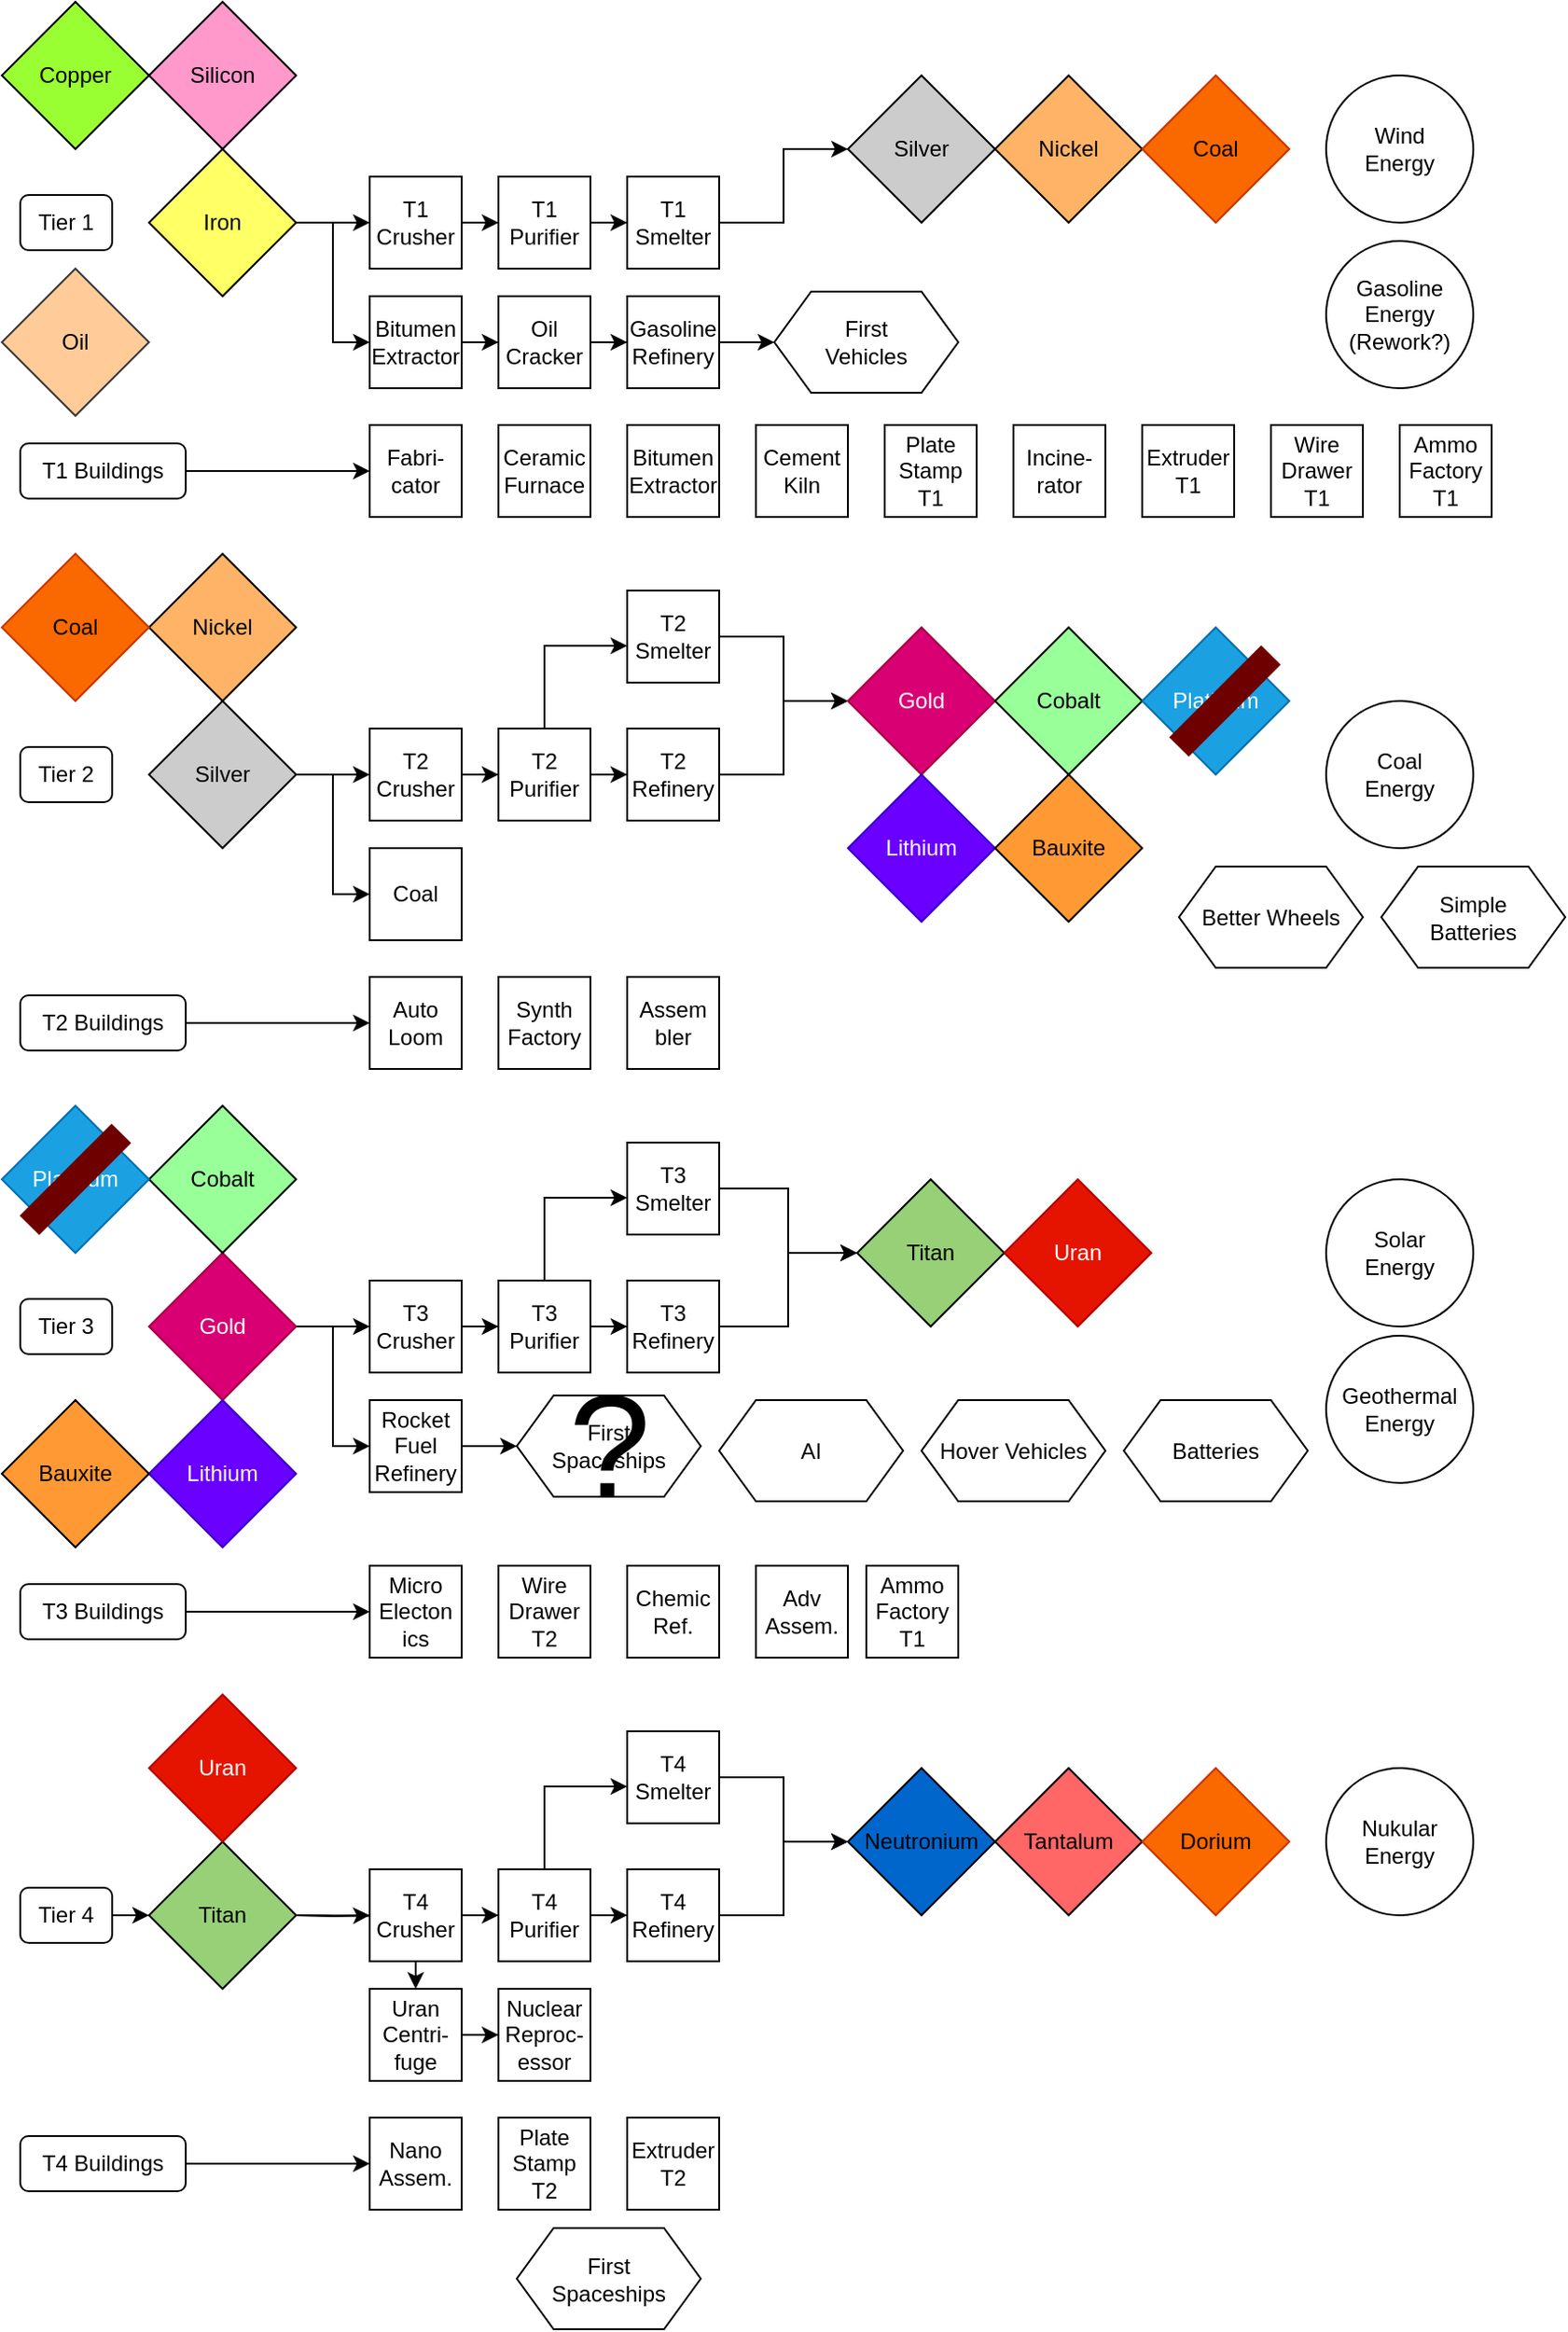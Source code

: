<mxfile version="22.0.2" type="device" pages="11">
  <diagram id="Ydktu7NFS379eD1LzOc7" name="Primary">
    <mxGraphModel dx="1098" dy="988" grid="1" gridSize="10" guides="1" tooltips="1" connect="1" arrows="1" fold="1" page="0" pageScale="1" pageWidth="827" pageHeight="1169" background="none" math="0" shadow="0">
      <root>
        <mxCell id="0" />
        <mxCell id="1" parent="0" />
        <mxCell id="ZHTC9rPFBJCvCZT5CvOV-2" style="edgeStyle=orthogonalEdgeStyle;rounded=0;orthogonalLoop=1;jettySize=auto;html=1;" parent="1" source="ZHTC9rPFBJCvCZT5CvOV-4" target="ZHTC9rPFBJCvCZT5CvOV-15" edge="1">
          <mxGeometry relative="1" as="geometry" />
        </mxCell>
        <mxCell id="ZHTC9rPFBJCvCZT5CvOV-3" style="edgeStyle=orthogonalEdgeStyle;rounded=0;orthogonalLoop=1;jettySize=auto;html=1;" parent="1" source="ZHTC9rPFBJCvCZT5CvOV-4" target="ZHTC9rPFBJCvCZT5CvOV-49" edge="1">
          <mxGeometry relative="1" as="geometry" />
        </mxCell>
        <object label="&lt;div&gt;Iron&lt;/div&gt;" id="ZHTC9rPFBJCvCZT5CvOV-4">
          <mxCell style="rhombus;whiteSpace=wrap;html=1;fillColor=#FFFF66;" parent="1" vertex="1">
            <mxGeometry x="80" y="80" width="80" height="80" as="geometry" />
          </mxCell>
        </object>
        <mxCell id="ZHTC9rPFBJCvCZT5CvOV-5" value="Tier 1" style="rounded=1;whiteSpace=wrap;html=1;" parent="1" vertex="1">
          <mxGeometry x="10" y="105" width="50" height="30" as="geometry" />
        </mxCell>
        <mxCell id="ZHTC9rPFBJCvCZT5CvOV-6" value="Tier 2" style="rounded=1;whiteSpace=wrap;html=1;" parent="1" vertex="1">
          <mxGeometry x="10" y="405" width="50" height="30" as="geometry" />
        </mxCell>
        <mxCell id="ZHTC9rPFBJCvCZT5CvOV-7" style="edgeStyle=orthogonalEdgeStyle;rounded=0;orthogonalLoop=1;jettySize=auto;html=1;" parent="1" source="ZHTC9rPFBJCvCZT5CvOV-9" target="ZHTC9rPFBJCvCZT5CvOV-22" edge="1">
          <mxGeometry relative="1" as="geometry" />
        </mxCell>
        <mxCell id="ZHTC9rPFBJCvCZT5CvOV-8" style="edgeStyle=orthogonalEdgeStyle;rounded=0;orthogonalLoop=1;jettySize=auto;html=1;entryX=0;entryY=0.5;entryDx=0;entryDy=0;" parent="1" source="ZHTC9rPFBJCvCZT5CvOV-9" target="ZHTC9rPFBJCvCZT5CvOV-83" edge="1">
          <mxGeometry relative="1" as="geometry" />
        </mxCell>
        <object label="Silver" id="ZHTC9rPFBJCvCZT5CvOV-9">
          <mxCell style="rhombus;whiteSpace=wrap;html=1;fillColor=#CCCCCC;" parent="1" vertex="1">
            <mxGeometry x="80" y="380" width="80" height="80" as="geometry" />
          </mxCell>
        </object>
        <mxCell id="ZHTC9rPFBJCvCZT5CvOV-10" value="Tier 3" style="rounded=1;whiteSpace=wrap;html=1;" parent="1" vertex="1">
          <mxGeometry x="10" y="705" width="50" height="30" as="geometry" />
        </mxCell>
        <mxCell id="ZHTC9rPFBJCvCZT5CvOV-11" style="edgeStyle=orthogonalEdgeStyle;rounded=0;orthogonalLoop=1;jettySize=auto;html=1;" parent="1" source="ZHTC9rPFBJCvCZT5CvOV-13" target="ZHTC9rPFBJCvCZT5CvOV-32" edge="1">
          <mxGeometry relative="1" as="geometry" />
        </mxCell>
        <mxCell id="ZHTC9rPFBJCvCZT5CvOV-12" style="edgeStyle=orthogonalEdgeStyle;rounded=0;orthogonalLoop=1;jettySize=auto;html=1;" parent="1" source="ZHTC9rPFBJCvCZT5CvOV-13" target="ZHTC9rPFBJCvCZT5CvOV-55" edge="1">
          <mxGeometry relative="1" as="geometry" />
        </mxCell>
        <object label="Gold" id="ZHTC9rPFBJCvCZT5CvOV-13">
          <mxCell style="rhombus;whiteSpace=wrap;html=1;fillColor=#d80073;fontColor=#ffffff;strokeColor=#A50040;" parent="1" vertex="1">
            <mxGeometry x="80" y="680" width="80" height="80" as="geometry" />
          </mxCell>
        </object>
        <mxCell id="ZHTC9rPFBJCvCZT5CvOV-14" style="edgeStyle=orthogonalEdgeStyle;rounded=0;orthogonalLoop=1;jettySize=auto;html=1;" parent="1" source="ZHTC9rPFBJCvCZT5CvOV-15" target="ZHTC9rPFBJCvCZT5CvOV-17" edge="1">
          <mxGeometry relative="1" as="geometry" />
        </mxCell>
        <mxCell id="ZHTC9rPFBJCvCZT5CvOV-15" value="&lt;div&gt;T1&lt;/div&gt;&lt;div&gt;Crusher&lt;br&gt;&lt;/div&gt;" style="whiteSpace=wrap;html=1;aspect=fixed;" parent="1" vertex="1">
          <mxGeometry x="200" y="95" width="50" height="50" as="geometry" />
        </mxCell>
        <mxCell id="ZHTC9rPFBJCvCZT5CvOV-16" style="edgeStyle=orthogonalEdgeStyle;rounded=0;orthogonalLoop=1;jettySize=auto;html=1;entryX=0;entryY=0.5;entryDx=0;entryDy=0;" parent="1" source="ZHTC9rPFBJCvCZT5CvOV-17" target="ZHTC9rPFBJCvCZT5CvOV-19" edge="1">
          <mxGeometry relative="1" as="geometry" />
        </mxCell>
        <mxCell id="ZHTC9rPFBJCvCZT5CvOV-17" value="&lt;div&gt;T1&lt;/div&gt;&lt;div&gt;Purifier&lt;br&gt;&lt;/div&gt;" style="whiteSpace=wrap;html=1;aspect=fixed;" parent="1" vertex="1">
          <mxGeometry x="270" y="95" width="50" height="50" as="geometry" />
        </mxCell>
        <mxCell id="ZHTC9rPFBJCvCZT5CvOV-18" style="edgeStyle=orthogonalEdgeStyle;rounded=0;orthogonalLoop=1;jettySize=auto;html=1;" parent="1" source="ZHTC9rPFBJCvCZT5CvOV-19" target="ZHTC9rPFBJCvCZT5CvOV-20" edge="1">
          <mxGeometry relative="1" as="geometry" />
        </mxCell>
        <mxCell id="ZHTC9rPFBJCvCZT5CvOV-19" value="&lt;div&gt;T1&lt;/div&gt;&lt;div&gt;Smelter&lt;br&gt;&lt;/div&gt;" style="whiteSpace=wrap;html=1;aspect=fixed;" parent="1" vertex="1">
          <mxGeometry x="340" y="95" width="50" height="50" as="geometry" />
        </mxCell>
        <object label="Silver" id="ZHTC9rPFBJCvCZT5CvOV-20">
          <mxCell style="rhombus;whiteSpace=wrap;html=1;fillColor=#CCCCCC;" parent="1" vertex="1">
            <mxGeometry x="460" y="40" width="80" height="80" as="geometry" />
          </mxCell>
        </object>
        <mxCell id="ZHTC9rPFBJCvCZT5CvOV-21" style="edgeStyle=orthogonalEdgeStyle;rounded=0;orthogonalLoop=1;jettySize=auto;html=1;" parent="1" source="ZHTC9rPFBJCvCZT5CvOV-22" target="ZHTC9rPFBJCvCZT5CvOV-25" edge="1">
          <mxGeometry relative="1" as="geometry" />
        </mxCell>
        <mxCell id="ZHTC9rPFBJCvCZT5CvOV-22" value="&lt;div&gt;T2&lt;/div&gt;&lt;div&gt;Crusher&lt;br&gt;&lt;/div&gt;" style="whiteSpace=wrap;html=1;aspect=fixed;" parent="1" vertex="1">
          <mxGeometry x="200" y="395" width="50" height="50" as="geometry" />
        </mxCell>
        <mxCell id="ZHTC9rPFBJCvCZT5CvOV-23" style="edgeStyle=orthogonalEdgeStyle;rounded=0;orthogonalLoop=1;jettySize=auto;html=1;" parent="1" source="ZHTC9rPFBJCvCZT5CvOV-25" target="ZHTC9rPFBJCvCZT5CvOV-29" edge="1">
          <mxGeometry relative="1" as="geometry">
            <Array as="points">
              <mxPoint x="295" y="350" />
            </Array>
          </mxGeometry>
        </mxCell>
        <mxCell id="ZHTC9rPFBJCvCZT5CvOV-24" style="edgeStyle=orthogonalEdgeStyle;rounded=0;orthogonalLoop=1;jettySize=auto;html=1;entryX=0;entryY=0.5;entryDx=0;entryDy=0;" parent="1" source="ZHTC9rPFBJCvCZT5CvOV-25" target="ZHTC9rPFBJCvCZT5CvOV-27" edge="1">
          <mxGeometry relative="1" as="geometry" />
        </mxCell>
        <mxCell id="ZHTC9rPFBJCvCZT5CvOV-25" value="&lt;div&gt;T2&lt;/div&gt;&lt;div&gt;Purifier&lt;br&gt;&lt;/div&gt;" style="whiteSpace=wrap;html=1;aspect=fixed;" parent="1" vertex="1">
          <mxGeometry x="270" y="395" width="50" height="50" as="geometry" />
        </mxCell>
        <mxCell id="ZHTC9rPFBJCvCZT5CvOV-26" style="edgeStyle=orthogonalEdgeStyle;rounded=0;orthogonalLoop=1;jettySize=auto;html=1;" parent="1" source="ZHTC9rPFBJCvCZT5CvOV-27" target="ZHTC9rPFBJCvCZT5CvOV-30" edge="1">
          <mxGeometry relative="1" as="geometry" />
        </mxCell>
        <mxCell id="ZHTC9rPFBJCvCZT5CvOV-27" value="T2&lt;br&gt;Refinery" style="whiteSpace=wrap;html=1;aspect=fixed;" parent="1" vertex="1">
          <mxGeometry x="340" y="395" width="50" height="50" as="geometry" />
        </mxCell>
        <mxCell id="ZHTC9rPFBJCvCZT5CvOV-28" style="edgeStyle=orthogonalEdgeStyle;rounded=0;orthogonalLoop=1;jettySize=auto;html=1;" parent="1" source="ZHTC9rPFBJCvCZT5CvOV-29" target="ZHTC9rPFBJCvCZT5CvOV-30" edge="1">
          <mxGeometry relative="1" as="geometry" />
        </mxCell>
        <mxCell id="ZHTC9rPFBJCvCZT5CvOV-29" value="T2 Smelter" style="whiteSpace=wrap;html=1;aspect=fixed;" parent="1" vertex="1">
          <mxGeometry x="340" y="320" width="50" height="50" as="geometry" />
        </mxCell>
        <object label="Gold" id="ZHTC9rPFBJCvCZT5CvOV-30">
          <mxCell style="rhombus;whiteSpace=wrap;html=1;fillColor=#d80073;fontColor=#ffffff;strokeColor=#A50040;" parent="1" vertex="1">
            <mxGeometry x="460" y="340" width="80" height="80" as="geometry" />
          </mxCell>
        </object>
        <mxCell id="ZHTC9rPFBJCvCZT5CvOV-31" style="edgeStyle=orthogonalEdgeStyle;rounded=0;orthogonalLoop=1;jettySize=auto;html=1;" parent="1" source="ZHTC9rPFBJCvCZT5CvOV-32" target="ZHTC9rPFBJCvCZT5CvOV-35" edge="1">
          <mxGeometry relative="1" as="geometry" />
        </mxCell>
        <mxCell id="ZHTC9rPFBJCvCZT5CvOV-32" value="&lt;div&gt;T3&lt;/div&gt;&lt;div&gt;Crusher&lt;br&gt;&lt;/div&gt;" style="whiteSpace=wrap;html=1;aspect=fixed;" parent="1" vertex="1">
          <mxGeometry x="200" y="695" width="50" height="50" as="geometry" />
        </mxCell>
        <mxCell id="ZHTC9rPFBJCvCZT5CvOV-33" style="edgeStyle=orthogonalEdgeStyle;rounded=0;orthogonalLoop=1;jettySize=auto;html=1;" parent="1" source="ZHTC9rPFBJCvCZT5CvOV-35" target="ZHTC9rPFBJCvCZT5CvOV-39" edge="1">
          <mxGeometry relative="1" as="geometry">
            <Array as="points">
              <mxPoint x="295" y="650" />
            </Array>
          </mxGeometry>
        </mxCell>
        <mxCell id="ZHTC9rPFBJCvCZT5CvOV-34" style="edgeStyle=orthogonalEdgeStyle;rounded=0;orthogonalLoop=1;jettySize=auto;html=1;entryX=0;entryY=0.5;entryDx=0;entryDy=0;" parent="1" source="ZHTC9rPFBJCvCZT5CvOV-35" target="ZHTC9rPFBJCvCZT5CvOV-37" edge="1">
          <mxGeometry relative="1" as="geometry" />
        </mxCell>
        <mxCell id="ZHTC9rPFBJCvCZT5CvOV-35" value="&lt;div&gt;T3&lt;/div&gt;&lt;div&gt;Purifier&lt;br&gt;&lt;/div&gt;" style="whiteSpace=wrap;html=1;aspect=fixed;" parent="1" vertex="1">
          <mxGeometry x="270" y="695" width="50" height="50" as="geometry" />
        </mxCell>
        <mxCell id="ZHTC9rPFBJCvCZT5CvOV-36" style="edgeStyle=orthogonalEdgeStyle;rounded=0;orthogonalLoop=1;jettySize=auto;html=1;" parent="1" source="ZHTC9rPFBJCvCZT5CvOV-37" target="ZHTC9rPFBJCvCZT5CvOV-62" edge="1">
          <mxGeometry relative="1" as="geometry" />
        </mxCell>
        <mxCell id="ZHTC9rPFBJCvCZT5CvOV-37" value="&lt;div&gt;T3&lt;/div&gt;&lt;div&gt;Refinery&lt;br&gt;&lt;/div&gt;" style="whiteSpace=wrap;html=1;aspect=fixed;" parent="1" vertex="1">
          <mxGeometry x="340" y="695" width="50" height="50" as="geometry" />
        </mxCell>
        <mxCell id="ZHTC9rPFBJCvCZT5CvOV-38" style="edgeStyle=orthogonalEdgeStyle;rounded=0;orthogonalLoop=1;jettySize=auto;html=1;" parent="1" source="ZHTC9rPFBJCvCZT5CvOV-39" target="ZHTC9rPFBJCvCZT5CvOV-62" edge="1">
          <mxGeometry relative="1" as="geometry" />
        </mxCell>
        <mxCell id="ZHTC9rPFBJCvCZT5CvOV-39" value="T3&lt;br&gt;Smelter" style="whiteSpace=wrap;html=1;aspect=fixed;" parent="1" vertex="1">
          <mxGeometry x="340" y="620" width="50" height="50" as="geometry" />
        </mxCell>
        <object label="Nickel" id="ZHTC9rPFBJCvCZT5CvOV-40">
          <mxCell style="rhombus;whiteSpace=wrap;html=1;fillColor=#FFB366;" parent="1" vertex="1">
            <mxGeometry x="540" y="40" width="80" height="80" as="geometry" />
          </mxCell>
        </object>
        <object label="Nickel" id="ZHTC9rPFBJCvCZT5CvOV-41">
          <mxCell style="rhombus;whiteSpace=wrap;html=1;fillColor=#FFB366;" parent="1" vertex="1">
            <mxGeometry x="80" y="300" width="80" height="80" as="geometry" />
          </mxCell>
        </object>
        <object label="Cobalt" id="ZHTC9rPFBJCvCZT5CvOV-42">
          <mxCell style="rhombus;whiteSpace=wrap;html=1;fillColor=#99FF99;" parent="1" vertex="1">
            <mxGeometry x="540" y="340" width="80" height="80" as="geometry" />
          </mxCell>
        </object>
        <object label="Platinum" id="ZHTC9rPFBJCvCZT5CvOV-43">
          <mxCell style="rhombus;whiteSpace=wrap;html=1;fillColor=#1ba1e2;fontColor=#ffffff;strokeColor=#006EAF;" parent="1" vertex="1">
            <mxGeometry x="620" y="340" width="80" height="80" as="geometry" />
          </mxCell>
        </object>
        <object label="Cobalt" id="ZHTC9rPFBJCvCZT5CvOV-44">
          <mxCell style="rhombus;whiteSpace=wrap;html=1;fillColor=#99FF99;" parent="1" vertex="1">
            <mxGeometry x="80" y="600" width="80" height="80" as="geometry" />
          </mxCell>
        </object>
        <object label="Platinum" id="ZHTC9rPFBJCvCZT5CvOV-45">
          <mxCell style="rhombus;whiteSpace=wrap;html=1;fillColor=#1ba1e2;fontColor=#ffffff;strokeColor=#006EAF;" parent="1" vertex="1">
            <mxGeometry y="600" width="80" height="80" as="geometry" />
          </mxCell>
        </object>
        <object label="Silicon" id="ZHTC9rPFBJCvCZT5CvOV-46">
          <mxCell style="rhombus;whiteSpace=wrap;html=1;fillColor=#FF99CC;" parent="1" vertex="1">
            <mxGeometry x="80" width="80" height="80" as="geometry" />
          </mxCell>
        </object>
        <object label="Copper" id="ZHTC9rPFBJCvCZT5CvOV-47">
          <mxCell style="rhombus;whiteSpace=wrap;html=1;fillColor=#99FF33;" parent="1" vertex="1">
            <mxGeometry width="80" height="80" as="geometry" />
          </mxCell>
        </object>
        <mxCell id="ZHTC9rPFBJCvCZT5CvOV-48" style="edgeStyle=orthogonalEdgeStyle;rounded=0;orthogonalLoop=1;jettySize=auto;html=1;" parent="1" source="ZHTC9rPFBJCvCZT5CvOV-49" target="ZHTC9rPFBJCvCZT5CvOV-51" edge="1">
          <mxGeometry relative="1" as="geometry" />
        </mxCell>
        <mxCell id="ZHTC9rPFBJCvCZT5CvOV-49" value="Bitumen&lt;br&gt;Extractor" style="whiteSpace=wrap;html=1;aspect=fixed;" parent="1" vertex="1">
          <mxGeometry x="200" y="160" width="50" height="50" as="geometry" />
        </mxCell>
        <mxCell id="ZHTC9rPFBJCvCZT5CvOV-50" style="edgeStyle=orthogonalEdgeStyle;rounded=0;orthogonalLoop=1;jettySize=auto;html=1;" parent="1" source="ZHTC9rPFBJCvCZT5CvOV-51" target="ZHTC9rPFBJCvCZT5CvOV-53" edge="1">
          <mxGeometry relative="1" as="geometry" />
        </mxCell>
        <mxCell id="ZHTC9rPFBJCvCZT5CvOV-51" value="Oil&lt;br&gt;Cracker" style="whiteSpace=wrap;html=1;aspect=fixed;" parent="1" vertex="1">
          <mxGeometry x="270" y="160" width="50" height="50" as="geometry" />
        </mxCell>
        <mxCell id="ZHTC9rPFBJCvCZT5CvOV-52" style="edgeStyle=orthogonalEdgeStyle;rounded=0;orthogonalLoop=1;jettySize=auto;html=1;" parent="1" source="ZHTC9rPFBJCvCZT5CvOV-53" target="ZHTC9rPFBJCvCZT5CvOV-84" edge="1">
          <mxGeometry relative="1" as="geometry" />
        </mxCell>
        <mxCell id="ZHTC9rPFBJCvCZT5CvOV-53" value="&lt;div&gt;Gasoline&lt;/div&gt;&lt;div&gt;Refinery&lt;br&gt;&lt;/div&gt;" style="whiteSpace=wrap;html=1;aspect=fixed;" parent="1" vertex="1">
          <mxGeometry x="340" y="160" width="50" height="50" as="geometry" />
        </mxCell>
        <mxCell id="ZHTC9rPFBJCvCZT5CvOV-54" style="edgeStyle=orthogonalEdgeStyle;rounded=0;orthogonalLoop=1;jettySize=auto;html=1;" parent="1" source="ZHTC9rPFBJCvCZT5CvOV-55" target="ZHTC9rPFBJCvCZT5CvOV-85" edge="1">
          <mxGeometry relative="1" as="geometry" />
        </mxCell>
        <mxCell id="ZHTC9rPFBJCvCZT5CvOV-55" value="Rocket&lt;br&gt;Fuel&lt;br&gt;Refinery" style="whiteSpace=wrap;html=1;aspect=fixed;" parent="1" vertex="1">
          <mxGeometry x="200" y="760" width="50" height="50" as="geometry" />
        </mxCell>
        <object label="Lithium" id="ZHTC9rPFBJCvCZT5CvOV-56">
          <mxCell style="rhombus;whiteSpace=wrap;html=1;fillColor=#6a00ff;fontColor=#ffffff;strokeColor=#3700CC;" parent="1" vertex="1">
            <mxGeometry x="80" y="760" width="80" height="80" as="geometry" />
          </mxCell>
        </object>
        <object label="Lithium" id="ZHTC9rPFBJCvCZT5CvOV-57">
          <mxCell style="rhombus;whiteSpace=wrap;html=1;fillColor=#6a00ff;fontColor=#ffffff;strokeColor=#3700CC;" parent="1" vertex="1">
            <mxGeometry x="460" y="420" width="80" height="80" as="geometry" />
          </mxCell>
        </object>
        <object label="Bauxite" id="ZHTC9rPFBJCvCZT5CvOV-58">
          <mxCell style="rhombus;whiteSpace=wrap;html=1;fillColor=#FF9933;" parent="1" vertex="1">
            <mxGeometry y="760" width="80" height="80" as="geometry" />
          </mxCell>
        </object>
        <object label="Bauxite" id="ZHTC9rPFBJCvCZT5CvOV-59">
          <mxCell style="rhombus;whiteSpace=wrap;html=1;fillColor=#FF9933;" parent="1" vertex="1">
            <mxGeometry x="540" y="420" width="80" height="80" as="geometry" />
          </mxCell>
        </object>
        <object label="Tantalum" id="ZHTC9rPFBJCvCZT5CvOV-60">
          <mxCell style="rhombus;whiteSpace=wrap;html=1;fillColor=#FF6666;" parent="1" vertex="1">
            <mxGeometry x="540" y="960" width="80" height="80" as="geometry" />
          </mxCell>
        </object>
        <object label="Neutronium" id="ZHTC9rPFBJCvCZT5CvOV-61">
          <mxCell style="rhombus;whiteSpace=wrap;html=1;fillColor=#0066CC;" parent="1" vertex="1">
            <mxGeometry x="460" y="960" width="80" height="80" as="geometry" />
          </mxCell>
        </object>
        <object label="Titan" id="ZHTC9rPFBJCvCZT5CvOV-62">
          <mxCell style="rhombus;whiteSpace=wrap;html=1;fillColor=#97D077;" parent="1" vertex="1">
            <mxGeometry x="465" y="640" width="80" height="80" as="geometry" />
          </mxCell>
        </object>
        <mxCell id="ZHTC9rPFBJCvCZT5CvOV-63" value="" style="edgeStyle=orthogonalEdgeStyle;rounded=0;orthogonalLoop=1;jettySize=auto;html=1;" parent="1" source="ZHTC9rPFBJCvCZT5CvOV-64" edge="1">
          <mxGeometry relative="1" as="geometry">
            <mxPoint x="80" y="1040" as="targetPoint" />
          </mxGeometry>
        </mxCell>
        <mxCell id="ZHTC9rPFBJCvCZT5CvOV-64" value="&lt;div&gt;Tier 4&lt;/div&gt;" style="rounded=1;whiteSpace=wrap;html=1;" parent="1" vertex="1">
          <mxGeometry x="10" y="1025" width="50" height="30" as="geometry" />
        </mxCell>
        <mxCell id="ZHTC9rPFBJCvCZT5CvOV-65" style="edgeStyle=orthogonalEdgeStyle;rounded=0;orthogonalLoop=1;jettySize=auto;html=1;" parent="1" target="ZHTC9rPFBJCvCZT5CvOV-69" edge="1">
          <mxGeometry relative="1" as="geometry">
            <mxPoint x="160" y="1040" as="sourcePoint" />
          </mxGeometry>
        </mxCell>
        <mxCell id="ZHTC9rPFBJCvCZT5CvOV-66" style="edgeStyle=orthogonalEdgeStyle;rounded=0;orthogonalLoop=1;jettySize=auto;html=1;" parent="1" target="ZHTC9rPFBJCvCZT5CvOV-90" edge="1">
          <mxGeometry relative="1" as="geometry">
            <mxPoint x="160" y="1040" as="sourcePoint" />
          </mxGeometry>
        </mxCell>
        <object label="Titan" id="ZHTC9rPFBJCvCZT5CvOV-67">
          <mxCell style="rhombus;whiteSpace=wrap;html=1;fillColor=#97D077;" parent="1" vertex="1">
            <mxGeometry x="80" y="1000" width="80" height="80" as="geometry" />
          </mxCell>
        </object>
        <mxCell id="ZHTC9rPFBJCvCZT5CvOV-68" style="edgeStyle=orthogonalEdgeStyle;rounded=0;orthogonalLoop=1;jettySize=auto;html=1;" parent="1" source="ZHTC9rPFBJCvCZT5CvOV-69" target="ZHTC9rPFBJCvCZT5CvOV-72" edge="1">
          <mxGeometry relative="1" as="geometry" />
        </mxCell>
        <mxCell id="ZHTC9rPFBJCvCZT5CvOV-69" value="&lt;div&gt;T4&lt;/div&gt;&lt;div&gt;Crusher&lt;br&gt;&lt;/div&gt;" style="whiteSpace=wrap;html=1;aspect=fixed;" parent="1" vertex="1">
          <mxGeometry x="200" y="1015" width="50" height="50" as="geometry" />
        </mxCell>
        <mxCell id="ZHTC9rPFBJCvCZT5CvOV-70" style="edgeStyle=orthogonalEdgeStyle;rounded=0;orthogonalLoop=1;jettySize=auto;html=1;" parent="1" source="ZHTC9rPFBJCvCZT5CvOV-72" target="ZHTC9rPFBJCvCZT5CvOV-76" edge="1">
          <mxGeometry relative="1" as="geometry">
            <Array as="points">
              <mxPoint x="295" y="970" />
            </Array>
          </mxGeometry>
        </mxCell>
        <mxCell id="ZHTC9rPFBJCvCZT5CvOV-71" style="edgeStyle=orthogonalEdgeStyle;rounded=0;orthogonalLoop=1;jettySize=auto;html=1;entryX=0;entryY=0.5;entryDx=0;entryDy=0;" parent="1" source="ZHTC9rPFBJCvCZT5CvOV-72" target="ZHTC9rPFBJCvCZT5CvOV-74" edge="1">
          <mxGeometry relative="1" as="geometry" />
        </mxCell>
        <mxCell id="ZHTC9rPFBJCvCZT5CvOV-72" value="&lt;div&gt;T4&lt;/div&gt;&lt;div&gt;Purifier&lt;br&gt;&lt;/div&gt;" style="whiteSpace=wrap;html=1;aspect=fixed;" parent="1" vertex="1">
          <mxGeometry x="270" y="1015" width="50" height="50" as="geometry" />
        </mxCell>
        <mxCell id="ZHTC9rPFBJCvCZT5CvOV-73" style="edgeStyle=orthogonalEdgeStyle;rounded=0;orthogonalLoop=1;jettySize=auto;html=1;" parent="1" source="ZHTC9rPFBJCvCZT5CvOV-74" target="ZHTC9rPFBJCvCZT5CvOV-61" edge="1">
          <mxGeometry relative="1" as="geometry" />
        </mxCell>
        <mxCell id="ZHTC9rPFBJCvCZT5CvOV-74" value="&lt;div&gt;T4&lt;/div&gt;&lt;div&gt;Refinery&lt;br&gt;&lt;/div&gt;" style="whiteSpace=wrap;html=1;aspect=fixed;" parent="1" vertex="1">
          <mxGeometry x="340" y="1015" width="50" height="50" as="geometry" />
        </mxCell>
        <mxCell id="ZHTC9rPFBJCvCZT5CvOV-75" style="edgeStyle=orthogonalEdgeStyle;rounded=0;orthogonalLoop=1;jettySize=auto;html=1;" parent="1" source="ZHTC9rPFBJCvCZT5CvOV-76" target="ZHTC9rPFBJCvCZT5CvOV-61" edge="1">
          <mxGeometry relative="1" as="geometry" />
        </mxCell>
        <mxCell id="ZHTC9rPFBJCvCZT5CvOV-76" value="&lt;div&gt;T4&lt;/div&gt;&lt;div&gt;Smelter&lt;br&gt;&lt;/div&gt;" style="whiteSpace=wrap;html=1;aspect=fixed;" parent="1" vertex="1">
          <mxGeometry x="340" y="940" width="50" height="50" as="geometry" />
        </mxCell>
        <mxCell id="ZHTC9rPFBJCvCZT5CvOV-77" value="Wind&lt;br&gt;Energy" style="ellipse;whiteSpace=wrap;html=1;aspect=fixed;" parent="1" vertex="1">
          <mxGeometry x="720" y="40" width="80" height="80" as="geometry" />
        </mxCell>
        <mxCell id="ZHTC9rPFBJCvCZT5CvOV-78" value="&lt;div&gt;Coal&lt;/div&gt;&lt;div&gt;Energy&lt;br&gt;&lt;/div&gt;" style="ellipse;whiteSpace=wrap;html=1;aspect=fixed;" parent="1" vertex="1">
          <mxGeometry x="720" y="380" width="80" height="80" as="geometry" />
        </mxCell>
        <mxCell id="ZHTC9rPFBJCvCZT5CvOV-79" value="Solar&lt;br&gt;Energy" style="ellipse;whiteSpace=wrap;html=1;aspect=fixed;" parent="1" vertex="1">
          <mxGeometry x="720" y="640" width="80" height="80" as="geometry" />
        </mxCell>
        <mxCell id="ZHTC9rPFBJCvCZT5CvOV-80" value="&lt;div&gt;Geothermal&lt;/div&gt;&lt;div&gt;Energy&lt;br&gt;&lt;/div&gt;" style="ellipse;whiteSpace=wrap;html=1;aspect=fixed;" parent="1" vertex="1">
          <mxGeometry x="720" y="725" width="80" height="80" as="geometry" />
        </mxCell>
        <mxCell id="ZHTC9rPFBJCvCZT5CvOV-81" value="Coal" style="rhombus;whiteSpace=wrap;html=1;fillColor=#fa6800;fontColor=#000000;strokeColor=#C73500;" parent="1" vertex="1">
          <mxGeometry x="620" y="40" width="80" height="80" as="geometry" />
        </mxCell>
        <mxCell id="ZHTC9rPFBJCvCZT5CvOV-82" value="Coal" style="rhombus;whiteSpace=wrap;html=1;fillColor=#fa6800;fontColor=#000000;strokeColor=#C73500;" parent="1" vertex="1">
          <mxGeometry y="300" width="80" height="80" as="geometry" />
        </mxCell>
        <mxCell id="ZHTC9rPFBJCvCZT5CvOV-83" value="Coal" style="whiteSpace=wrap;html=1;aspect=fixed;" parent="1" vertex="1">
          <mxGeometry x="200" y="460" width="50" height="50" as="geometry" />
        </mxCell>
        <mxCell id="ZHTC9rPFBJCvCZT5CvOV-84" value="&lt;div&gt;First&lt;/div&gt;&lt;div&gt;Vehicles&lt;br&gt;&lt;/div&gt;" style="shape=hexagon;perimeter=hexagonPerimeter2;whiteSpace=wrap;html=1;fixedSize=1;" parent="1" vertex="1">
          <mxGeometry x="420" y="157.5" width="100" height="55" as="geometry" />
        </mxCell>
        <mxCell id="ZHTC9rPFBJCvCZT5CvOV-85" value="First&lt;br&gt;&lt;div&gt;Spaceships&lt;/div&gt;" style="shape=hexagon;perimeter=hexagonPerimeter2;whiteSpace=wrap;html=1;fixedSize=1;" parent="1" vertex="1">
          <mxGeometry x="280" y="757.5" width="100" height="55" as="geometry" />
        </mxCell>
        <mxCell id="ZHTC9rPFBJCvCZT5CvOV-86" value="&lt;div&gt;Nukular&lt;/div&gt;&lt;div&gt;Energy&lt;br&gt;&lt;/div&gt;" style="ellipse;whiteSpace=wrap;html=1;aspect=fixed;" parent="1" vertex="1">
          <mxGeometry x="720" y="960" width="80" height="80" as="geometry" />
        </mxCell>
        <object label="Uran" id="ZHTC9rPFBJCvCZT5CvOV-87">
          <mxCell style="rhombus;whiteSpace=wrap;html=1;fillColor=#e51400;fontColor=#ffffff;strokeColor=#B20000;" parent="1" vertex="1">
            <mxGeometry x="545" y="640" width="80" height="80" as="geometry" />
          </mxCell>
        </object>
        <object label="Uran" id="ZHTC9rPFBJCvCZT5CvOV-88">
          <mxCell style="rhombus;whiteSpace=wrap;html=1;fillColor=#e51400;fontColor=#ffffff;strokeColor=#B20000;" parent="1" vertex="1">
            <mxGeometry x="80" y="920" width="80" height="80" as="geometry" />
          </mxCell>
        </object>
        <mxCell id="ZHTC9rPFBJCvCZT5CvOV-89" style="edgeStyle=orthogonalEdgeStyle;rounded=0;orthogonalLoop=1;jettySize=auto;html=1;" parent="1" source="ZHTC9rPFBJCvCZT5CvOV-90" target="ZHTC9rPFBJCvCZT5CvOV-91" edge="1">
          <mxGeometry relative="1" as="geometry" />
        </mxCell>
        <mxCell id="ZHTC9rPFBJCvCZT5CvOV-90" value="Uran&lt;br&gt;&lt;div&gt;Centri-&lt;/div&gt;&lt;div&gt;fuge&lt;br&gt;&lt;/div&gt;" style="whiteSpace=wrap;html=1;aspect=fixed;" parent="1" vertex="1">
          <mxGeometry x="200" y="1080" width="50" height="50" as="geometry" />
        </mxCell>
        <mxCell id="ZHTC9rPFBJCvCZT5CvOV-91" value="Nuclear&lt;br&gt;&lt;div&gt;Reproc-&lt;/div&gt;&lt;div&gt;essor&lt;br&gt;&lt;/div&gt;" style="whiteSpace=wrap;html=1;aspect=fixed;" parent="1" vertex="1">
          <mxGeometry x="270" y="1080" width="50" height="50" as="geometry" />
        </mxCell>
        <mxCell id="ZHTC9rPFBJCvCZT5CvOV-92" style="edgeStyle=orthogonalEdgeStyle;rounded=0;orthogonalLoop=1;jettySize=auto;html=1;" parent="1" source="ZHTC9rPFBJCvCZT5CvOV-93" target="ZHTC9rPFBJCvCZT5CvOV-94" edge="1">
          <mxGeometry relative="1" as="geometry" />
        </mxCell>
        <mxCell id="ZHTC9rPFBJCvCZT5CvOV-93" value="T1 Buildings" style="rounded=1;whiteSpace=wrap;html=1;" parent="1" vertex="1">
          <mxGeometry x="10" y="240" width="90" height="30" as="geometry" />
        </mxCell>
        <mxCell id="ZHTC9rPFBJCvCZT5CvOV-94" value="&lt;div&gt;Fabri-&lt;/div&gt;&lt;div&gt;cator&lt;br&gt;&lt;/div&gt;" style="whiteSpace=wrap;html=1;aspect=fixed;" parent="1" vertex="1">
          <mxGeometry x="200" y="230" width="50" height="50" as="geometry" />
        </mxCell>
        <mxCell id="ZHTC9rPFBJCvCZT5CvOV-95" value="&lt;div&gt;Ceramic&lt;/div&gt;&lt;div&gt;Furnace&lt;br&gt;&lt;/div&gt;" style="whiteSpace=wrap;html=1;aspect=fixed;" parent="1" vertex="1">
          <mxGeometry x="270" y="230" width="50" height="50" as="geometry" />
        </mxCell>
        <mxCell id="ZHTC9rPFBJCvCZT5CvOV-96" value="Bitumen&lt;br&gt;Extractor" style="whiteSpace=wrap;html=1;aspect=fixed;" parent="1" vertex="1">
          <mxGeometry x="340" y="230" width="50" height="50" as="geometry" />
        </mxCell>
        <mxCell id="ZHTC9rPFBJCvCZT5CvOV-97" value="&lt;div&gt;Cement&lt;/div&gt;&lt;div&gt;Kiln&lt;br&gt;&lt;/div&gt;" style="whiteSpace=wrap;html=1;aspect=fixed;" parent="1" vertex="1">
          <mxGeometry x="410" y="230" width="50" height="50" as="geometry" />
        </mxCell>
        <mxCell id="ZHTC9rPFBJCvCZT5CvOV-98" value="Plate Stamp&lt;br&gt;T1" style="whiteSpace=wrap;html=1;aspect=fixed;" parent="1" vertex="1">
          <mxGeometry x="480" y="230" width="50" height="50" as="geometry" />
        </mxCell>
        <mxCell id="ZHTC9rPFBJCvCZT5CvOV-99" value="&lt;div&gt;Incine-&lt;/div&gt;&lt;div&gt;rator&lt;br&gt;&lt;/div&gt;" style="whiteSpace=wrap;html=1;aspect=fixed;" parent="1" vertex="1">
          <mxGeometry x="550" y="230" width="50" height="50" as="geometry" />
        </mxCell>
        <mxCell id="ZHTC9rPFBJCvCZT5CvOV-100" value="Extruder T1" style="whiteSpace=wrap;html=1;aspect=fixed;" parent="1" vertex="1">
          <mxGeometry x="620" y="230" width="50" height="50" as="geometry" />
        </mxCell>
        <mxCell id="ZHTC9rPFBJCvCZT5CvOV-101" style="edgeStyle=orthogonalEdgeStyle;rounded=0;orthogonalLoop=1;jettySize=auto;html=1;" parent="1" source="ZHTC9rPFBJCvCZT5CvOV-102" target="ZHTC9rPFBJCvCZT5CvOV-103" edge="1">
          <mxGeometry relative="1" as="geometry" />
        </mxCell>
        <mxCell id="ZHTC9rPFBJCvCZT5CvOV-102" value="T2 Buildings" style="rounded=1;whiteSpace=wrap;html=1;" parent="1" vertex="1">
          <mxGeometry x="10" y="540" width="90" height="30" as="geometry" />
        </mxCell>
        <mxCell id="ZHTC9rPFBJCvCZT5CvOV-103" value="Auto&lt;br&gt;Loom" style="whiteSpace=wrap;html=1;aspect=fixed;" parent="1" vertex="1">
          <mxGeometry x="200" y="530" width="50" height="50" as="geometry" />
        </mxCell>
        <mxCell id="ZHTC9rPFBJCvCZT5CvOV-104" value="Synth&lt;br&gt;Factory" style="whiteSpace=wrap;html=1;aspect=fixed;" parent="1" vertex="1">
          <mxGeometry x="270" y="530" width="50" height="50" as="geometry" />
        </mxCell>
        <mxCell id="ZHTC9rPFBJCvCZT5CvOV-105" style="edgeStyle=orthogonalEdgeStyle;rounded=0;orthogonalLoop=1;jettySize=auto;html=1;" parent="1" source="ZHTC9rPFBJCvCZT5CvOV-106" target="ZHTC9rPFBJCvCZT5CvOV-107" edge="1">
          <mxGeometry relative="1" as="geometry" />
        </mxCell>
        <mxCell id="ZHTC9rPFBJCvCZT5CvOV-106" value="T3 Buildings" style="rounded=1;whiteSpace=wrap;html=1;" parent="1" vertex="1">
          <mxGeometry x="10" y="860" width="90" height="30" as="geometry" />
        </mxCell>
        <mxCell id="ZHTC9rPFBJCvCZT5CvOV-107" value="Micro&lt;br&gt;Electon&lt;br&gt;ics" style="whiteSpace=wrap;html=1;aspect=fixed;" parent="1" vertex="1">
          <mxGeometry x="200" y="850" width="50" height="50" as="geometry" />
        </mxCell>
        <mxCell id="ZHTC9rPFBJCvCZT5CvOV-108" value="Wire&lt;br&gt;Drawer&lt;br&gt;T2" style="whiteSpace=wrap;html=1;aspect=fixed;" parent="1" vertex="1">
          <mxGeometry x="270" y="850" width="50" height="50" as="geometry" />
        </mxCell>
        <mxCell id="ZHTC9rPFBJCvCZT5CvOV-109" value="Chemic&lt;br&gt;Ref." style="whiteSpace=wrap;html=1;aspect=fixed;" parent="1" vertex="1">
          <mxGeometry x="340" y="850" width="50" height="50" as="geometry" />
        </mxCell>
        <mxCell id="ZHTC9rPFBJCvCZT5CvOV-110" value="Adv&lt;br&gt;Assem." style="whiteSpace=wrap;html=1;aspect=fixed;" parent="1" vertex="1">
          <mxGeometry x="410" y="850" width="50" height="50" as="geometry" />
        </mxCell>
        <mxCell id="ZHTC9rPFBJCvCZT5CvOV-111" value="Assem&lt;br&gt;bler" style="whiteSpace=wrap;html=1;aspect=fixed;" parent="1" vertex="1">
          <mxGeometry x="340" y="530" width="50" height="50" as="geometry" />
        </mxCell>
        <mxCell id="ZHTC9rPFBJCvCZT5CvOV-112" value="Wire&lt;br&gt;Drawer&lt;br&gt;T1" style="whiteSpace=wrap;html=1;aspect=fixed;" parent="1" vertex="1">
          <mxGeometry x="690" y="230" width="50" height="50" as="geometry" />
        </mxCell>
        <mxCell id="ZHTC9rPFBJCvCZT5CvOV-113" style="edgeStyle=orthogonalEdgeStyle;rounded=0;orthogonalLoop=1;jettySize=auto;html=1;" parent="1" source="ZHTC9rPFBJCvCZT5CvOV-114" target="ZHTC9rPFBJCvCZT5CvOV-115" edge="1">
          <mxGeometry relative="1" as="geometry" />
        </mxCell>
        <mxCell id="ZHTC9rPFBJCvCZT5CvOV-114" value="T4 Buildings" style="rounded=1;whiteSpace=wrap;html=1;" parent="1" vertex="1">
          <mxGeometry x="10" y="1160" width="90" height="30" as="geometry" />
        </mxCell>
        <mxCell id="ZHTC9rPFBJCvCZT5CvOV-115" value="&lt;div&gt;Nano&lt;/div&gt;&lt;div&gt;Assem.&lt;br&gt;&lt;/div&gt;" style="whiteSpace=wrap;html=1;aspect=fixed;" parent="1" vertex="1">
          <mxGeometry x="200" y="1150" width="50" height="50" as="geometry" />
        </mxCell>
        <mxCell id="ZHTC9rPFBJCvCZT5CvOV-116" value="Plate &lt;br&gt;Stamp&lt;br&gt;T2" style="whiteSpace=wrap;html=1;aspect=fixed;" parent="1" vertex="1">
          <mxGeometry x="270" y="1150" width="50" height="50" as="geometry" />
        </mxCell>
        <mxCell id="ZHTC9rPFBJCvCZT5CvOV-117" value="Extruder&lt;br&gt;T2" style="whiteSpace=wrap;html=1;aspect=fixed;" parent="1" vertex="1">
          <mxGeometry x="340" y="1150" width="50" height="50" as="geometry" />
        </mxCell>
        <mxCell id="ZHTC9rPFBJCvCZT5CvOV-118" value="Ammo&lt;br&gt;Factory T1" style="whiteSpace=wrap;html=1;aspect=fixed;" parent="1" vertex="1">
          <mxGeometry x="760" y="230" width="50" height="50" as="geometry" />
        </mxCell>
        <object label="Dorium" id="ZHTC9rPFBJCvCZT5CvOV-119">
          <mxCell style="rhombus;whiteSpace=wrap;html=1;fillColor=#fa6800;fontColor=#000000;strokeColor=#C73500;" parent="1" vertex="1">
            <mxGeometry x="620" y="960" width="80" height="80" as="geometry" />
          </mxCell>
        </object>
        <object label="&lt;div&gt;Oil&lt;/div&gt;" id="yc2SXGTLQp4JdgqWfOWW-1">
          <mxCell style="rhombus;whiteSpace=wrap;html=1;fillColor=#ffcc99;strokeColor=#36393d;" parent="1" vertex="1">
            <mxGeometry y="145" width="80" height="80" as="geometry" />
          </mxCell>
        </object>
        <mxCell id="nqf_7lZ8F06ra36k4JrU-1" value="" style="endArrow=none;html=1;rounded=0;fontSize=12;startSize=8;endSize=8;curved=1;strokeWidth=15;fillColor=#a20025;strokeColor=#6F0000;" parent="1" edge="1">
          <mxGeometry width="50" height="50" relative="1" as="geometry">
            <mxPoint x="640" y="405" as="sourcePoint" />
            <mxPoint x="690" y="355" as="targetPoint" />
          </mxGeometry>
        </mxCell>
        <mxCell id="nqf_7lZ8F06ra36k4JrU-3" value="" style="endArrow=none;html=1;rounded=0;fontSize=12;startSize=8;endSize=8;curved=1;strokeWidth=15;fillColor=#a20025;strokeColor=#6F0000;" parent="1" edge="1">
          <mxGeometry width="50" height="50" relative="1" as="geometry">
            <mxPoint x="15" y="665" as="sourcePoint" />
            <mxPoint x="65" y="615" as="targetPoint" />
          </mxGeometry>
        </mxCell>
        <mxCell id="cK_EKSsteYetoHTQH0sE-2" value="AI" style="shape=hexagon;perimeter=hexagonPerimeter2;whiteSpace=wrap;html=1;fixedSize=1;" parent="1" vertex="1">
          <mxGeometry x="390" y="760" width="100" height="55" as="geometry" />
        </mxCell>
        <mxCell id="cK_EKSsteYetoHTQH0sE-3" value="Hover Vehicles" style="shape=hexagon;perimeter=hexagonPerimeter2;whiteSpace=wrap;html=1;fixedSize=1;" parent="1" vertex="1">
          <mxGeometry x="500" y="760" width="100" height="55" as="geometry" />
        </mxCell>
        <mxCell id="cK_EKSsteYetoHTQH0sE-4" value="Better Wheels" style="shape=hexagon;perimeter=hexagonPerimeter2;whiteSpace=wrap;html=1;fixedSize=1;" parent="1" vertex="1">
          <mxGeometry x="640" y="470" width="100" height="55" as="geometry" />
        </mxCell>
        <mxCell id="cK_EKSsteYetoHTQH0sE-5" value="Simple &lt;br&gt;Batteries" style="shape=hexagon;perimeter=hexagonPerimeter2;whiteSpace=wrap;html=1;fixedSize=1;" parent="1" vertex="1">
          <mxGeometry x="750" y="470" width="100" height="55" as="geometry" />
        </mxCell>
        <mxCell id="cK_EKSsteYetoHTQH0sE-6" value="Batteries" style="shape=hexagon;perimeter=hexagonPerimeter2;whiteSpace=wrap;html=1;fixedSize=1;" parent="1" vertex="1">
          <mxGeometry x="610" y="760" width="100" height="55" as="geometry" />
        </mxCell>
        <mxCell id="cK_EKSsteYetoHTQH0sE-7" value="Gasoline Energy (Rework?)" style="ellipse;whiteSpace=wrap;html=1;aspect=fixed;" parent="1" vertex="1">
          <mxGeometry x="720" y="130" width="80" height="80" as="geometry" />
        </mxCell>
        <mxCell id="IhRC1AGs2JPiyGo1RVcO-1" value="&lt;font style=&quot;font-size: 80px;&quot;&gt;?&lt;/font&gt;" style="text;html=1;align=center;verticalAlign=middle;resizable=0;points=[];autosize=1;strokeColor=none;fillColor=none;fontSize=16;" parent="1" vertex="1">
          <mxGeometry x="295" y="730" width="70" height="110" as="geometry" />
        </mxCell>
        <mxCell id="XfKqQhqz1fRSX8GoJIaO-3" value="First&lt;br&gt;&lt;div&gt;Spaceships&lt;/div&gt;" style="shape=hexagon;perimeter=hexagonPerimeter2;whiteSpace=wrap;html=1;fixedSize=1;" parent="1" vertex="1">
          <mxGeometry x="280" y="1210" width="100" height="55" as="geometry" />
        </mxCell>
        <mxCell id="odB5_wyDw8HwmaQbtrnh-2" value="Ammo&lt;br&gt;Factory T1" style="whiteSpace=wrap;html=1;aspect=fixed;" vertex="1" parent="1">
          <mxGeometry x="470" y="850" width="50" height="50" as="geometry" />
        </mxCell>
      </root>
    </mxGraphModel>
  </diagram>
  <diagram name="old" id="jwzpZFNurRj90TS4R6ws">
    <mxGraphModel dx="1692" dy="1962" grid="1" gridSize="10" guides="1" tooltips="1" connect="1" arrows="1" fold="1" page="0" pageScale="1" pageWidth="827" pageHeight="1169" math="0" shadow="0">
      <root>
        <mxCell id="0" />
        <mxCell id="1" parent="0" />
        <object label="&lt;div&gt;Iron&lt;/div&gt;" id="wOTLwD2aU9Otc0GFVBEy-1">
          <mxCell style="rhombus;whiteSpace=wrap;html=1;fillColor=#FFFF66;" parent="1" vertex="1">
            <mxGeometry x="-30" y="-340" width="80" height="80" as="geometry" />
          </mxCell>
        </object>
        <mxCell id="EzHjjh86EINRPsfWws2D-28" style="edgeStyle=orthogonalEdgeStyle;rounded=0;orthogonalLoop=1;jettySize=auto;html=1;exitX=1;exitY=0.75;exitDx=0;exitDy=0;entryX=0;entryY=0.5;entryDx=0;entryDy=0;" parent="1" source="EzHjjh86EINRPsfWws2D-5" target="EzHjjh86EINRPsfWws2D-13" edge="1">
          <mxGeometry relative="1" as="geometry">
            <Array as="points">
              <mxPoint x="240" y="-285" />
              <mxPoint x="240" y="-90" />
            </Array>
          </mxGeometry>
        </mxCell>
        <mxCell id="EzHjjh86EINRPsfWws2D-33" style="edgeStyle=orthogonalEdgeStyle;rounded=0;orthogonalLoop=1;jettySize=auto;html=1;exitX=1;exitY=0.5;exitDx=0;exitDy=0;entryX=0;entryY=0.5;entryDx=0;entryDy=0;" parent="1" source="EzHjjh86EINRPsfWws2D-5" target="EzHjjh86EINRPsfWws2D-8" edge="1">
          <mxGeometry relative="1" as="geometry">
            <Array as="points">
              <mxPoint x="260" y="-300" />
              <mxPoint x="260" y="-160" />
            </Array>
          </mxGeometry>
        </mxCell>
        <mxCell id="EzHjjh86EINRPsfWws2D-34" style="edgeStyle=orthogonalEdgeStyle;rounded=0;orthogonalLoop=1;jettySize=auto;html=1;exitX=1;exitY=0.25;exitDx=0;exitDy=0;entryX=0;entryY=0.5;entryDx=0;entryDy=0;" parent="1" source="EzHjjh86EINRPsfWws2D-5" target="EzHjjh86EINRPsfWws2D-10" edge="1">
          <mxGeometry relative="1" as="geometry" />
        </mxCell>
        <mxCell id="EzHjjh86EINRPsfWws2D-35" style="edgeStyle=orthogonalEdgeStyle;rounded=0;orthogonalLoop=1;jettySize=auto;html=1;exitX=1;exitY=0;exitDx=0;exitDy=0;entryX=0;entryY=0.5;entryDx=0;entryDy=0;" parent="1" source="EzHjjh86EINRPsfWws2D-5" target="EzHjjh86EINRPsfWws2D-11" edge="1">
          <mxGeometry relative="1" as="geometry">
            <Array as="points">
              <mxPoint x="300" y="-330" />
              <mxPoint x="300" y="-300" />
            </Array>
          </mxGeometry>
        </mxCell>
        <mxCell id="ipg54I0vLTeueXFLTYIY-10" style="edgeStyle=orthogonalEdgeStyle;rounded=0;orthogonalLoop=1;jettySize=auto;html=1;exitX=1;exitY=1;exitDx=0;exitDy=0;entryX=0;entryY=0.5;entryDx=0;entryDy=0;" parent="1" source="EzHjjh86EINRPsfWws2D-5" target="EzHjjh86EINRPsfWws2D-22" edge="1">
          <mxGeometry relative="1" as="geometry" />
        </mxCell>
        <mxCell id="HEC_bGXMtVKSfCmePk2x-5" style="edgeStyle=orthogonalEdgeStyle;shape=connector;rounded=0;orthogonalLoop=1;jettySize=auto;html=1;exitX=0.75;exitY=0;exitDx=0;exitDy=0;entryX=0;entryY=0.5;entryDx=0;entryDy=0;labelBackgroundColor=default;strokeColor=default;fontFamily=Helvetica;fontSize=12;fontColor=default;endArrow=classic;startSize=8;endSize=8;" parent="1" source="EzHjjh86EINRPsfWws2D-5" edge="1">
          <mxGeometry relative="1" as="geometry">
            <mxPoint x="350" y="-370" as="targetPoint" />
          </mxGeometry>
        </mxCell>
        <mxCell id="EzHjjh86EINRPsfWws2D-5" value="Steel Plate" style="rounded=0;whiteSpace=wrap;html=1;fillColor=#008a00;fontColor=#ffffff;strokeColor=#005700;" parent="1" vertex="1">
          <mxGeometry x="90" y="-330" width="120" height="60" as="geometry" />
        </mxCell>
        <mxCell id="ipg54I0vLTeueXFLTYIY-1" style="edgeStyle=orthogonalEdgeStyle;rounded=0;orthogonalLoop=1;jettySize=auto;html=1;exitX=1;exitY=0.5;exitDx=0;exitDy=0;entryX=0;entryY=0.5;entryDx=0;entryDy=0;" parent="1" source="EzHjjh86EINRPsfWws2D-8" target="XKf0NUjsr0z2DjzzRr7d-3" edge="1">
          <mxGeometry relative="1" as="geometry" />
        </mxCell>
        <mxCell id="EzHjjh86EINRPsfWws2D-8" value="Steel Pipe&lt;br&gt;12/min --&amp;gt; 4/min" style="rounded=0;whiteSpace=wrap;html=1;fillColor=#008a00;fontColor=#ffffff;strokeColor=#005700;" parent="1" vertex="1">
          <mxGeometry x="350" y="-190" width="120" height="60" as="geometry" />
        </mxCell>
        <mxCell id="ipg54I0vLTeueXFLTYIY-2" style="edgeStyle=orthogonalEdgeStyle;rounded=0;orthogonalLoop=1;jettySize=auto;html=1;exitX=1;exitY=0.5;exitDx=0;exitDy=0;entryX=0;entryY=0.5;entryDx=0;entryDy=0;" parent="1" source="EzHjjh86EINRPsfWws2D-10" target="XKf0NUjsr0z2DjzzRr7d-2" edge="1">
          <mxGeometry relative="1" as="geometry" />
        </mxCell>
        <mxCell id="EzHjjh86EINRPsfWws2D-10" value="Small Steel Pipe&lt;br&gt;10/min --&amp;gt; 20/min" style="rounded=0;whiteSpace=wrap;html=1;fillColor=#008a00;fontColor=#ffffff;strokeColor=#005700;" parent="1" vertex="1">
          <mxGeometry x="350" y="-260" width="120" height="60" as="geometry" />
        </mxCell>
        <mxCell id="ipg54I0vLTeueXFLTYIY-3" style="edgeStyle=orthogonalEdgeStyle;rounded=0;orthogonalLoop=1;jettySize=auto;html=1;exitX=1;exitY=0.5;exitDx=0;exitDy=0;entryX=0;entryY=0.5;entryDx=0;entryDy=0;" parent="1" source="EzHjjh86EINRPsfWws2D-11" target="XKf0NUjsr0z2DjzzRr7d-1" edge="1">
          <mxGeometry relative="1" as="geometry" />
        </mxCell>
        <mxCell id="EzHjjh86EINRPsfWws2D-11" value="Steel Girder&lt;br&gt;10/min --&amp;gt; 2/min" style="rounded=0;whiteSpace=wrap;html=1;fillColor=#008a00;strokeColor=#005700;fontColor=#ffffff;" parent="1" vertex="1">
          <mxGeometry x="350" y="-330" width="120" height="60" as="geometry" />
        </mxCell>
        <mxCell id="EzHjjh86EINRPsfWws2D-13" value="Steel Components&lt;br&gt;30/min --&amp;gt; 5/min" style="rounded=0;whiteSpace=wrap;html=1;fillColor=#008a00;fontColor=#ffffff;strokeColor=#005700;" parent="1" vertex="1">
          <mxGeometry x="350" y="-120" width="120" height="60" as="geometry" />
        </mxCell>
        <mxCell id="2x9QoxDRPyHQEqENT5Gv-66" style="edgeStyle=orthogonalEdgeStyle;shape=connector;rounded=0;orthogonalLoop=1;jettySize=auto;html=1;exitX=1;exitY=0.5;exitDx=0;exitDy=0;entryX=0;entryY=0.5;entryDx=0;entryDy=0;labelBackgroundColor=default;strokeColor=default;fontFamily=Helvetica;fontSize=12;fontColor=default;endArrow=classic;startSize=8;endSize=8;" parent="1" source="EzHjjh86EINRPsfWws2D-22" target="2x9QoxDRPyHQEqENT5Gv-63" edge="1">
          <mxGeometry relative="1" as="geometry" />
        </mxCell>
        <mxCell id="EzHjjh86EINRPsfWws2D-22" value="Stainless Steel Plate" style="rounded=0;whiteSpace=wrap;html=1;fontSize=16;fillColor=#008a00;strokeColor=#005700;fontColor=#ffffff;" parent="1" vertex="1">
          <mxGeometry x="1459" y="-50" width="120" height="60" as="geometry" />
        </mxCell>
        <mxCell id="ipg54I0vLTeueXFLTYIY-13" style="edgeStyle=orthogonalEdgeStyle;rounded=0;orthogonalLoop=1;jettySize=auto;html=1;exitX=1;exitY=0.5;exitDx=0;exitDy=0;entryX=0;entryY=0.25;entryDx=0;entryDy=0;" parent="1" source="EzHjjh86EINRPsfWws2D-25" target="XKf0NUjsr0z2DjzzRr7d-3" edge="1">
          <mxGeometry relative="1" as="geometry" />
        </mxCell>
        <mxCell id="EzHjjh86EINRPsfWws2D-25" value="Nickel" style="shape=process;whiteSpace=wrap;html=1;backgroundOutline=1;fillColor=#e1d5e7;strokeColor=#9673a6;" parent="1" vertex="1">
          <mxGeometry x="1299" y="-188" width="120" height="25" as="geometry" />
        </mxCell>
        <mxCell id="6mIg_WA__RRXs5xcF8F2-9" style="edgeStyle=orthogonalEdgeStyle;rounded=0;orthogonalLoop=1;jettySize=auto;html=1;exitX=1;exitY=0.5;exitDx=0;exitDy=0;entryX=0;entryY=0.5;entryDx=0;entryDy=0;" parent="1" source="rB8IodtmfiA3VVGpukma-2" target="EzHjjh86EINRPsfWws2D-14" edge="1">
          <mxGeometry relative="1" as="geometry" />
        </mxCell>
        <mxCell id="JCMLqnd-WpfdQpcHz51v-8" style="edgeStyle=orthogonalEdgeStyle;rounded=0;orthogonalLoop=1;jettySize=auto;html=1;exitX=1;exitY=0.75;exitDx=0;exitDy=0;entryX=0;entryY=0.5;entryDx=0;entryDy=0;" parent="1" source="rB8IodtmfiA3VVGpukma-2" target="JCMLqnd-WpfdQpcHz51v-1" edge="1">
          <mxGeometry relative="1" as="geometry">
            <Array as="points">
              <mxPoint x="250" y="205" />
              <mxPoint x="250" y="270" />
            </Array>
          </mxGeometry>
        </mxCell>
        <mxCell id="AAKcbXCIIjqq5wQmV_AA-15" style="edgeStyle=orthogonalEdgeStyle;rounded=0;orthogonalLoop=1;jettySize=auto;html=1;exitX=0.75;exitY=1;exitDx=0;exitDy=0;entryX=0;entryY=0.25;entryDx=0;entryDy=0;" parent="1" source="rB8IodtmfiA3VVGpukma-2" target="6mIg_WA__RRXs5xcF8F2-2" edge="1">
          <mxGeometry relative="1" as="geometry">
            <Array as="points">
              <mxPoint x="180" y="330" />
              <mxPoint x="1060" y="330" />
              <mxPoint x="1060" y="175" />
            </Array>
          </mxGeometry>
        </mxCell>
        <mxCell id="AAKcbXCIIjqq5wQmV_AA-16" style="edgeStyle=orthogonalEdgeStyle;rounded=0;orthogonalLoop=1;jettySize=auto;html=1;exitX=1;exitY=1;exitDx=0;exitDy=0;entryX=0;entryY=0.75;entryDx=0;entryDy=0;" parent="1" source="rB8IodtmfiA3VVGpukma-2" target="AAKcbXCIIjqq5wQmV_AA-13" edge="1">
          <mxGeometry relative="1" as="geometry">
            <Array as="points">
              <mxPoint x="210" y="310" />
              <mxPoint x="840" y="310" />
              <mxPoint x="840" y="285" />
            </Array>
          </mxGeometry>
        </mxCell>
        <mxCell id="NGAcsBZurkjPlsOHu0Gp-12" style="edgeStyle=orthogonalEdgeStyle;rounded=0;orthogonalLoop=1;jettySize=auto;html=1;exitX=1;exitY=0.25;exitDx=0;exitDy=0;entryX=0;entryY=0.5;entryDx=0;entryDy=0;" parent="1" source="rB8IodtmfiA3VVGpukma-2" target="NGAcsBZurkjPlsOHu0Gp-11" edge="1">
          <mxGeometry relative="1" as="geometry">
            <Array as="points">
              <mxPoint x="250" y="175" />
              <mxPoint x="250" y="100" />
            </Array>
          </mxGeometry>
        </mxCell>
        <mxCell id="NGAcsBZurkjPlsOHu0Gp-21" style="edgeStyle=orthogonalEdgeStyle;rounded=0;orthogonalLoop=1;jettySize=auto;html=1;exitX=1;exitY=0;exitDx=0;exitDy=0;entryX=0;entryY=0.25;entryDx=0;entryDy=0;" parent="1" source="rB8IodtmfiA3VVGpukma-2" target="NGAcsBZurkjPlsOHu0Gp-16" edge="1">
          <mxGeometry relative="1" as="geometry">
            <Array as="points">
              <mxPoint x="210" y="60" />
              <mxPoint x="840" y="60" />
              <mxPoint x="840" y="85" />
            </Array>
          </mxGeometry>
        </mxCell>
        <mxCell id="rB8IodtmfiA3VVGpukma-2" value="Copper Wire&lt;br&gt;40/min" style="rounded=0;whiteSpace=wrap;html=1;fillColor=#008a00;fontColor=#ffffff;strokeColor=#005700;" parent="1" vertex="1">
          <mxGeometry x="90" y="160" width="120" height="60" as="geometry" />
        </mxCell>
        <mxCell id="6mIg_WA__RRXs5xcF8F2-6" style="edgeStyle=orthogonalEdgeStyle;rounded=0;orthogonalLoop=1;jettySize=auto;html=1;exitX=1;exitY=0.5;exitDx=0;exitDy=0;entryX=0;entryY=0.5;entryDx=0;entryDy=0;" parent="1" source="6mIg_WA__RRXs5xcF8F2-1" target="rB8IodtmfiA3VVGpukma-2" edge="1">
          <mxGeometry relative="1" as="geometry" />
        </mxCell>
        <object label="Copper" id="6mIg_WA__RRXs5xcF8F2-1">
          <mxCell style="rhombus;whiteSpace=wrap;html=1;fillColor=#99FF33;" parent="1" vertex="1">
            <mxGeometry x="-40" y="150" width="80" height="80" as="geometry" />
          </mxCell>
        </object>
        <mxCell id="gvf7K7Qp-eB5B5srrW9W-2" style="edgeStyle=orthogonalEdgeStyle;rounded=0;orthogonalLoop=1;jettySize=auto;html=1;exitX=1;exitY=0.5;exitDx=0;exitDy=0;" parent="1" source="6mIg_WA__RRXs5xcF8F2-2" target="AAKcbXCIIjqq5wQmV_AA-5" edge="1">
          <mxGeometry relative="1" as="geometry" />
        </mxCell>
        <mxCell id="6mIg_WA__RRXs5xcF8F2-2" value="Copper Cable" style="rounded=0;whiteSpace=wrap;html=1;fillColor=#008a00;fontColor=#ffffff;strokeColor=#005700;" parent="1" vertex="1">
          <mxGeometry x="1459" y="160.5" width="120" height="60" as="geometry" />
        </mxCell>
        <mxCell id="EzHjjh86EINRPsfWws2D-14" value="Heating Element" style="rounded=0;whiteSpace=wrap;html=1;fillColor=#008a00;fontColor=#ffffff;strokeColor=#005700;" parent="1" vertex="1">
          <mxGeometry x="619" y="159" width="120" height="63" as="geometry" />
        </mxCell>
        <mxCell id="6mIg_WA__RRXs5xcF8F2-16" style="edgeStyle=orthogonalEdgeStyle;rounded=0;orthogonalLoop=1;jettySize=auto;html=1;exitX=1;exitY=0.5;exitDx=0;exitDy=0;entryX=0;entryY=0.25;entryDx=0;entryDy=0;" parent="1" source="6mIg_WA__RRXs5xcF8F2-12" target="EzHjjh86EINRPsfWws2D-14" edge="1">
          <mxGeometry relative="1" as="geometry" />
        </mxCell>
        <mxCell id="6mIg_WA__RRXs5xcF8F2-12" value="Small Steel Pipe" style="shape=process;whiteSpace=wrap;html=1;backgroundOutline=1;fillColor=#e1d5e7;strokeColor=#9673a6;" parent="1" vertex="1">
          <mxGeometry x="340" y="162" width="120" height="25" as="geometry" />
        </mxCell>
        <mxCell id="JCMLqnd-WpfdQpcHz51v-5" style="edgeStyle=orthogonalEdgeStyle;rounded=0;orthogonalLoop=1;jettySize=auto;html=1;exitX=1;exitY=0.5;exitDx=0;exitDy=0;entryX=0;entryY=0.75;entryDx=0;entryDy=0;" parent="1" source="6mIg_WA__RRXs5xcF8F2-13" target="6mIg_WA__RRXs5xcF8F2-2" edge="1">
          <mxGeometry relative="1" as="geometry" />
        </mxCell>
        <mxCell id="6mIg_WA__RRXs5xcF8F2-15" style="edgeStyle=orthogonalEdgeStyle;rounded=0;orthogonalLoop=1;jettySize=auto;html=1;exitX=1;exitY=0.5;exitDx=0;exitDy=0;entryX=0;entryY=0.75;entryDx=0;entryDy=0;" parent="1" source="6mIg_WA__RRXs5xcF8F2-14" target="EzHjjh86EINRPsfWws2D-14" edge="1">
          <mxGeometry relative="1" as="geometry" />
        </mxCell>
        <mxCell id="6mIg_WA__RRXs5xcF8F2-14" value="Steel Component" style="shape=process;whiteSpace=wrap;html=1;backgroundOutline=1;fillColor=#e1d5e7;strokeColor=#9673a6;" parent="1" vertex="1">
          <mxGeometry x="340" y="194" width="120" height="25" as="geometry" />
        </mxCell>
        <mxCell id="AAKcbXCIIjqq5wQmV_AA-14" style="edgeStyle=orthogonalEdgeStyle;rounded=0;orthogonalLoop=1;jettySize=auto;html=1;exitX=1;exitY=0.5;exitDx=0;exitDy=0;entryX=0;entryY=0.5;entryDx=0;entryDy=0;" parent="1" source="JCMLqnd-WpfdQpcHz51v-1" target="AAKcbXCIIjqq5wQmV_AA-13" edge="1">
          <mxGeometry relative="1" as="geometry" />
        </mxCell>
        <mxCell id="JCMLqnd-WpfdQpcHz51v-1" value="Simple Electro Magnet" style="shape=process;whiteSpace=wrap;html=1;backgroundOutline=1;fillColor=#008a00;fontColor=#ffffff;strokeColor=#005700;" parent="1" vertex="1">
          <mxGeometry x="619" y="240" width="120" height="60" as="geometry" />
        </mxCell>
        <mxCell id="AAKcbXCIIjqq5wQmV_AA-3" style="edgeStyle=orthogonalEdgeStyle;rounded=0;orthogonalLoop=1;jettySize=auto;html=1;exitX=1;exitY=0.5;exitDx=0;exitDy=0;entryX=0;entryY=0.25;entryDx=0;entryDy=0;" parent="1" source="AAKcbXCIIjqq5wQmV_AA-1" target="JCMLqnd-WpfdQpcHz51v-1" edge="1">
          <mxGeometry relative="1" as="geometry" />
        </mxCell>
        <mxCell id="AAKcbXCIIjqq5wQmV_AA-1" value="Small Steel Pipe" style="shape=process;whiteSpace=wrap;html=1;backgroundOutline=1;fillColor=#e1d5e7;strokeColor=#9673a6;" parent="1" vertex="1">
          <mxGeometry x="340" y="242" width="120" height="25" as="geometry" />
        </mxCell>
        <mxCell id="AAKcbXCIIjqq5wQmV_AA-4" style="edgeStyle=orthogonalEdgeStyle;rounded=0;orthogonalLoop=1;jettySize=auto;html=1;exitX=1;exitY=0.5;exitDx=0;exitDy=0;entryX=0;entryY=0.75;entryDx=0;entryDy=0;" parent="1" source="AAKcbXCIIjqq5wQmV_AA-2" target="JCMLqnd-WpfdQpcHz51v-1" edge="1">
          <mxGeometry relative="1" as="geometry" />
        </mxCell>
        <mxCell id="AAKcbXCIIjqq5wQmV_AA-2" value="Steel Component" style="shape=process;whiteSpace=wrap;html=1;backgroundOutline=1;fillColor=#e1d5e7;strokeColor=#9673a6;" parent="1" vertex="1">
          <mxGeometry x="340" y="273" width="120" height="25" as="geometry" />
        </mxCell>
        <mxCell id="AAKcbXCIIjqq5wQmV_AA-19" style="edgeStyle=orthogonalEdgeStyle;rounded=0;orthogonalLoop=1;jettySize=auto;html=1;exitX=1;exitY=0.5;exitDx=0;exitDy=0;entryX=0;entryY=0.5;entryDx=0;entryDy=0;" parent="1" source="AAKcbXCIIjqq5wQmV_AA-5" target="AAKcbXCIIjqq5wQmV_AA-18" edge="1">
          <mxGeometry relative="1" as="geometry" />
        </mxCell>
        <mxCell id="AAKcbXCIIjqq5wQmV_AA-5" value="Basic Electro Magnet" style="rounded=0;whiteSpace=wrap;html=1;" parent="1" vertex="1">
          <mxGeometry x="1768" y="160" width="120" height="60" as="geometry" />
        </mxCell>
        <mxCell id="AAKcbXCIIjqq5wQmV_AA-12" style="edgeStyle=orthogonalEdgeStyle;rounded=0;orthogonalLoop=1;jettySize=auto;html=1;exitX=1;exitY=0.5;exitDx=0;exitDy=0;entryX=0;entryY=0.25;entryDx=0;entryDy=0;" parent="1" source="AAKcbXCIIjqq5wQmV_AA-9" target="AAKcbXCIIjqq5wQmV_AA-5" edge="1">
          <mxGeometry relative="1" as="geometry" />
        </mxCell>
        <mxCell id="AAKcbXCIIjqq5wQmV_AA-9" value="Small Carbon Steel Pipe" style="shape=process;whiteSpace=wrap;html=1;backgroundOutline=1;fillColor=#e1d5e7;strokeColor=#9673a6;" parent="1" vertex="1">
          <mxGeometry x="1609" y="162" width="120" height="25" as="geometry" />
        </mxCell>
        <mxCell id="AAKcbXCIIjqq5wQmV_AA-11" style="edgeStyle=orthogonalEdgeStyle;rounded=0;orthogonalLoop=1;jettySize=auto;html=1;exitX=1;exitY=0.5;exitDx=0;exitDy=0;entryX=0;entryY=0.75;entryDx=0;entryDy=0;" parent="1" source="AAKcbXCIIjqq5wQmV_AA-10" target="AAKcbXCIIjqq5wQmV_AA-5" edge="1">
          <mxGeometry relative="1" as="geometry" />
        </mxCell>
        <mxCell id="AAKcbXCIIjqq5wQmV_AA-10" value="Silver Component" style="shape=process;whiteSpace=wrap;html=1;backgroundOutline=1;fillColor=#e1d5e7;strokeColor=#9673a6;" parent="1" vertex="1">
          <mxGeometry x="1608" y="192" width="120" height="25" as="geometry" />
        </mxCell>
        <mxCell id="AAKcbXCIIjqq5wQmV_AA-13" value="Motor" style="rounded=0;whiteSpace=wrap;html=1;fillColor=#008a00;fontColor=#ffffff;strokeColor=#005700;" parent="1" vertex="1">
          <mxGeometry x="930" y="240" width="120" height="60" as="geometry" />
        </mxCell>
        <mxCell id="AAKcbXCIIjqq5wQmV_AA-18" value="Motor&lt;br&gt;x2 Production Speed" style="rounded=0;whiteSpace=wrap;html=1;" parent="1" vertex="1">
          <mxGeometry x="1916" y="161" width="120" height="60" as="geometry" />
        </mxCell>
        <mxCell id="oO1Viprkct8gN_3hQq3v-14" style="edgeStyle=orthogonalEdgeStyle;rounded=0;orthogonalLoop=1;jettySize=auto;html=1;exitX=1;exitY=0.5;exitDx=0;exitDy=0;" parent="1" source="XKf0NUjsr0z2DjzzRr7d-1" target="oO1Viprkct8gN_3hQq3v-4" edge="1">
          <mxGeometry relative="1" as="geometry" />
        </mxCell>
        <mxCell id="XKf0NUjsr0z2DjzzRr7d-1" value="Stainless Steel Girder" style="rounded=0;whiteSpace=wrap;html=1;fillColor=#008a00;strokeColor=#005700;fontColor=#ffffff;" parent="1" vertex="1">
          <mxGeometry x="1459" y="-330" width="120" height="60" as="geometry" />
        </mxCell>
        <mxCell id="oO1Viprkct8gN_3hQq3v-13" style="edgeStyle=orthogonalEdgeStyle;rounded=0;orthogonalLoop=1;jettySize=auto;html=1;exitX=1;exitY=0.5;exitDx=0;exitDy=0;entryX=0;entryY=0.5;entryDx=0;entryDy=0;" parent="1" source="XKf0NUjsr0z2DjzzRr7d-2" target="oO1Viprkct8gN_3hQq3v-5" edge="1">
          <mxGeometry relative="1" as="geometry" />
        </mxCell>
        <mxCell id="XKf0NUjsr0z2DjzzRr7d-2" value="Stainless&amp;nbsp;&amp;nbsp;Carbon Steel Pipe" style="rounded=0;whiteSpace=wrap;html=1;fillColor=#008a00;strokeColor=#005700;fontColor=#ffffff;" parent="1" vertex="1">
          <mxGeometry x="1459" y="-260" width="120" height="60" as="geometry" />
        </mxCell>
        <mxCell id="oO1Viprkct8gN_3hQq3v-11" style="edgeStyle=orthogonalEdgeStyle;rounded=0;orthogonalLoop=1;jettySize=auto;html=1;exitX=1;exitY=0.5;exitDx=0;exitDy=0;entryX=0;entryY=0.5;entryDx=0;entryDy=0;" parent="1" source="XKf0NUjsr0z2DjzzRr7d-3" target="oO1Viprkct8gN_3hQq3v-6" edge="1">
          <mxGeometry relative="1" as="geometry" />
        </mxCell>
        <mxCell id="XKf0NUjsr0z2DjzzRr7d-3" value="Stainless&amp;nbsp;&amp;nbsp;Steel Pipe" style="rounded=0;whiteSpace=wrap;html=1;fillColor=#008a00;strokeColor=#005700;fontColor=#ffffff;" parent="1" vertex="1">
          <mxGeometry x="1459" y="-190" width="120" height="60" as="geometry" />
        </mxCell>
        <mxCell id="ipg54I0vLTeueXFLTYIY-14" style="edgeStyle=orthogonalEdgeStyle;rounded=0;orthogonalLoop=1;jettySize=auto;html=1;exitX=1;exitY=0.5;exitDx=0;exitDy=0;entryX=0;entryY=0.25;entryDx=0;entryDy=0;" parent="1" source="ipg54I0vLTeueXFLTYIY-6" target="XKf0NUjsr0z2DjzzRr7d-2" edge="1">
          <mxGeometry relative="1" as="geometry" />
        </mxCell>
        <mxCell id="ipg54I0vLTeueXFLTYIY-6" value="Nickel" style="shape=process;whiteSpace=wrap;html=1;backgroundOutline=1;fillColor=#e1d5e7;strokeColor=#9673a6;" parent="1" vertex="1">
          <mxGeometry x="1299" y="-258" width="120" height="25" as="geometry" />
        </mxCell>
        <mxCell id="ipg54I0vLTeueXFLTYIY-15" style="edgeStyle=orthogonalEdgeStyle;rounded=0;orthogonalLoop=1;jettySize=auto;html=1;exitX=1;exitY=0.5;exitDx=0;exitDy=0;entryX=0;entryY=0.25;entryDx=0;entryDy=0;" parent="1" source="ipg54I0vLTeueXFLTYIY-7" target="XKf0NUjsr0z2DjzzRr7d-1" edge="1">
          <mxGeometry relative="1" as="geometry" />
        </mxCell>
        <mxCell id="ipg54I0vLTeueXFLTYIY-7" value="Nickel" style="shape=process;whiteSpace=wrap;html=1;backgroundOutline=1;fillColor=#e1d5e7;strokeColor=#9673a6;" parent="1" vertex="1">
          <mxGeometry x="1299" y="-328" width="120" height="25" as="geometry" />
        </mxCell>
        <mxCell id="ipg54I0vLTeueXFLTYIY-12" style="edgeStyle=orthogonalEdgeStyle;rounded=0;orthogonalLoop=1;jettySize=auto;html=1;exitX=1;exitY=0.5;exitDx=0;exitDy=0;entryX=0;entryY=0.25;entryDx=0;entryDy=0;" parent="1" source="ipg54I0vLTeueXFLTYIY-9" target="EzHjjh86EINRPsfWws2D-22" edge="1">
          <mxGeometry relative="1" as="geometry" />
        </mxCell>
        <mxCell id="ipg54I0vLTeueXFLTYIY-9" value="Nickel" style="shape=process;whiteSpace=wrap;html=1;backgroundOutline=1;fillColor=#e1d5e7;strokeColor=#9673a6;" parent="1" vertex="1">
          <mxGeometry x="1299" y="-48" width="120" height="25" as="geometry" />
        </mxCell>
        <mxCell id="rGhmDiI-lJn_EShbqSO_-3" style="edgeStyle=orthogonalEdgeStyle;rounded=0;orthogonalLoop=1;jettySize=auto;html=1;exitX=1;exitY=0;exitDx=0;exitDy=0;entryX=0;entryY=0.5;entryDx=0;entryDy=0;" parent="1" source="kzzlN1q32BZq7_SlQDf6-1" target="6SbdqJkqw4oqQ1iXBqnE-8" edge="1">
          <mxGeometry relative="1" as="geometry" />
        </mxCell>
        <mxCell id="rGhmDiI-lJn_EShbqSO_-4" style="edgeStyle=orthogonalEdgeStyle;rounded=0;orthogonalLoop=1;jettySize=auto;html=1;exitX=1;exitY=0.5;exitDx=0;exitDy=0;entryX=0;entryY=0.362;entryDx=0;entryDy=0;entryPerimeter=0;" parent="1" source="kzzlN1q32BZq7_SlQDf6-1" target="6SbdqJkqw4oqQ1iXBqnE-10" edge="1">
          <mxGeometry relative="1" as="geometry" />
        </mxCell>
        <mxCell id="rGhmDiI-lJn_EShbqSO_-5" style="edgeStyle=orthogonalEdgeStyle;rounded=0;orthogonalLoop=1;jettySize=auto;html=1;exitX=1;exitY=1;exitDx=0;exitDy=0;entryX=0;entryY=0.5;entryDx=0;entryDy=0;" parent="1" source="kzzlN1q32BZq7_SlQDf6-1" target="6SbdqJkqw4oqQ1iXBqnE-11" edge="1">
          <mxGeometry relative="1" as="geometry">
            <Array as="points">
              <mxPoint x="40" y="585" />
              <mxPoint x="40" y="715" />
            </Array>
          </mxGeometry>
        </mxCell>
        <mxCell id="rGhmDiI-lJn_EShbqSO_-6" style="edgeStyle=orthogonalEdgeStyle;rounded=0;orthogonalLoop=1;jettySize=auto;html=1;exitX=0.5;exitY=1;exitDx=0;exitDy=0;entryX=0;entryY=0.5;entryDx=0;entryDy=0;" parent="1" source="kzzlN1q32BZq7_SlQDf6-1" target="rGhmDiI-lJn_EShbqSO_-1" edge="1">
          <mxGeometry relative="1" as="geometry" />
        </mxCell>
        <object label="&lt;div&gt;Oil&lt;/div&gt;" id="kzzlN1q32BZq7_SlQDf6-1">
          <mxCell style="rhombus;whiteSpace=wrap;html=1;fillColor=#ffcc99;strokeColor=#36393d;" parent="1" vertex="1">
            <mxGeometry x="-40" y="525" width="80" height="80" as="geometry" />
          </mxCell>
        </object>
        <mxCell id="rGhmDiI-lJn_EShbqSO_-8" style="edgeStyle=orthogonalEdgeStyle;rounded=0;orthogonalLoop=1;jettySize=auto;html=1;exitX=1;exitY=0.5;exitDx=0;exitDy=0;entryX=0;entryY=0.5;entryDx=0;entryDy=0;" parent="1" source="6SbdqJkqw4oqQ1iXBqnE-8" target="rGhmDiI-lJn_EShbqSO_-7" edge="1">
          <mxGeometry relative="1" as="geometry" />
        </mxCell>
        <mxCell id="6SbdqJkqw4oqQ1iXBqnE-8" value="Fuel Oil" style="ellipse;whiteSpace=wrap;html=1;fillColor=#008a00;fontColor=#ffffff;strokeColor=#005700;" parent="1" vertex="1">
          <mxGeometry x="80" y="475" width="120" height="80" as="geometry" />
        </mxCell>
        <mxCell id="NGAcsBZurkjPlsOHu0Gp-4" style="edgeStyle=orthogonalEdgeStyle;rounded=0;orthogonalLoop=1;jettySize=auto;html=1;exitX=1;exitY=0.5;exitDx=0;exitDy=0;entryX=0;entryY=0.5;entryDx=0;entryDy=0;" parent="1" source="6SbdqJkqw4oqQ1iXBqnE-10" target="NGAcsBZurkjPlsOHu0Gp-3" edge="1">
          <mxGeometry relative="1" as="geometry" />
        </mxCell>
        <mxCell id="gvf7K7Qp-eB5B5srrW9W-21" style="edgeStyle=orthogonalEdgeStyle;rounded=0;orthogonalLoop=1;jettySize=auto;html=1;exitX=1;exitY=1;exitDx=0;exitDy=0;entryX=0;entryY=0.5;entryDx=0;entryDy=0;" parent="1" source="6SbdqJkqw4oqQ1iXBqnE-10" target="gvf7K7Qp-eB5B5srrW9W-20" edge="1">
          <mxGeometry relative="1" as="geometry">
            <Array as="points">
              <mxPoint x="310" y="643" />
              <mxPoint x="310" y="705" />
            </Array>
          </mxGeometry>
        </mxCell>
        <mxCell id="I60G_wQGrLMLUGzKoJCA-4" style="edgeStyle=orthogonalEdgeStyle;rounded=0;orthogonalLoop=1;jettySize=auto;html=1;exitX=1;exitY=0.5;exitDx=0;exitDy=0;entryX=0;entryY=0.5;entryDx=0;entryDy=0;" parent="1" source="6SbdqJkqw4oqQ1iXBqnE-10" target="I60G_wQGrLMLUGzKoJCA-1" edge="1">
          <mxGeometry relative="1" as="geometry">
            <Array as="points">
              <mxPoint x="520" y="615" />
              <mxPoint x="520" y="685" />
            </Array>
          </mxGeometry>
        </mxCell>
        <mxCell id="6SbdqJkqw4oqQ1iXBqnE-10" value="Polimer" style="ellipse;whiteSpace=wrap;html=1;fillColor=#008a00;fontColor=#ffffff;strokeColor=#005700;" parent="1" vertex="1">
          <mxGeometry x="80" y="575" width="120" height="80" as="geometry" />
        </mxCell>
        <mxCell id="6SbdqJkqw4oqQ1iXBqnE-11" value="Carbon" style="ellipse;whiteSpace=wrap;html=1;fillColor=#008a00;fontColor=#ffffff;strokeColor=#005700;" parent="1" vertex="1">
          <mxGeometry x="80" y="675" width="120" height="80" as="geometry" />
        </mxCell>
        <mxCell id="l5EQhH6u4Fxu4SpTA84L-15" style="edgeStyle=orthogonalEdgeStyle;rounded=0;orthogonalLoop=1;jettySize=auto;html=1;exitX=1;exitY=1;exitDx=0;exitDy=0;" parent="1" source="rGhmDiI-lJn_EShbqSO_-1" target="l5EQhH6u4Fxu4SpTA84L-13" edge="1">
          <mxGeometry relative="1" as="geometry">
            <Array as="points">
              <mxPoint x="160" y="895" />
            </Array>
          </mxGeometry>
        </mxCell>
        <mxCell id="rGhmDiI-lJn_EShbqSO_-1" value="Sulfur" style="rhombus;whiteSpace=wrap;html=1;fillColor=#e3c800;fontColor=#000000;strokeColor=#B09500;" parent="1" vertex="1">
          <mxGeometry x="100" y="785" width="80" height="80" as="geometry" />
        </mxCell>
        <mxCell id="L0irN21z79A93jrd1M2a-20" style="edgeStyle=orthogonalEdgeStyle;rounded=0;orthogonalLoop=1;jettySize=auto;html=1;exitX=1;exitY=0.5;exitDx=0;exitDy=0;entryX=0.16;entryY=0.55;entryDx=0;entryDy=0;entryPerimeter=0;" parent="1" source="rGhmDiI-lJn_EShbqSO_-7" target="L0irN21z79A93jrd1M2a-19" edge="1">
          <mxGeometry relative="1" as="geometry" />
        </mxCell>
        <mxCell id="oO1Viprkct8gN_3hQq3v-1" style="edgeStyle=orthogonalEdgeStyle;rounded=0;orthogonalLoop=1;jettySize=auto;html=1;exitX=1;exitY=1;exitDx=0;exitDy=0;entryX=0;entryY=0.5;entryDx=0;entryDy=0;" parent="1" source="rGhmDiI-lJn_EShbqSO_-7" target="NGAcsBZurkjPlsOHu0Gp-1" edge="1">
          <mxGeometry relative="1" as="geometry">
            <Array as="points">
              <mxPoint x="1378" y="545" />
              <mxPoint x="1378" y="505" />
            </Array>
          </mxGeometry>
        </mxCell>
        <mxCell id="rGhmDiI-lJn_EShbqSO_-7" value="Gasoline" style="rounded=0;whiteSpace=wrap;html=1;" parent="1" vertex="1">
          <mxGeometry x="340" y="485" width="120" height="60" as="geometry" />
        </mxCell>
        <mxCell id="NGAcsBZurkjPlsOHu0Gp-1" value="Rocket Fuel" style="rounded=0;whiteSpace=wrap;html=1;" parent="1" vertex="1">
          <mxGeometry x="2400" y="475" width="120" height="60" as="geometry" />
        </mxCell>
        <mxCell id="I60G_wQGrLMLUGzKoJCA-5" style="edgeStyle=orthogonalEdgeStyle;rounded=0;orthogonalLoop=1;jettySize=auto;html=1;exitX=0;exitY=1;exitDx=0;exitDy=0;entryX=0;entryY=0.25;entryDx=0;entryDy=0;" parent="1" source="NGAcsBZurkjPlsOHu0Gp-3" target="I60G_wQGrLMLUGzKoJCA-2" edge="1">
          <mxGeometry relative="1" as="geometry">
            <Array as="points">
              <mxPoint x="1399" y="635" />
              <mxPoint x="930" y="635" />
              <mxPoint x="930" y="670" />
            </Array>
          </mxGeometry>
        </mxCell>
        <mxCell id="NGAcsBZurkjPlsOHu0Gp-3" value="Plastic" style="rounded=0;whiteSpace=wrap;html=1;fillColor=#008a00;fontColor=#ffffff;strokeColor=#005700;" parent="1" vertex="1">
          <mxGeometry x="1399" y="585" width="120" height="60" as="geometry" />
        </mxCell>
        <mxCell id="NGAcsBZurkjPlsOHu0Gp-5" value="Könnte man komplizierter mit verschiedenen Sorten machen" style="text;html=1;align=center;verticalAlign=middle;resizable=0;points=[];autosize=1;strokeColor=none;fillColor=none;" parent="1" vertex="1">
          <mxGeometry x="240" y="640" width="350" height="30" as="geometry" />
        </mxCell>
        <mxCell id="NGAcsBZurkjPlsOHu0Gp-17" style="edgeStyle=orthogonalEdgeStyle;rounded=0;orthogonalLoop=1;jettySize=auto;html=1;exitX=1;exitY=0.5;exitDx=0;exitDy=0;entryX=0;entryY=0.5;entryDx=0;entryDy=0;" parent="1" source="NGAcsBZurkjPlsOHu0Gp-11" target="NGAcsBZurkjPlsOHu0Gp-16" edge="1">
          <mxGeometry relative="1" as="geometry" />
        </mxCell>
        <mxCell id="NGAcsBZurkjPlsOHu0Gp-11" value="Basic Cuircit Board" style="rounded=0;whiteSpace=wrap;html=1;fillColor=#008a00;fontColor=#ffffff;strokeColor=#005700;" parent="1" vertex="1">
          <mxGeometry x="619" y="70" width="120" height="60" as="geometry" />
        </mxCell>
        <mxCell id="NGAcsBZurkjPlsOHu0Gp-14" style="edgeStyle=orthogonalEdgeStyle;rounded=0;orthogonalLoop=1;jettySize=auto;html=1;exitX=1;exitY=0.5;exitDx=0;exitDy=0;entryX=0;entryY=0.25;entryDx=0;entryDy=0;" parent="1" source="NGAcsBZurkjPlsOHu0Gp-13" target="NGAcsBZurkjPlsOHu0Gp-11" edge="1">
          <mxGeometry relative="1" as="geometry" />
        </mxCell>
        <mxCell id="NGAcsBZurkjPlsOHu0Gp-13" value="Basic PCB" style="shape=process;whiteSpace=wrap;html=1;backgroundOutline=1;fillColor=#e1d5e7;strokeColor=#9673a6;" parent="1" vertex="1">
          <mxGeometry x="340" y="72" width="120" height="25" as="geometry" />
        </mxCell>
        <mxCell id="PQc3HEMuOAJWQfWVhxV1-12" style="edgeStyle=orthogonalEdgeStyle;rounded=0;orthogonalLoop=1;jettySize=auto;html=1;exitX=1;exitY=0.5;exitDx=0;exitDy=0;entryX=0;entryY=0.5;entryDx=0;entryDy=0;" parent="1" source="NGAcsBZurkjPlsOHu0Gp-16" target="PQc3HEMuOAJWQfWVhxV1-11" edge="1">
          <mxGeometry relative="1" as="geometry" />
        </mxCell>
        <mxCell id="NGAcsBZurkjPlsOHu0Gp-16" value="Basic Computer" style="rounded=0;whiteSpace=wrap;html=1;fillColor=#008a00;fontColor=#ffffff;strokeColor=#005700;" parent="1" vertex="1">
          <mxGeometry x="930" y="70" width="120" height="60" as="geometry" />
        </mxCell>
        <mxCell id="PQc3HEMuOAJWQfWVhxV1-9" style="edgeStyle=orthogonalEdgeStyle;rounded=0;orthogonalLoop=1;jettySize=auto;html=1;exitX=1;exitY=0.5;exitDx=0;exitDy=0;" parent="1" source="lqz_JbbqjSEgNTB3_hSx-2" target="PQc3HEMuOAJWQfWVhxV1-3" edge="1">
          <mxGeometry relative="1" as="geometry" />
        </mxCell>
        <mxCell id="lqz_JbbqjSEgNTB3_hSx-2" value="Glass&lt;br&gt;40/min" style="rounded=0;whiteSpace=wrap;html=1;fillColor=#008a00;fontColor=#ffffff;strokeColor=#005700;" parent="1" vertex="1">
          <mxGeometry x="340" y="960" width="120" height="60" as="geometry" />
        </mxCell>
        <mxCell id="PQc3HEMuOAJWQfWVhxV1-7" style="edgeStyle=orthogonalEdgeStyle;rounded=0;orthogonalLoop=1;jettySize=auto;html=1;exitX=1;exitY=0.5;exitDx=0;exitDy=0;entryX=0;entryY=0.5;entryDx=0;entryDy=0;" parent="1" source="PQc3HEMuOAJWQfWVhxV1-1" target="PQc3HEMuOAJWQfWVhxV1-6" edge="1">
          <mxGeometry relative="1" as="geometry" />
        </mxCell>
        <mxCell id="CBmQoku2ZHz7bZagFKgp-2" style="edgeStyle=orthogonalEdgeStyle;rounded=0;orthogonalLoop=1;jettySize=auto;html=1;exitX=1;exitY=1;exitDx=0;exitDy=0;entryX=0;entryY=0.5;entryDx=0;entryDy=0;" parent="1" source="PQc3HEMuOAJWQfWVhxV1-1" target="CBmQoku2ZHz7bZagFKgp-1" edge="1">
          <mxGeometry relative="1" as="geometry">
            <Array as="points">
              <mxPoint x="60" y="1010" />
              <mxPoint x="60" y="1065" />
            </Array>
          </mxGeometry>
        </mxCell>
        <object label="Silicon" id="PQc3HEMuOAJWQfWVhxV1-1">
          <mxCell style="rhombus;whiteSpace=wrap;html=1;fillColor=#FF99CC;" parent="1" vertex="1">
            <mxGeometry x="-40" y="950" width="80" height="80" as="geometry" />
          </mxCell>
        </object>
        <mxCell id="PQc3HEMuOAJWQfWVhxV1-3" value="&lt;table style=&quot;border-collapse:&lt;br/&gt; collapse;width:148pt&quot; width=&quot;197&quot; cellspacing=&quot;0&quot; cellpadding=&quot;0&quot; border=&quot;0&quot;&gt;&lt;tbody&gt;&lt;tr style=&quot;height:15.0pt&quot; height=&quot;20&quot;&gt;&lt;br/&gt;  &lt;td style=&quot;height:15.0pt;width:148pt&quot; width=&quot;197&quot; height=&quot;20&quot;&gt;Lightbulb&lt;/td&gt;&lt;/tr&gt;&lt;/tbody&gt;&lt;/table&gt;5/min --&amp;gt; 5/min&lt;br&gt;10/min&amp;nbsp; &amp;nbsp; &amp;nbsp; &amp;nbsp; &amp;nbsp; &amp;nbsp; &amp;nbsp; &amp;nbsp; &amp;nbsp;" style="rounded=0;whiteSpace=wrap;html=1;fillColor=#008a00;fontColor=#ffffff;strokeColor=#005700;" parent="1" vertex="1">
          <mxGeometry x="619" y="960" width="120" height="60" as="geometry" />
        </mxCell>
        <mxCell id="PQc3HEMuOAJWQfWVhxV1-5" style="edgeStyle=orthogonalEdgeStyle;rounded=0;orthogonalLoop=1;jettySize=auto;html=1;exitX=1;exitY=0.5;exitDx=0;exitDy=0;entryX=0;entryY=0.25;entryDx=0;entryDy=0;" parent="1" source="PQc3HEMuOAJWQfWVhxV1-4" target="PQc3HEMuOAJWQfWVhxV1-3" edge="1">
          <mxGeometry relative="1" as="geometry" />
        </mxCell>
        <mxCell id="PQc3HEMuOAJWQfWVhxV1-4" value="Copper Wire" style="shape=process;whiteSpace=wrap;html=1;backgroundOutline=1;fillColor=#e1d5e7;strokeColor=#9673a6;" parent="1" vertex="1">
          <mxGeometry x="470" y="962" width="120" height="25" as="geometry" />
        </mxCell>
        <mxCell id="PQc3HEMuOAJWQfWVhxV1-8" style="edgeStyle=orthogonalEdgeStyle;rounded=0;orthogonalLoop=1;jettySize=auto;html=1;exitX=1;exitY=0.5;exitDx=0;exitDy=0;" parent="1" source="PQc3HEMuOAJWQfWVhxV1-6" target="lqz_JbbqjSEgNTB3_hSx-2" edge="1">
          <mxGeometry relative="1" as="geometry" />
        </mxCell>
        <mxCell id="PQc3HEMuOAJWQfWVhxV1-6" value="Silizium" style="rounded=0;whiteSpace=wrap;html=1;" parent="1" vertex="1">
          <mxGeometry x="80" y="960" width="120" height="60" as="geometry" />
        </mxCell>
        <mxCell id="2x9QoxDRPyHQEqENT5Gv-6" style="edgeStyle=none;curved=1;rounded=0;orthogonalLoop=1;jettySize=auto;html=1;exitX=1;exitY=0.5;exitDx=0;exitDy=0;entryX=0;entryY=0.5;entryDx=0;entryDy=0;fontSize=12;startSize=8;endSize=8;" parent="1" source="PQc3HEMuOAJWQfWVhxV1-11" target="dVFRZjdWI_eX6zWjT4b3-14" edge="1">
          <mxGeometry relative="1" as="geometry" />
        </mxCell>
        <mxCell id="PQc3HEMuOAJWQfWVhxV1-11" value="Advanced Computer" style="rounded=0;whiteSpace=wrap;html=1;" parent="1" vertex="1">
          <mxGeometry x="2299" y="70" width="120" height="60" as="geometry" />
        </mxCell>
        <mxCell id="PQc3HEMuOAJWQfWVhxV1-15" style="edgeStyle=orthogonalEdgeStyle;rounded=0;orthogonalLoop=1;jettySize=auto;html=1;exitX=1;exitY=0.5;exitDx=0;exitDy=0;entryX=0;entryY=0.25;entryDx=0;entryDy=0;" parent="1" source="PQc3HEMuOAJWQfWVhxV1-13" target="PQc3HEMuOAJWQfWVhxV1-11" edge="1">
          <mxGeometry relative="1" as="geometry" />
        </mxCell>
        <mxCell id="PQc3HEMuOAJWQfWVhxV1-13" value="Adv Cuircit Board" style="shape=process;whiteSpace=wrap;html=1;backgroundOutline=1;fillColor=#e1d5e7;strokeColor=#9673a6;" parent="1" vertex="1">
          <mxGeometry x="2140" y="73" width="120" height="25" as="geometry" />
        </mxCell>
        <mxCell id="PQc3HEMuOAJWQfWVhxV1-16" style="edgeStyle=orthogonalEdgeStyle;rounded=0;orthogonalLoop=1;jettySize=auto;html=1;exitX=1;exitY=0.5;exitDx=0;exitDy=0;entryX=0;entryY=0.75;entryDx=0;entryDy=0;" parent="1" source="PQc3HEMuOAJWQfWVhxV1-14" target="PQc3HEMuOAJWQfWVhxV1-11" edge="1">
          <mxGeometry relative="1" as="geometry" />
        </mxCell>
        <mxCell id="PQc3HEMuOAJWQfWVhxV1-14" value="Light Bulb" style="shape=process;whiteSpace=wrap;html=1;backgroundOutline=1;fillColor=#e1d5e7;strokeColor=#9673a6;" parent="1" vertex="1">
          <mxGeometry x="2139" y="103" width="120" height="25" as="geometry" />
        </mxCell>
        <mxCell id="PQc3HEMuOAJWQfWVhxV1-17" value="Advanced PCB" style="rounded=0;whiteSpace=wrap;html=1;" parent="1" vertex="1">
          <mxGeometry x="1909" y="585" width="120" height="60" as="geometry" />
        </mxCell>
        <mxCell id="L0irN21z79A93jrd1M2a-22" style="edgeStyle=orthogonalEdgeStyle;rounded=0;orthogonalLoop=1;jettySize=auto;html=1;exitX=1;exitY=0.5;exitDx=0;exitDy=0;" parent="1" source="CBmQoku2ZHz7bZagFKgp-1" target="L0irN21z79A93jrd1M2a-21" edge="1">
          <mxGeometry relative="1" as="geometry" />
        </mxCell>
        <mxCell id="CBmQoku2ZHz7bZagFKgp-1" value="Solarzellen" style="rounded=0;whiteSpace=wrap;html=1;" parent="1" vertex="1">
          <mxGeometry x="2382" y="1035" width="120" height="60" as="geometry" />
        </mxCell>
        <mxCell id="LgQqFc1oop77vnQbyrq3-3" style="edgeStyle=orthogonalEdgeStyle;rounded=0;orthogonalLoop=1;jettySize=auto;html=1;exitX=1;exitY=0.5;exitDx=0;exitDy=0;entryX=0;entryY=0.25;entryDx=0;entryDy=0;" parent="1" source="LgQqFc1oop77vnQbyrq3-1" target="CBmQoku2ZHz7bZagFKgp-1" edge="1">
          <mxGeometry relative="1" as="geometry" />
        </mxCell>
        <mxCell id="LgQqFc1oop77vnQbyrq3-1" value="AlMg Alloy" style="shape=process;whiteSpace=wrap;html=1;backgroundOutline=1;fillColor=#e1d5e7;strokeColor=#9673a6;" parent="1" vertex="1">
          <mxGeometry x="2222" y="1037" width="120" height="25" as="geometry" />
        </mxCell>
        <mxCell id="LgQqFc1oop77vnQbyrq3-4" style="edgeStyle=orthogonalEdgeStyle;rounded=0;orthogonalLoop=1;jettySize=auto;html=1;exitX=1;exitY=0.5;exitDx=0;exitDy=0;entryX=0;entryY=0.75;entryDx=0;entryDy=0;" parent="1" source="LgQqFc1oop77vnQbyrq3-2" target="CBmQoku2ZHz7bZagFKgp-1" edge="1">
          <mxGeometry relative="1" as="geometry" />
        </mxCell>
        <mxCell id="LgQqFc1oop77vnQbyrq3-2" value="Silver Component" style="shape=process;whiteSpace=wrap;html=1;backgroundOutline=1;fillColor=#e1d5e7;strokeColor=#9673a6;" parent="1" vertex="1">
          <mxGeometry x="2222" y="1068" width="120" height="25" as="geometry" />
        </mxCell>
        <mxCell id="LgQqFc1oop77vnQbyrq3-6" value="" style="endArrow=none;html=1;rounded=0;" parent="1" edge="1">
          <mxGeometry width="50" height="50" relative="1" as="geometry">
            <mxPoint x="1240" y="3990" as="sourcePoint" />
            <mxPoint x="1240" y="-570" as="targetPoint" />
          </mxGeometry>
        </mxCell>
        <mxCell id="LgQqFc1oop77vnQbyrq3-7" value="&lt;font style=&quot;font-size: 50px;&quot;&gt;Tier 1&lt;/font&gt;" style="text;html=1;align=center;verticalAlign=middle;resizable=0;points=[];autosize=1;strokeColor=none;fillColor=none;" parent="1" vertex="1">
          <mxGeometry x="710" y="-600" width="150" height="70" as="geometry" />
        </mxCell>
        <mxCell id="LgQqFc1oop77vnQbyrq3-8" value="&lt;font style=&quot;font-size: 50px;&quot;&gt;Tier 0&lt;/font&gt;" style="text;html=1;align=center;verticalAlign=middle;resizable=0;points=[];autosize=1;strokeColor=none;fillColor=none;" parent="1" vertex="1">
          <mxGeometry x="20" y="-600" width="150" height="70" as="geometry" />
        </mxCell>
        <mxCell id="LgQqFc1oop77vnQbyrq3-9" value="" style="endArrow=none;html=1;rounded=0;" parent="1" edge="1">
          <mxGeometry width="50" height="50" relative="1" as="geometry">
            <mxPoint x="280" y="3950" as="sourcePoint" />
            <mxPoint x="280" y="-560" as="targetPoint" />
          </mxGeometry>
        </mxCell>
        <mxCell id="m-sV4JeIBhdZbV7yXMJp-4" style="edgeStyle=orthogonalEdgeStyle;rounded=0;orthogonalLoop=1;jettySize=auto;html=1;exitX=1;exitY=0.5;exitDx=0;exitDy=0;entryX=0;entryY=0.5;entryDx=0;entryDy=0;" parent="1" source="JQKqDbpB2CNjHDup5uce-1" target="JQKqDbpB2CNjHDup5uce-4" edge="1">
          <mxGeometry relative="1" as="geometry" />
        </mxCell>
        <mxCell id="m-sV4JeIBhdZbV7yXMJp-5" style="edgeStyle=orthogonalEdgeStyle;rounded=0;orthogonalLoop=1;jettySize=auto;html=1;exitX=1;exitY=1;exitDx=0;exitDy=0;entryX=0;entryY=0.5;entryDx=0;entryDy=0;" parent="1" source="JQKqDbpB2CNjHDup5uce-1" target="JQKqDbpB2CNjHDup5uce-6" edge="1">
          <mxGeometry relative="1" as="geometry" />
        </mxCell>
        <object label="Silver" id="JQKqDbpB2CNjHDup5uce-1">
          <mxCell style="rhombus;whiteSpace=wrap;html=1;fillColor=#CCCCCC;" parent="1" vertex="1">
            <mxGeometry x="920" y="1129" width="80" height="80" as="geometry" />
          </mxCell>
        </object>
        <mxCell id="gvf7K7Qp-eB5B5srrW9W-18" style="edgeStyle=orthogonalEdgeStyle;rounded=0;orthogonalLoop=1;jettySize=auto;html=1;exitX=1;exitY=0.5;exitDx=0;exitDy=0;entryX=0.16;entryY=0.55;entryDx=0;entryDy=0;entryPerimeter=0;" parent="1" source="JQKqDbpB2CNjHDup5uce-3" target="gvf7K7Qp-eB5B5srrW9W-16" edge="1">
          <mxGeometry relative="1" as="geometry" />
        </mxCell>
        <mxCell id="gvf7K7Qp-eB5B5srrW9W-19" style="edgeStyle=orthogonalEdgeStyle;rounded=0;orthogonalLoop=1;jettySize=auto;html=1;exitX=1;exitY=1;exitDx=0;exitDy=0;entryX=0;entryY=0.5;entryDx=0;entryDy=0;" parent="1" source="JQKqDbpB2CNjHDup5uce-3" target="gvf7K7Qp-eB5B5srrW9W-17" edge="1">
          <mxGeometry relative="1" as="geometry" />
        </mxCell>
        <mxCell id="JQKqDbpB2CNjHDup5uce-3" value="Coal" style="rhombus;whiteSpace=wrap;html=1;fillColor=#fa6800;fontColor=#000000;strokeColor=#C73500;" parent="1" vertex="1">
          <mxGeometry x="1145" y="1479" width="80" height="80" as="geometry" />
        </mxCell>
        <mxCell id="m-sV4JeIBhdZbV7yXMJp-2" style="edgeStyle=orthogonalEdgeStyle;rounded=0;orthogonalLoop=1;jettySize=auto;html=1;exitX=1;exitY=0.5;exitDx=0;exitDy=0;" parent="1" source="JQKqDbpB2CNjHDup5uce-4" target="JQKqDbpB2CNjHDup5uce-5" edge="1">
          <mxGeometry relative="1" as="geometry" />
        </mxCell>
        <mxCell id="JQKqDbpB2CNjHDup5uce-4" value="Silver Plate" style="rounded=0;whiteSpace=wrap;html=1;fillColor=#008a00;fontColor=#ffffff;strokeColor=#005700;" parent="1" vertex="1">
          <mxGeometry x="1080" y="1139" width="120" height="60" as="geometry" />
        </mxCell>
        <mxCell id="m-sV4JeIBhdZbV7yXMJp-3" style="edgeStyle=orthogonalEdgeStyle;rounded=0;orthogonalLoop=1;jettySize=auto;html=1;exitX=1;exitY=0.5;exitDx=0;exitDy=0;entryX=0;entryY=0.5;entryDx=0;entryDy=0;" parent="1" source="JQKqDbpB2CNjHDup5uce-5" target="m-sV4JeIBhdZbV7yXMJp-1" edge="1">
          <mxGeometry relative="1" as="geometry" />
        </mxCell>
        <mxCell id="JQKqDbpB2CNjHDup5uce-5" value="Silver Component" style="rounded=0;whiteSpace=wrap;html=1;fillColor=#008a00;fontColor=#ffffff;strokeColor=#005700;" parent="1" vertex="1">
          <mxGeometry x="1427" y="1139" width="120" height="60" as="geometry" />
        </mxCell>
        <mxCell id="m-sV4JeIBhdZbV7yXMJp-9" style="edgeStyle=orthogonalEdgeStyle;rounded=0;orthogonalLoop=1;jettySize=auto;html=1;exitX=1;exitY=0.5;exitDx=0;exitDy=0;entryX=0;entryY=0.5;entryDx=0;entryDy=0;" parent="1" source="JQKqDbpB2CNjHDup5uce-6" target="JQKqDbpB2CNjHDup5uce-7" edge="1">
          <mxGeometry relative="1" as="geometry" />
        </mxCell>
        <mxCell id="JQKqDbpB2CNjHDup5uce-6" value="Silver Wire" style="rounded=0;whiteSpace=wrap;html=1;fillColor=#008a00;fontColor=#ffffff;strokeColor=#005700;" parent="1" vertex="1">
          <mxGeometry x="1080" y="1239" width="120" height="60" as="geometry" />
        </mxCell>
        <mxCell id="rwZ5S6-BQwIU_QLvYu7L-11" style="edgeStyle=orthogonalEdgeStyle;shape=connector;rounded=0;orthogonalLoop=1;jettySize=auto;html=1;exitX=1;exitY=0.5;exitDx=0;exitDy=0;entryX=0;entryY=0.5;entryDx=0;entryDy=0;labelBackgroundColor=default;strokeColor=default;fontFamily=Helvetica;fontSize=12;fontColor=default;endArrow=classic;startSize=8;endSize=8;" parent="1" source="JQKqDbpB2CNjHDup5uce-7" target="rwZ5S6-BQwIU_QLvYu7L-10" edge="1">
          <mxGeometry relative="1" as="geometry" />
        </mxCell>
        <mxCell id="JQKqDbpB2CNjHDup5uce-7" value="Silver Cable" style="rounded=0;whiteSpace=wrap;html=1;fillColor=#008a00;fontColor=#ffffff;strokeColor=#005700;" parent="1" vertex="1">
          <mxGeometry x="1428" y="1239" width="120" height="60" as="geometry" />
        </mxCell>
        <mxCell id="m-sV4JeIBhdZbV7yXMJp-1" value="Medical Componts" style="rounded=0;whiteSpace=wrap;html=1;fontSize=16;" parent="1" vertex="1">
          <mxGeometry x="1738" y="1139" width="120" height="60" as="geometry" />
        </mxCell>
        <mxCell id="m-sV4JeIBhdZbV7yXMJp-10" style="edgeStyle=orthogonalEdgeStyle;rounded=0;orthogonalLoop=1;jettySize=auto;html=1;exitX=1;exitY=0.5;exitDx=0;exitDy=0;entryX=0;entryY=0.75;entryDx=0;entryDy=0;" parent="1" source="m-sV4JeIBhdZbV7yXMJp-7" target="JQKqDbpB2CNjHDup5uce-7" edge="1">
          <mxGeometry relative="1" as="geometry" />
        </mxCell>
        <mxCell id="m-sV4JeIBhdZbV7yXMJp-7" value="Rubber" style="shape=process;whiteSpace=wrap;html=1;backgroundOutline=1;fillColor=#e1d5e7;strokeColor=#9673a6;" parent="1" vertex="1">
          <mxGeometry x="1270" y="1272" width="120" height="25" as="geometry" />
        </mxCell>
        <mxCell id="m-sV4JeIBhdZbV7yXMJp-12" style="edgeStyle=orthogonalEdgeStyle;rounded=0;orthogonalLoop=1;jettySize=auto;html=1;exitX=1;exitY=0.5;exitDx=0;exitDy=0;entryX=0;entryY=0.25;entryDx=0;entryDy=0;" parent="1" source="m-sV4JeIBhdZbV7yXMJp-11" target="JQKqDbpB2CNjHDup5uce-5" edge="1">
          <mxGeometry relative="1" as="geometry" />
        </mxCell>
        <mxCell id="m-sV4JeIBhdZbV7yXMJp-11" value="Steel Component" style="shape=process;whiteSpace=wrap;html=1;backgroundOutline=1;fillColor=#e1d5e7;strokeColor=#9673a6;" parent="1" vertex="1">
          <mxGeometry x="1271" y="1141" width="120" height="25" as="geometry" />
        </mxCell>
        <mxCell id="6mIg_WA__RRXs5xcF8F2-13" value="Rubber" style="shape=process;whiteSpace=wrap;html=1;backgroundOutline=1;fillColor=#e1d5e7;strokeColor=#9673a6;" parent="1" vertex="1">
          <mxGeometry x="1279" y="192" width="120" height="25" as="geometry" />
        </mxCell>
        <mxCell id="gvf7K7Qp-eB5B5srrW9W-7" style="edgeStyle=orthogonalEdgeStyle;rounded=0;orthogonalLoop=1;jettySize=auto;html=1;exitX=1;exitY=0.5;exitDx=0;exitDy=0;" parent="1" source="gvf7K7Qp-eB5B5srrW9W-5" target="gvf7K7Qp-eB5B5srrW9W-6" edge="1">
          <mxGeometry relative="1" as="geometry" />
        </mxCell>
        <mxCell id="gvf7K7Qp-eB5B5srrW9W-13" style="edgeStyle=orthogonalEdgeStyle;rounded=0;orthogonalLoop=1;jettySize=auto;html=1;exitX=1;exitY=1;exitDx=0;exitDy=0;entryX=0;entryY=0.5;entryDx=0;entryDy=0;" parent="1" source="gvf7K7Qp-eB5B5srrW9W-5" target="gvf7K7Qp-eB5B5srrW9W-8" edge="1">
          <mxGeometry relative="1" as="geometry" />
        </mxCell>
        <object label="Nickel" id="gvf7K7Qp-eB5B5srrW9W-5">
          <mxCell style="rhombus;whiteSpace=wrap;html=1;fillColor=#FFB366;" parent="1" vertex="1">
            <mxGeometry x="920" y="1329" width="80" height="80" as="geometry" />
          </mxCell>
        </object>
        <mxCell id="gvf7K7Qp-eB5B5srrW9W-6" value="See Stainless Steel" style="ellipse;shape=cloud;whiteSpace=wrap;html=1;" parent="1" vertex="1">
          <mxGeometry x="1604" y="1329" width="120" height="80" as="geometry" />
        </mxCell>
        <mxCell id="gvf7K7Qp-eB5B5srrW9W-11" style="edgeStyle=orthogonalEdgeStyle;rounded=0;orthogonalLoop=1;jettySize=auto;html=1;exitX=1;exitY=0.5;exitDx=0;exitDy=0;entryX=0;entryY=0.5;entryDx=0;entryDy=0;" parent="1" edge="1">
          <mxGeometry relative="1" as="geometry">
            <mxPoint x="1190" y="1447" as="sourcePoint" />
            <mxPoint x="1602" y="1447" as="targetPoint" />
          </mxGeometry>
        </mxCell>
        <mxCell id="gvf7K7Qp-eB5B5srrW9W-8" value="Nickel Plate" style="rounded=0;whiteSpace=wrap;html=1;fillColor=#008a00;fontColor=#ffffff;strokeColor=#005700;" parent="1" vertex="1">
          <mxGeometry x="1070" y="1419" width="120" height="60" as="geometry" />
        </mxCell>
        <mxCell id="gvf7K7Qp-eB5B5srrW9W-12" style="edgeStyle=orthogonalEdgeStyle;rounded=0;orthogonalLoop=1;jettySize=auto;html=1;exitX=1;exitY=0.5;exitDx=0;exitDy=0;entryX=0;entryY=0.5;entryDx=0;entryDy=0;" parent="1" source="gvf7K7Qp-eB5B5srrW9W-9" target="gvf7K7Qp-eB5B5srrW9W-10" edge="1">
          <mxGeometry relative="1" as="geometry" />
        </mxCell>
        <mxCell id="gvf7K7Qp-eB5B5srrW9W-9" value="Nickel Girder" style="rounded=0;whiteSpace=wrap;html=1;fillColor=#008a00;fontColor=#ffffff;strokeColor=#005700;" parent="1" vertex="1">
          <mxGeometry x="1602" y="1419" width="120" height="60" as="geometry" />
        </mxCell>
        <mxCell id="gvf7K7Qp-eB5B5srrW9W-10" value="Metal Grid" style="rounded=0;whiteSpace=wrap;html=1;fillColor=#008a00;fontColor=#ffffff;strokeColor=#005700;" parent="1" vertex="1">
          <mxGeometry x="1912" y="1419" width="120" height="60" as="geometry" />
        </mxCell>
        <mxCell id="L0irN21z79A93jrd1M2a-4" style="edgeStyle=orthogonalEdgeStyle;rounded=0;orthogonalLoop=1;jettySize=auto;html=1;exitX=1;exitY=0.5;exitDx=0;exitDy=0;entryX=0;entryY=0.25;entryDx=0;entryDy=0;" parent="1" source="gvf7K7Qp-eB5B5srrW9W-14" target="gvf7K7Qp-eB5B5srrW9W-10" edge="1">
          <mxGeometry relative="1" as="geometry" />
        </mxCell>
        <mxCell id="gvf7K7Qp-eB5B5srrW9W-14" value="Steel Girder" style="shape=process;whiteSpace=wrap;html=1;backgroundOutline=1;fillColor=#e1d5e7;strokeColor=#9673a6;" parent="1" vertex="1">
          <mxGeometry x="1768" y="1421" width="120" height="25" as="geometry" />
        </mxCell>
        <mxCell id="gvf7K7Qp-eB5B5srrW9W-16" value="Coal Energy" style="ellipse;shape=cloud;whiteSpace=wrap;html=1;fillColor=#e3c800;fontColor=#000000;strokeColor=#B09500;" parent="1" vertex="1">
          <mxGeometry x="1912" y="1475" width="120" height="80" as="geometry" />
        </mxCell>
        <mxCell id="HEC_bGXMtVKSfCmePk2x-19" style="edgeStyle=orthogonalEdgeStyle;shape=connector;rounded=0;orthogonalLoop=1;jettySize=auto;html=1;exitX=1;exitY=0.5;exitDx=0;exitDy=0;labelBackgroundColor=default;strokeColor=default;fontFamily=Helvetica;fontSize=12;fontColor=default;endArrow=classic;startSize=8;endSize=8;" parent="1" source="gvf7K7Qp-eB5B5srrW9W-17" edge="1">
          <mxGeometry relative="1" as="geometry">
            <mxPoint x="1600" y="1619" as="targetPoint" />
          </mxGeometry>
        </mxCell>
        <mxCell id="gvf7K7Qp-eB5B5srrW9W-17" value="Carbon" style="rounded=0;whiteSpace=wrap;html=1;fillColor=#008a00;fontColor=#ffffff;strokeColor=#005700;" parent="1" vertex="1">
          <mxGeometry x="1298" y="1589" width="120" height="60" as="geometry" />
        </mxCell>
        <mxCell id="gvf7K7Qp-eB5B5srrW9W-20" value="Rubber" style="rounded=0;whiteSpace=wrap;html=1;fillColor=#008a00;fontColor=#ffffff;strokeColor=#005700;" parent="1" vertex="1">
          <mxGeometry x="340" y="675" width="120" height="60" as="geometry" />
        </mxCell>
        <mxCell id="gvf7K7Qp-eB5B5srrW9W-22" value="&lt;font style=&quot;font-size: 50px;&quot;&gt;Tier 2&lt;/font&gt;" style="text;html=1;align=center;verticalAlign=middle;resizable=0;points=[];autosize=1;strokeColor=none;fillColor=none;" parent="1" vertex="1">
          <mxGeometry x="1574" y="-600" width="150" height="70" as="geometry" />
        </mxCell>
        <mxCell id="HEC_bGXMtVKSfCmePk2x-9" style="edgeStyle=orthogonalEdgeStyle;shape=connector;rounded=0;orthogonalLoop=1;jettySize=auto;html=1;exitX=1;exitY=0.5;exitDx=0;exitDy=0;entryX=0;entryY=0.5;entryDx=0;entryDy=0;labelBackgroundColor=default;strokeColor=default;fontFamily=Helvetica;fontSize=12;fontColor=default;endArrow=classic;startSize=8;endSize=8;" parent="1" source="l5EQhH6u4Fxu4SpTA84L-1" target="l5EQhH6u4Fxu4SpTA84L-18" edge="1">
          <mxGeometry relative="1" as="geometry" />
        </mxCell>
        <object label="Gold" id="l5EQhH6u4Fxu4SpTA84L-1">
          <mxCell style="rhombus;whiteSpace=wrap;html=1;fillColor=#d80073;fontColor=#ffffff;strokeColor=#A50040;" parent="1" vertex="1">
            <mxGeometry x="1938" y="2145" width="80" height="80" as="geometry" />
          </mxCell>
        </object>
        <mxCell id="RJ0vN4jXlRkmXPHcUa5Y-5" style="edgeStyle=orthogonalEdgeStyle;rounded=0;orthogonalLoop=1;jettySize=auto;html=1;exitX=1;exitY=0.5;exitDx=0;exitDy=0;entryX=0;entryY=0.5;entryDx=0;entryDy=0;" parent="1" source="l5EQhH6u4Fxu4SpTA84L-3" target="RJ0vN4jXlRkmXPHcUa5Y-4" edge="1">
          <mxGeometry relative="1" as="geometry" />
        </mxCell>
        <object label="Lithium" id="l5EQhH6u4Fxu4SpTA84L-3">
          <mxCell style="rhombus;whiteSpace=wrap;html=1;fillColor=#6a00ff;fontColor=#ffffff;strokeColor=#3700CC;" parent="1" vertex="1">
            <mxGeometry x="1938" y="2356" width="80" height="80" as="geometry" />
          </mxCell>
        </object>
        <mxCell id="OxnZ010e2ws6Rs8_kNpG-16" style="edgeStyle=orthogonalEdgeStyle;rounded=0;orthogonalLoop=1;jettySize=auto;html=1;exitX=1;exitY=0;exitDx=0;exitDy=0;entryX=0;entryY=0.25;entryDx=0;entryDy=0;" parent="1" source="l5EQhH6u4Fxu4SpTA84L-4" target="OxnZ010e2ws6Rs8_kNpG-1" edge="1">
          <mxGeometry relative="1" as="geometry">
            <Array as="points">
              <mxPoint x="1998" y="2498" />
            </Array>
          </mxGeometry>
        </mxCell>
        <mxCell id="OxnZ010e2ws6Rs8_kNpG-17" style="edgeStyle=orthogonalEdgeStyle;rounded=0;orthogonalLoop=1;jettySize=auto;html=1;exitX=1;exitY=0.5;exitDx=0;exitDy=0;entryX=0;entryY=0.5;entryDx=0;entryDy=0;" parent="1" source="l5EQhH6u4Fxu4SpTA84L-4" target="OxnZ010e2ws6Rs8_kNpG-2" edge="1">
          <mxGeometry relative="1" as="geometry" />
        </mxCell>
        <mxCell id="OxnZ010e2ws6Rs8_kNpG-18" style="edgeStyle=orthogonalEdgeStyle;rounded=0;orthogonalLoop=1;jettySize=auto;html=1;exitX=1;exitY=1;exitDx=0;exitDy=0;entryX=0;entryY=0.5;entryDx=0;entryDy=0;" parent="1" source="l5EQhH6u4Fxu4SpTA84L-4" target="OxnZ010e2ws6Rs8_kNpG-3" edge="1">
          <mxGeometry relative="1" as="geometry">
            <Array as="points">
              <mxPoint x="1998" y="2734" />
            </Array>
          </mxGeometry>
        </mxCell>
        <mxCell id="OxnZ010e2ws6Rs8_kNpG-20" style="edgeStyle=orthogonalEdgeStyle;rounded=0;orthogonalLoop=1;jettySize=auto;html=1;exitX=0.5;exitY=1;exitDx=0;exitDy=0;entryX=0;entryY=0.5;entryDx=0;entryDy=0;" parent="1" source="l5EQhH6u4Fxu4SpTA84L-4" target="OxnZ010e2ws6Rs8_kNpG-19" edge="1">
          <mxGeometry relative="1" as="geometry" />
        </mxCell>
        <object label="Bauxite" id="l5EQhH6u4Fxu4SpTA84L-4">
          <mxCell style="rhombus;whiteSpace=wrap;html=1;fillColor=#FF9933;" parent="1" vertex="1">
            <mxGeometry x="1938" y="2576" width="80" height="80" as="geometry" />
          </mxCell>
        </object>
        <mxCell id="l5EQhH6u4Fxu4SpTA84L-7" style="edgeStyle=orthogonalEdgeStyle;rounded=0;orthogonalLoop=1;jettySize=auto;html=1;exitX=1;exitY=0.5;exitDx=0;exitDy=0;entryX=0;entryY=0.75;entryDx=0;entryDy=0;" parent="1" source="l5EQhH6u4Fxu4SpTA84L-6" target="PQc3HEMuOAJWQfWVhxV1-17" edge="1">
          <mxGeometry relative="1" as="geometry" />
        </mxCell>
        <mxCell id="l5EQhH6u4Fxu4SpTA84L-6" value="Cobalt" style="shape=process;whiteSpace=wrap;html=1;backgroundOutline=1;fillColor=#e1d5e7;strokeColor=#9673a6;" parent="1" vertex="1">
          <mxGeometry x="1772" y="618" width="120" height="25" as="geometry" />
        </mxCell>
        <mxCell id="l5EQhH6u4Fxu4SpTA84L-9" value="Acid Power Cell&lt;br&gt;" style="rounded=0;whiteSpace=wrap;html=1;fillColor=#60a917;fontColor=#ffffff;strokeColor=#2D7600;" parent="1" vertex="1">
          <mxGeometry x="1307" y="805" width="120" height="60" as="geometry" />
        </mxCell>
        <mxCell id="UWax16-nlpJ4WRbz6-A0-3" style="edgeStyle=orthogonalEdgeStyle;rounded=0;orthogonalLoop=1;jettySize=auto;html=1;exitX=1;exitY=0.5;exitDx=0;exitDy=0;entryX=0.16;entryY=0.55;entryDx=0;entryDy=0;entryPerimeter=0;" parent="1" source="l5EQhH6u4Fxu4SpTA84L-13" target="kkKzhoH6coMVEg9WA9lM-4" edge="1">
          <mxGeometry relative="1" as="geometry" />
        </mxCell>
        <mxCell id="l5EQhH6u4Fxu4SpTA84L-13" value="Alkaline Power Cell" style="rounded=0;whiteSpace=wrap;html=1;fillColor=#008a00;fontColor=#ffffff;strokeColor=#005700;" parent="1" vertex="1">
          <mxGeometry x="520" y="860" width="120" height="60" as="geometry" />
        </mxCell>
        <mxCell id="HEC_bGXMtVKSfCmePk2x-13" style="edgeStyle=orthogonalEdgeStyle;shape=connector;rounded=0;orthogonalLoop=1;jettySize=auto;html=1;exitX=1;exitY=0.5;exitDx=0;exitDy=0;entryX=0;entryY=0.5;entryDx=0;entryDy=0;labelBackgroundColor=default;strokeColor=default;fontFamily=Helvetica;fontSize=12;fontColor=default;endArrow=classic;startSize=8;endSize=8;" parent="1" source="l5EQhH6u4Fxu4SpTA84L-18" target="l5EQhH6u4Fxu4SpTA84L-19" edge="1">
          <mxGeometry relative="1" as="geometry" />
        </mxCell>
        <mxCell id="l5EQhH6u4Fxu4SpTA84L-18" value="Gold Wire" style="rounded=0;whiteSpace=wrap;html=1;" parent="1" vertex="1">
          <mxGeometry x="2102" y="2156" width="120" height="60" as="geometry" />
        </mxCell>
        <mxCell id="rwZ5S6-BQwIU_QLvYu7L-5" style="edgeStyle=orthogonalEdgeStyle;shape=connector;rounded=0;orthogonalLoop=1;jettySize=auto;html=1;exitX=0.75;exitY=1;exitDx=0;exitDy=0;entryX=0;entryY=0.5;entryDx=0;entryDy=0;labelBackgroundColor=default;strokeColor=default;fontFamily=Helvetica;fontSize=12;fontColor=default;endArrow=classic;startSize=8;endSize=8;" parent="1" source="l5EQhH6u4Fxu4SpTA84L-19" target="rwZ5S6-BQwIU_QLvYu7L-1" edge="1">
          <mxGeometry relative="1" as="geometry" />
        </mxCell>
        <mxCell id="rwZ5S6-BQwIU_QLvYu7L-6" style="edgeStyle=orthogonalEdgeStyle;shape=connector;rounded=0;orthogonalLoop=1;jettySize=auto;html=1;exitX=1;exitY=0.25;exitDx=0;exitDy=0;entryX=0;entryY=0.5;entryDx=0;entryDy=0;labelBackgroundColor=default;strokeColor=default;fontFamily=Helvetica;fontSize=12;fontColor=default;endArrow=classic;startSize=8;endSize=8;" parent="1" source="l5EQhH6u4Fxu4SpTA84L-19" target="6mpyeUzUhNzMfY0qUQGy-3" edge="1">
          <mxGeometry relative="1" as="geometry" />
        </mxCell>
        <mxCell id="rwZ5S6-BQwIU_QLvYu7L-7" style="edgeStyle=orthogonalEdgeStyle;shape=connector;rounded=0;orthogonalLoop=1;jettySize=auto;html=1;exitX=1;exitY=0.5;exitDx=0;exitDy=0;entryX=0;entryY=0.5;entryDx=0;entryDy=0;labelBackgroundColor=default;strokeColor=default;fontFamily=Helvetica;fontSize=12;fontColor=default;endArrow=classic;startSize=8;endSize=8;" parent="1" source="l5EQhH6u4Fxu4SpTA84L-19" target="HEC_bGXMtVKSfCmePk2x-7" edge="1">
          <mxGeometry relative="1" as="geometry" />
        </mxCell>
        <mxCell id="rwZ5S6-BQwIU_QLvYu7L-8" style="edgeStyle=orthogonalEdgeStyle;shape=connector;rounded=0;orthogonalLoop=1;jettySize=auto;html=1;exitX=1;exitY=0.75;exitDx=0;exitDy=0;entryX=0;entryY=0.5;entryDx=0;entryDy=0;labelBackgroundColor=default;strokeColor=default;fontFamily=Helvetica;fontSize=12;fontColor=default;endArrow=classic;startSize=8;endSize=8;" parent="1" source="l5EQhH6u4Fxu4SpTA84L-19" target="2x9QoxDRPyHQEqENT5Gv-12" edge="1">
          <mxGeometry relative="1" as="geometry" />
        </mxCell>
        <mxCell id="qODL6v6G0sMuywnxpL8y-5" style="edgeStyle=orthogonalEdgeStyle;shape=connector;rounded=0;orthogonalLoop=1;jettySize=auto;html=1;exitX=1;exitY=0;exitDx=0;exitDy=0;entryX=0;entryY=0.5;entryDx=0;entryDy=0;labelBackgroundColor=default;strokeColor=default;fontFamily=Helvetica;fontSize=12;fontColor=default;endArrow=classic;startSize=8;endSize=8;" parent="1" source="l5EQhH6u4Fxu4SpTA84L-19" target="qODL6v6G0sMuywnxpL8y-3" edge="1">
          <mxGeometry relative="1" as="geometry" />
        </mxCell>
        <mxCell id="l5EQhH6u4Fxu4SpTA84L-19" value="Gold Cable" style="rounded=0;whiteSpace=wrap;html=1;" parent="1" vertex="1">
          <mxGeometry x="2453" y="2156" width="120" height="60" as="geometry" />
        </mxCell>
        <mxCell id="RJ0vN4jXlRkmXPHcUa5Y-2" style="edgeStyle=orthogonalEdgeStyle;rounded=0;orthogonalLoop=1;jettySize=auto;html=1;exitX=1;exitY=0.5;exitDx=0;exitDy=0;entryX=0;entryY=0.75;entryDx=0;entryDy=0;" parent="1" source="l5EQhH6u4Fxu4SpTA84L-20" target="l5EQhH6u4Fxu4SpTA84L-19" edge="1">
          <mxGeometry relative="1" as="geometry" />
        </mxCell>
        <mxCell id="l5EQhH6u4Fxu4SpTA84L-20" value="Rubber" style="shape=process;whiteSpace=wrap;html=1;backgroundOutline=1;fillColor=#e1d5e7;strokeColor=#9673a6;" parent="1" vertex="1">
          <mxGeometry x="2320" y="2189" width="120" height="25" as="geometry" />
        </mxCell>
        <mxCell id="RJ0vN4jXlRkmXPHcUa5Y-7" style="edgeStyle=orthogonalEdgeStyle;rounded=0;orthogonalLoop=1;jettySize=auto;html=1;exitX=1;exitY=0.5;exitDx=0;exitDy=0;entryX=0;entryY=0.5;entryDx=0;entryDy=0;" parent="1" source="RJ0vN4jXlRkmXPHcUa5Y-4" target="RJ0vN4jXlRkmXPHcUa5Y-6" edge="1">
          <mxGeometry relative="1" as="geometry" />
        </mxCell>
        <mxCell id="RJ0vN4jXlRkmXPHcUa5Y-4" value="Lithium Paste" style="rounded=0;whiteSpace=wrap;html=1;" parent="1" vertex="1">
          <mxGeometry x="2099" y="2366" width="120" height="60" as="geometry" />
        </mxCell>
        <mxCell id="kkKzhoH6coMVEg9WA9lM-3" style="edgeStyle=orthogonalEdgeStyle;rounded=0;orthogonalLoop=1;jettySize=auto;html=1;exitX=1;exitY=0.5;exitDx=0;exitDy=0;" parent="1" source="RJ0vN4jXlRkmXPHcUa5Y-6" target="kkKzhoH6coMVEg9WA9lM-2" edge="1">
          <mxGeometry relative="1" as="geometry" />
        </mxCell>
        <mxCell id="RJ0vN4jXlRkmXPHcUa5Y-6" value="Power Cell" style="rounded=0;whiteSpace=wrap;html=1;fillColor=#a20025;fontColor=#ffffff;strokeColor=#6F0000;" parent="1" vertex="1">
          <mxGeometry x="2448" y="2366" width="120" height="60" as="geometry" />
        </mxCell>
        <mxCell id="L0irN21z79A93jrd1M2a-8" style="edgeStyle=orthogonalEdgeStyle;rounded=0;orthogonalLoop=1;jettySize=auto;html=1;exitX=1;exitY=0.5;exitDx=0;exitDy=0;" parent="1" target="L0irN21z79A93jrd1M2a-2" edge="1">
          <mxGeometry relative="1" as="geometry">
            <mxPoint x="1526" y="1840" as="sourcePoint" />
          </mxGeometry>
        </mxCell>
        <mxCell id="kkKzhoH6coMVEg9WA9lM-1" style="edgeStyle=orthogonalEdgeStyle;rounded=0;orthogonalLoop=1;jettySize=auto;html=1;exitX=1;exitY=1;exitDx=0;exitDy=0;entryX=0;entryY=0.5;entryDx=0;entryDy=0;" parent="1" source="L0irN21z79A93jrd1M2a-1" target="L0irN21z79A93jrd1M2a-23" edge="1">
          <mxGeometry relative="1" as="geometry">
            <Array as="points">
              <mxPoint x="1505" y="1974" />
            </Array>
          </mxGeometry>
        </mxCell>
        <object label="Cobalt" id="L0irN21z79A93jrd1M2a-1">
          <mxCell style="rhombus;whiteSpace=wrap;html=1;fillColor=#99FF99;" parent="1" vertex="1">
            <mxGeometry x="1445" y="1800" width="80" height="80" as="geometry" />
          </mxCell>
        </object>
        <mxCell id="L0irN21z79A93jrd1M2a-7" style="edgeStyle=orthogonalEdgeStyle;rounded=0;orthogonalLoop=1;jettySize=auto;html=1;exitX=1;exitY=0.5;exitDx=0;exitDy=0;entryX=0;entryY=0.5;entryDx=0;entryDy=0;" parent="1" source="L0irN21z79A93jrd1M2a-2" target="L0irN21z79A93jrd1M2a-3" edge="1">
          <mxGeometry relative="1" as="geometry" />
        </mxCell>
        <mxCell id="L0irN21z79A93jrd1M2a-2" value="Cobalt &lt;br&gt;Plate" style="rounded=0;whiteSpace=wrap;html=1;fillColor=#008a00;fontColor=#ffffff;strokeColor=#005700;" parent="1" vertex="1">
          <mxGeometry x="1596" y="1810" width="120" height="60" as="geometry" />
        </mxCell>
        <mxCell id="L0irN21z79A93jrd1M2a-16" style="edgeStyle=orthogonalEdgeStyle;rounded=0;orthogonalLoop=1;jettySize=auto;html=1;exitX=1;exitY=0.5;exitDx=0;exitDy=0;entryX=0;entryY=0.5;entryDx=0;entryDy=0;" parent="1" source="L0irN21z79A93jrd1M2a-3" edge="1">
          <mxGeometry relative="1" as="geometry">
            <Array as="points">
              <mxPoint x="1893" y="1849" />
              <mxPoint x="2515" y="1849" />
              <mxPoint x="2515" y="1760" />
            </Array>
            <mxPoint x="2400" y="1849" as="sourcePoint" />
            <mxPoint x="3995" y="1760" as="targetPoint" />
          </mxGeometry>
        </mxCell>
        <mxCell id="L0irN21z79A93jrd1M2a-18" style="edgeStyle=orthogonalEdgeStyle;rounded=0;orthogonalLoop=1;jettySize=auto;html=1;exitX=1;exitY=0.75;exitDx=0;exitDy=0;entryX=0;entryY=0.5;entryDx=0;entryDy=0;" parent="1" source="L0irN21z79A93jrd1M2a-3" target="L0irN21z79A93jrd1M2a-6" edge="1">
          <mxGeometry relative="1" as="geometry" />
        </mxCell>
        <mxCell id="L0irN21z79A93jrd1M2a-3" value="Cobalt Girder" style="rounded=0;whiteSpace=wrap;html=1;fillColor=#008a00;fontColor=#ffffff;strokeColor=#005700;" parent="1" vertex="1">
          <mxGeometry x="1773" y="1810" width="120" height="60" as="geometry" />
        </mxCell>
        <mxCell id="L0irN21z79A93jrd1M2a-5" value="Thruster Comp." style="rounded=0;whiteSpace=wrap;html=1;" parent="1" vertex="1">
          <mxGeometry x="3980" y="1720" width="120" height="60" as="geometry" />
        </mxCell>
        <mxCell id="L0irN21z79A93jrd1M2a-6" value="Gravity Generator Comp" style="rounded=0;whiteSpace=wrap;html=1;" parent="1" vertex="1">
          <mxGeometry x="3980" y="1848" width="120" height="60" as="geometry" />
        </mxCell>
        <mxCell id="L0irN21z79A93jrd1M2a-19" value="Gasoline Energy" style="ellipse;shape=cloud;whiteSpace=wrap;html=1;fillColor=#e3c800;fontColor=#000000;strokeColor=#B09500;" parent="1" vertex="1">
          <mxGeometry x="610" y="472" width="120" height="80" as="geometry" />
        </mxCell>
        <mxCell id="L0irN21z79A93jrd1M2a-21" value="Solar Energie" style="ellipse;shape=cloud;whiteSpace=wrap;html=1;fillColor=#e3c800;fontColor=#000000;strokeColor=#B09500;" parent="1" vertex="1">
          <mxGeometry x="2573" y="1025" width="120" height="80" as="geometry" />
        </mxCell>
        <mxCell id="L0irN21z79A93jrd1M2a-23" value="&lt;em&gt;Kupfer&lt;/em&gt;-&lt;em&gt;Nickel&lt;/em&gt;-&lt;em&gt;Legierungen&lt;/em&gt;" style="rounded=0;whiteSpace=wrap;html=1;" parent="1" vertex="1">
          <mxGeometry x="3980" y="1944" width="120" height="60" as="geometry" />
        </mxCell>
        <mxCell id="kkKzhoH6coMVEg9WA9lM-2" value="Batterie" style="ellipse;shape=cloud;whiteSpace=wrap;html=1;fillColor=#e51400;fontColor=#ffffff;strokeColor=#B20000;" parent="1" vertex="1">
          <mxGeometry x="2643" y="2356" width="120" height="80" as="geometry" />
        </mxCell>
        <mxCell id="UWax16-nlpJ4WRbz6-A0-4" style="edgeStyle=orthogonalEdgeStyle;rounded=0;orthogonalLoop=1;jettySize=auto;html=1;exitX=0.875;exitY=0.5;exitDx=0;exitDy=0;exitPerimeter=0;entryX=0;entryY=0.5;entryDx=0;entryDy=0;" parent="1" source="kkKzhoH6coMVEg9WA9lM-4" target="l5EQhH6u4Fxu4SpTA84L-9" edge="1">
          <mxGeometry relative="1" as="geometry" />
        </mxCell>
        <mxCell id="kkKzhoH6coMVEg9WA9lM-4" value="Einfache Batterie" style="ellipse;shape=cloud;whiteSpace=wrap;html=1;fillColor=#e51400;fontColor=#ffffff;strokeColor=#B20000;" parent="1" vertex="1">
          <mxGeometry x="760" y="794" width="120" height="80" as="geometry" />
        </mxCell>
        <mxCell id="OxnZ010e2ws6Rs8_kNpG-7" style="edgeStyle=orthogonalEdgeStyle;rounded=0;orthogonalLoop=1;jettySize=auto;html=1;exitX=1;exitY=0.5;exitDx=0;exitDy=0;entryX=0.16;entryY=0.55;entryDx=0;entryDy=0;entryPerimeter=0;" parent="1" source="OxnZ010e2ws6Rs8_kNpG-1" edge="1">
          <mxGeometry relative="1" as="geometry">
            <mxPoint x="2435.2" y="2513" as="targetPoint" />
          </mxGeometry>
        </mxCell>
        <mxCell id="OxnZ010e2ws6Rs8_kNpG-1" value="AlSi Alloy" style="rounded=0;whiteSpace=wrap;html=1;fontSize=16;" parent="1" vertex="1">
          <mxGeometry x="2206" y="2484" width="120" height="58" as="geometry" />
        </mxCell>
        <mxCell id="OxnZ010e2ws6Rs8_kNpG-5" style="edgeStyle=orthogonalEdgeStyle;rounded=0;orthogonalLoop=1;jettySize=auto;html=1;exitX=1;exitY=0.5;exitDx=0;exitDy=0;entryX=0.16;entryY=0.55;entryDx=0;entryDy=0;entryPerimeter=0;" parent="1" source="OxnZ010e2ws6Rs8_kNpG-2" target="OxnZ010e2ws6Rs8_kNpG-4" edge="1">
          <mxGeometry relative="1" as="geometry" />
        </mxCell>
        <mxCell id="OxnZ010e2ws6Rs8_kNpG-2" value="AlMg Alloy" style="rounded=0;whiteSpace=wrap;html=1;fontSize=16;" parent="1" vertex="1">
          <mxGeometry x="2206" y="2586" width="120" height="60" as="geometry" />
        </mxCell>
        <mxCell id="OxnZ010e2ws6Rs8_kNpG-9" style="edgeStyle=orthogonalEdgeStyle;rounded=0;orthogonalLoop=1;jettySize=auto;html=1;exitX=1;exitY=0.5;exitDx=0;exitDy=0;entryX=0.16;entryY=0.55;entryDx=0;entryDy=0;entryPerimeter=0;" parent="1" source="OxnZ010e2ws6Rs8_kNpG-3" target="OxnZ010e2ws6Rs8_kNpG-8" edge="1">
          <mxGeometry relative="1" as="geometry" />
        </mxCell>
        <mxCell id="OxnZ010e2ws6Rs8_kNpG-3" value="AlCu Alloy&lt;br&gt;Gyro&lt;br&gt;etc." style="rounded=0;whiteSpace=wrap;html=1;fontSize=16;" parent="1" vertex="1">
          <mxGeometry x="2206" y="2704" width="120" height="60" as="geometry" />
        </mxCell>
        <mxCell id="OxnZ010e2ws6Rs8_kNpG-4" value="sehr leichte&lt;br&gt;Panzerung" style="ellipse;shape=cloud;whiteSpace=wrap;html=1;" parent="1" vertex="1">
          <mxGeometry x="2416" y="2572" width="120" height="80" as="geometry" />
        </mxCell>
        <mxCell id="OxnZ010e2ws6Rs8_kNpG-6" value="Komponenten für Reaktionen / Reaktoren" style="ellipse;shape=cloud;whiteSpace=wrap;html=1;" parent="1" vertex="1">
          <mxGeometry x="2416" y="2473" width="120" height="80" as="geometry" />
        </mxCell>
        <mxCell id="OxnZ010e2ws6Rs8_kNpG-8" value="Flugkram wie Gyros etc" style="ellipse;shape=cloud;whiteSpace=wrap;html=1;" parent="1" vertex="1">
          <mxGeometry x="2416" y="2690" width="120" height="80" as="geometry" />
        </mxCell>
        <mxCell id="OxnZ010e2ws6Rs8_kNpG-15" style="edgeStyle=orthogonalEdgeStyle;rounded=0;orthogonalLoop=1;jettySize=auto;html=1;exitX=1;exitY=0.5;exitDx=0;exitDy=0;entryX=0;entryY=0.75;entryDx=0;entryDy=0;" parent="1" source="OxnZ010e2ws6Rs8_kNpG-10" target="OxnZ010e2ws6Rs8_kNpG-3" edge="1">
          <mxGeometry relative="1" as="geometry" />
        </mxCell>
        <mxCell id="OxnZ010e2ws6Rs8_kNpG-10" value="Kupfer" style="shape=process;whiteSpace=wrap;html=1;backgroundOutline=1;fillColor=#e1d5e7;strokeColor=#9673a6;" parent="1" vertex="1">
          <mxGeometry x="2079" y="2737" width="120" height="25" as="geometry" />
        </mxCell>
        <mxCell id="OxnZ010e2ws6Rs8_kNpG-14" style="edgeStyle=orthogonalEdgeStyle;rounded=0;orthogonalLoop=1;jettySize=auto;html=1;exitX=1;exitY=0.5;exitDx=0;exitDy=0;entryX=0;entryY=0.75;entryDx=0;entryDy=0;" parent="1" source="OxnZ010e2ws6Rs8_kNpG-11" target="OxnZ010e2ws6Rs8_kNpG-2" edge="1">
          <mxGeometry relative="1" as="geometry" />
        </mxCell>
        <mxCell id="OxnZ010e2ws6Rs8_kNpG-11" value="Niter" style="shape=process;whiteSpace=wrap;html=1;backgroundOutline=1;fillColor=#e1d5e7;strokeColor=#9673a6;" parent="1" vertex="1">
          <mxGeometry x="2079" y="2619" width="120" height="25" as="geometry" />
        </mxCell>
        <mxCell id="OxnZ010e2ws6Rs8_kNpG-13" style="edgeStyle=orthogonalEdgeStyle;rounded=0;orthogonalLoop=1;jettySize=auto;html=1;exitX=1;exitY=0.5;exitDx=0;exitDy=0;entryX=0;entryY=0.75;entryDx=0;entryDy=0;" parent="1" source="OxnZ010e2ws6Rs8_kNpG-12" target="OxnZ010e2ws6Rs8_kNpG-1" edge="1">
          <mxGeometry relative="1" as="geometry" />
        </mxCell>
        <mxCell id="OxnZ010e2ws6Rs8_kNpG-12" value="Silizium" style="shape=process;whiteSpace=wrap;html=1;backgroundOutline=1;fillColor=#e1d5e7;strokeColor=#9673a6;" parent="1" vertex="1">
          <mxGeometry x="2079" y="2516" width="120" height="25" as="geometry" />
        </mxCell>
        <mxCell id="2x9QoxDRPyHQEqENT5Gv-45" style="edgeStyle=orthogonalEdgeStyle;shape=connector;rounded=0;orthogonalLoop=1;jettySize=auto;html=1;exitX=1;exitY=0.5;exitDx=0;exitDy=0;labelBackgroundColor=default;strokeColor=default;fontFamily=Helvetica;fontSize=12;fontColor=default;endArrow=classic;startSize=8;endSize=8;" parent="1" source="OxnZ010e2ws6Rs8_kNpG-19" target="2x9QoxDRPyHQEqENT5Gv-26" edge="1">
          <mxGeometry relative="1" as="geometry" />
        </mxCell>
        <mxCell id="OxnZ010e2ws6Rs8_kNpG-19" value="AlTi Alloy&lt;br&gt;für Triebwerke" style="rounded=0;whiteSpace=wrap;html=1;fillColor=#a20025;fontColor=#ffffff;strokeColor=#6F0000;" parent="1" vertex="1">
          <mxGeometry x="2750" y="2790" width="120" height="60" as="geometry" />
        </mxCell>
        <mxCell id="L6hFwjI4cIQoo7yIeb4h-1" value="" style="endArrow=none;html=1;rounded=0;" parent="1" edge="1">
          <mxGeometry width="50" height="50" relative="1" as="geometry">
            <mxPoint x="2050" y="3990" as="sourcePoint" />
            <mxPoint x="2050" y="-550" as="targetPoint" />
          </mxGeometry>
        </mxCell>
        <mxCell id="mDTgqMfjwIDaEAOCUN_b-4" style="edgeStyle=orthogonalEdgeStyle;rounded=0;orthogonalLoop=1;jettySize=auto;html=1;exitX=1;exitY=0.5;exitDx=0;exitDy=0;entryX=0;entryY=0.5;entryDx=0;entryDy=0;" parent="1" source="6mpyeUzUhNzMfY0qUQGy-1" target="mDTgqMfjwIDaEAOCUN_b-3" edge="1">
          <mxGeometry relative="1" as="geometry" />
        </mxCell>
        <mxCell id="2x9QoxDRPyHQEqENT5Gv-24" style="edgeStyle=orthogonalEdgeStyle;shape=connector;rounded=0;orthogonalLoop=1;jettySize=auto;html=1;exitX=1;exitY=1;exitDx=0;exitDy=0;entryX=0;entryY=0.5;entryDx=0;entryDy=0;labelBackgroundColor=default;strokeColor=default;fontFamily=Helvetica;fontSize=12;fontColor=default;endArrow=classic;startSize=8;endSize=8;" parent="1" source="6mpyeUzUhNzMfY0qUQGy-1" target="2x9QoxDRPyHQEqENT5Gv-20" edge="1">
          <mxGeometry relative="1" as="geometry">
            <Array as="points">
              <mxPoint x="2550" y="2950" />
              <mxPoint x="2550" y="3020" />
            </Array>
          </mxGeometry>
        </mxCell>
        <mxCell id="2x9QoxDRPyHQEqENT5Gv-25" style="edgeStyle=orthogonalEdgeStyle;shape=connector;rounded=0;orthogonalLoop=1;jettySize=auto;html=1;exitX=0.5;exitY=0;exitDx=0;exitDy=0;entryX=0;entryY=0.75;entryDx=0;entryDy=0;labelBackgroundColor=default;strokeColor=default;fontFamily=Helvetica;fontSize=12;fontColor=default;endArrow=classic;startSize=8;endSize=8;" parent="1" source="6mpyeUzUhNzMfY0qUQGy-1" target="OxnZ010e2ws6Rs8_kNpG-19" edge="1">
          <mxGeometry relative="1" as="geometry" />
        </mxCell>
        <object label="Titan" id="6mpyeUzUhNzMfY0qUQGy-1">
          <mxCell style="rhombus;whiteSpace=wrap;html=1;fillColor=#97D077;" parent="1" vertex="1">
            <mxGeometry x="2493" y="2890" width="80" height="80" as="geometry" />
          </mxCell>
        </object>
        <mxCell id="2x9QoxDRPyHQEqENT5Gv-52" style="edgeStyle=orthogonalEdgeStyle;shape=connector;rounded=0;orthogonalLoop=1;jettySize=auto;html=1;exitX=1;exitY=0.5;exitDx=0;exitDy=0;entryX=0;entryY=0.5;entryDx=0;entryDy=0;labelBackgroundColor=default;strokeColor=default;fontFamily=Helvetica;fontSize=12;fontColor=default;endArrow=classic;startSize=8;endSize=8;" parent="1" source="6mpyeUzUhNzMfY0qUQGy-2" target="2x9QoxDRPyHQEqENT5Gv-49" edge="1">
          <mxGeometry relative="1" as="geometry" />
        </mxCell>
        <mxCell id="2x9QoxDRPyHQEqENT5Gv-53" style="edgeStyle=orthogonalEdgeStyle;shape=connector;rounded=0;orthogonalLoop=1;jettySize=auto;html=1;exitX=1;exitY=1;exitDx=0;exitDy=0;entryX=0;entryY=0.5;entryDx=0;entryDy=0;labelBackgroundColor=default;strokeColor=default;fontFamily=Helvetica;fontSize=12;fontColor=default;endArrow=classic;startSize=8;endSize=8;" parent="1" source="6mpyeUzUhNzMfY0qUQGy-2" target="2x9QoxDRPyHQEqENT5Gv-50" edge="1">
          <mxGeometry relative="1" as="geometry" />
        </mxCell>
        <object label="Uran" id="6mpyeUzUhNzMfY0qUQGy-2">
          <mxCell style="rhombus;whiteSpace=wrap;html=1;fillColor=#e51400;fontColor=#ffffff;strokeColor=#B20000;" parent="1" vertex="1">
            <mxGeometry x="2480" y="3220" width="80" height="80" as="geometry" />
          </mxCell>
        </object>
        <mxCell id="6mpyeUzUhNzMfY0qUQGy-3" value="Superconductor" style="rounded=0;whiteSpace=wrap;html=1;" parent="1" vertex="1">
          <mxGeometry x="2886" y="2087" width="120" height="60" as="geometry" />
        </mxCell>
        <mxCell id="6mpyeUzUhNzMfY0qUQGy-8" style="edgeStyle=orthogonalEdgeStyle;rounded=0;orthogonalLoop=1;jettySize=auto;html=1;exitX=1;exitY=0.5;exitDx=0;exitDy=0;entryX=0;entryY=0.75;entryDx=0;entryDy=0;" parent="1" source="6mpyeUzUhNzMfY0qUQGy-5" target="6mpyeUzUhNzMfY0qUQGy-3" edge="1">
          <mxGeometry relative="1" as="geometry" />
        </mxCell>
        <mxCell id="6mpyeUzUhNzMfY0qUQGy-5" value="Copper Cable" style="shape=process;whiteSpace=wrap;html=1;backgroundOutline=1;fillColor=#e1d5e7;strokeColor=#9673a6;" parent="1" vertex="1">
          <mxGeometry x="2750" y="2120" width="120" height="25" as="geometry" />
        </mxCell>
        <mxCell id="6mpyeUzUhNzMfY0qUQGy-7" style="edgeStyle=orthogonalEdgeStyle;rounded=0;orthogonalLoop=1;jettySize=auto;html=1;exitX=1;exitY=0.5;exitDx=0;exitDy=0;entryX=0.008;entryY=0.15;entryDx=0;entryDy=0;entryPerimeter=0;" parent="1" source="6mpyeUzUhNzMfY0qUQGy-6" target="6mpyeUzUhNzMfY0qUQGy-3" edge="1">
          <mxGeometry relative="1" as="geometry" />
        </mxCell>
        <mxCell id="6mpyeUzUhNzMfY0qUQGy-6" value="Silver Cable" style="shape=process;whiteSpace=wrap;html=1;backgroundOutline=1;fillColor=#e1d5e7;strokeColor=#9673a6;" parent="1" vertex="1">
          <mxGeometry x="2751" y="2084" width="120" height="25" as="geometry" />
        </mxCell>
        <mxCell id="mDTgqMfjwIDaEAOCUN_b-3" value="Titanium Plate" style="rounded=0;whiteSpace=wrap;html=1;" parent="1" vertex="1">
          <mxGeometry x="2750" y="2900" width="120" height="60" as="geometry" />
        </mxCell>
        <mxCell id="oO1Viprkct8gN_3hQq3v-2" style="edgeStyle=orthogonalEdgeStyle;rounded=0;orthogonalLoop=1;jettySize=auto;html=1;exitX=1;exitY=0.5;exitDx=0;exitDy=0;entryX=0;entryY=0.25;entryDx=0;entryDy=0;" parent="1" source="oO1Viprkct8gN_3hQq3v-3" target="oO1Viprkct8gN_3hQq3v-6" edge="1">
          <mxGeometry relative="1" as="geometry" />
        </mxCell>
        <mxCell id="oO1Viprkct8gN_3hQq3v-3" value="Cobalt" style="shape=process;whiteSpace=wrap;html=1;backgroundOutline=1;fillColor=#e1d5e7;strokeColor=#9673a6;" parent="1" vertex="1">
          <mxGeometry x="2126" y="-189" width="120" height="25" as="geometry" />
        </mxCell>
        <mxCell id="dVFRZjdWI_eX6zWjT4b3-11" style="edgeStyle=none;curved=1;rounded=0;orthogonalLoop=1;jettySize=auto;html=1;exitX=1;exitY=0.5;exitDx=0;exitDy=0;fontSize=12;startSize=8;endSize=8;" parent="1" source="oO1Viprkct8gN_3hQq3v-4" target="dVFRZjdWI_eX6zWjT4b3-3" edge="1">
          <mxGeometry relative="1" as="geometry" />
        </mxCell>
        <mxCell id="oO1Viprkct8gN_3hQq3v-4" value="Heavy Steel Girder" style="rounded=0;whiteSpace=wrap;html=1;fillColor=#008a00;fontColor=#ffffff;strokeColor=#005700;" parent="1" vertex="1">
          <mxGeometry x="2286" y="-331" width="120" height="60" as="geometry" />
        </mxCell>
        <mxCell id="dVFRZjdWI_eX6zWjT4b3-12" style="edgeStyle=none;curved=1;rounded=0;orthogonalLoop=1;jettySize=auto;html=1;exitX=1;exitY=0.5;exitDx=0;exitDy=0;fontSize=12;startSize=8;endSize=8;" parent="1" source="oO1Viprkct8gN_3hQq3v-5" target="dVFRZjdWI_eX6zWjT4b3-4" edge="1">
          <mxGeometry relative="1" as="geometry" />
        </mxCell>
        <mxCell id="oO1Viprkct8gN_3hQq3v-5" value="Heavy Steel Pipe" style="rounded=0;whiteSpace=wrap;html=1;fillColor=#008a00;fontColor=#ffffff;strokeColor=#005700;" parent="1" vertex="1">
          <mxGeometry x="2286" y="-261" width="120" height="60" as="geometry" />
        </mxCell>
        <mxCell id="dVFRZjdWI_eX6zWjT4b3-13" style="edgeStyle=none;curved=1;rounded=0;orthogonalLoop=1;jettySize=auto;html=1;exitX=1;exitY=0.5;exitDx=0;exitDy=0;entryX=0;entryY=0.5;entryDx=0;entryDy=0;fontSize=12;startSize=8;endSize=8;" parent="1" source="oO1Viprkct8gN_3hQq3v-6" target="dVFRZjdWI_eX6zWjT4b3-5" edge="1">
          <mxGeometry relative="1" as="geometry" />
        </mxCell>
        <mxCell id="oO1Viprkct8gN_3hQq3v-6" value="Heavy Steel Pipe" style="rounded=0;whiteSpace=wrap;html=1;fillColor=#008a00;fontColor=#ffffff;strokeColor=#005700;" parent="1" vertex="1">
          <mxGeometry x="2286" y="-191" width="120" height="60" as="geometry" />
        </mxCell>
        <mxCell id="oO1Viprkct8gN_3hQq3v-7" style="edgeStyle=orthogonalEdgeStyle;rounded=0;orthogonalLoop=1;jettySize=auto;html=1;exitX=1;exitY=0.5;exitDx=0;exitDy=0;entryX=0;entryY=0.25;entryDx=0;entryDy=0;" parent="1" source="oO1Viprkct8gN_3hQq3v-8" target="oO1Viprkct8gN_3hQq3v-5" edge="1">
          <mxGeometry relative="1" as="geometry" />
        </mxCell>
        <mxCell id="oO1Viprkct8gN_3hQq3v-8" value="Cobalt" style="shape=process;whiteSpace=wrap;html=1;backgroundOutline=1;fillColor=#e1d5e7;strokeColor=#9673a6;" parent="1" vertex="1">
          <mxGeometry x="2126" y="-259" width="120" height="25" as="geometry" />
        </mxCell>
        <mxCell id="oO1Viprkct8gN_3hQq3v-9" style="edgeStyle=orthogonalEdgeStyle;rounded=0;orthogonalLoop=1;jettySize=auto;html=1;exitX=1;exitY=0.5;exitDx=0;exitDy=0;entryX=0;entryY=0.25;entryDx=0;entryDy=0;" parent="1" source="oO1Viprkct8gN_3hQq3v-10" target="oO1Viprkct8gN_3hQq3v-4" edge="1">
          <mxGeometry relative="1" as="geometry" />
        </mxCell>
        <mxCell id="oO1Viprkct8gN_3hQq3v-10" value="Cobalt" style="shape=process;whiteSpace=wrap;html=1;backgroundOutline=1;fillColor=#e1d5e7;strokeColor=#9673a6;" parent="1" vertex="1">
          <mxGeometry x="2126" y="-329" width="120" height="25" as="geometry" />
        </mxCell>
        <mxCell id="oO1Viprkct8gN_3hQq3v-15" value="Copper Cable" style="shape=process;whiteSpace=wrap;html=1;backgroundOutline=1;fillColor=#e1d5e7;strokeColor=#9673a6;" parent="1" vertex="1">
          <mxGeometry x="1772" y="585" width="120" height="25" as="geometry" />
        </mxCell>
        <mxCell id="oO1Viprkct8gN_3hQq3v-16" value="" style="endArrow=none;html=1;rounded=0;" parent="1" edge="1">
          <mxGeometry width="50" height="50" relative="1" as="geometry">
            <mxPoint x="3200" y="4100" as="sourcePoint" />
            <mxPoint x="3200" y="-360" as="targetPoint" />
          </mxGeometry>
        </mxCell>
        <mxCell id="oO1Viprkct8gN_3hQq3v-17" value="&lt;font style=&quot;font-size: 50px;&quot;&gt;Tier 3&lt;/font&gt;" style="text;html=1;align=center;verticalAlign=middle;resizable=0;points=[];autosize=1;strokeColor=none;fillColor=none;" parent="1" vertex="1">
          <mxGeometry x="2820" y="-610" width="150" height="70" as="geometry" />
        </mxCell>
        <mxCell id="dVFRZjdWI_eX6zWjT4b3-1" style="edgeStyle=orthogonalEdgeStyle;rounded=0;orthogonalLoop=1;jettySize=auto;html=1;exitX=1;exitY=0.5;exitDx=0;exitDy=0;entryX=0;entryY=0.25;entryDx=0;entryDy=0;" parent="1" source="dVFRZjdWI_eX6zWjT4b3-2" target="dVFRZjdWI_eX6zWjT4b3-5" edge="1">
          <mxGeometry relative="1" as="geometry" />
        </mxCell>
        <mxCell id="dVFRZjdWI_eX6zWjT4b3-2" value="Titan Plate" style="shape=process;whiteSpace=wrap;html=1;backgroundOutline=1;fillColor=#e1d5e7;strokeColor=#9673a6;" parent="1" vertex="1">
          <mxGeometry x="3290" y="-186" width="120" height="25" as="geometry" />
        </mxCell>
        <mxCell id="dVFRZjdWI_eX6zWjT4b3-3" value="Reeinforced Girder" style="rounded=0;whiteSpace=wrap;html=1;fillColor=#008a00;fontColor=#ffffff;strokeColor=#005700;" parent="1" vertex="1">
          <mxGeometry x="3450" y="-328" width="120" height="60" as="geometry" />
        </mxCell>
        <mxCell id="dVFRZjdWI_eX6zWjT4b3-4" value="Reeinforced Steel Pipe" style="rounded=0;whiteSpace=wrap;html=1;fillColor=#008a00;fontColor=#ffffff;strokeColor=#005700;" parent="1" vertex="1">
          <mxGeometry x="3450" y="-258" width="120" height="60" as="geometry" />
        </mxCell>
        <mxCell id="dVFRZjdWI_eX6zWjT4b3-5" value="Reeinforced &lt;br&gt;Steel Pipe" style="rounded=0;whiteSpace=wrap;html=1;fillColor=#008a00;fontColor=#ffffff;strokeColor=#005700;" parent="1" vertex="1">
          <mxGeometry x="3450" y="-188" width="120" height="60" as="geometry" />
        </mxCell>
        <mxCell id="dVFRZjdWI_eX6zWjT4b3-6" style="edgeStyle=orthogonalEdgeStyle;rounded=0;orthogonalLoop=1;jettySize=auto;html=1;exitX=1;exitY=0.5;exitDx=0;exitDy=0;entryX=0;entryY=0.25;entryDx=0;entryDy=0;" parent="1" source="dVFRZjdWI_eX6zWjT4b3-7" target="dVFRZjdWI_eX6zWjT4b3-4" edge="1">
          <mxGeometry relative="1" as="geometry" />
        </mxCell>
        <mxCell id="dVFRZjdWI_eX6zWjT4b3-7" value="Titan Plate" style="shape=process;whiteSpace=wrap;html=1;backgroundOutline=1;fillColor=#e1d5e7;strokeColor=#9673a6;" parent="1" vertex="1">
          <mxGeometry x="3290" y="-256" width="120" height="25" as="geometry" />
        </mxCell>
        <mxCell id="dVFRZjdWI_eX6zWjT4b3-8" style="edgeStyle=orthogonalEdgeStyle;rounded=0;orthogonalLoop=1;jettySize=auto;html=1;exitX=1;exitY=0.5;exitDx=0;exitDy=0;entryX=0;entryY=0.25;entryDx=0;entryDy=0;" parent="1" source="dVFRZjdWI_eX6zWjT4b3-9" target="dVFRZjdWI_eX6zWjT4b3-3" edge="1">
          <mxGeometry relative="1" as="geometry" />
        </mxCell>
        <mxCell id="dVFRZjdWI_eX6zWjT4b3-9" value="Titan Plate" style="shape=process;whiteSpace=wrap;html=1;backgroundOutline=1;fillColor=#e1d5e7;strokeColor=#9673a6;" parent="1" vertex="1">
          <mxGeometry x="3290" y="-326" width="120" height="25" as="geometry" />
        </mxCell>
        <mxCell id="dVFRZjdWI_eX6zWjT4b3-14" value="Quantum Computer" style="rounded=0;whiteSpace=wrap;html=1;" parent="1" vertex="1">
          <mxGeometry x="4130" y="73" width="120" height="60" as="geometry" />
        </mxCell>
        <mxCell id="dVFRZjdWI_eX6zWjT4b3-15" style="edgeStyle=orthogonalEdgeStyle;rounded=0;orthogonalLoop=1;jettySize=auto;html=1;exitX=1;exitY=0.5;exitDx=0;exitDy=0;entryX=0;entryY=0.25;entryDx=0;entryDy=0;" parent="1" source="dVFRZjdWI_eX6zWjT4b3-16" target="dVFRZjdWI_eX6zWjT4b3-14" edge="1">
          <mxGeometry relative="1" as="geometry" />
        </mxCell>
        <mxCell id="dVFRZjdWI_eX6zWjT4b3-16" value="Laser Emitter" style="shape=process;whiteSpace=wrap;html=1;backgroundOutline=1;fillColor=#e1d5e7;strokeColor=#9673a6;" parent="1" vertex="1">
          <mxGeometry x="3971" y="76" width="120" height="25" as="geometry" />
        </mxCell>
        <mxCell id="dVFRZjdWI_eX6zWjT4b3-17" style="edgeStyle=orthogonalEdgeStyle;rounded=0;orthogonalLoop=1;jettySize=auto;html=1;exitX=1;exitY=0.5;exitDx=0;exitDy=0;entryX=0;entryY=0.75;entryDx=0;entryDy=0;" parent="1" source="dVFRZjdWI_eX6zWjT4b3-18" target="dVFRZjdWI_eX6zWjT4b3-14" edge="1">
          <mxGeometry relative="1" as="geometry" />
        </mxCell>
        <mxCell id="dVFRZjdWI_eX6zWjT4b3-18" value="Tantalum Kondenstor" style="shape=process;whiteSpace=wrap;html=1;backgroundOutline=1;fillColor=#e1d5e7;strokeColor=#9673a6;" parent="1" vertex="1">
          <mxGeometry x="3970" y="106" width="120" height="25" as="geometry" />
        </mxCell>
        <mxCell id="2x9QoxDRPyHQEqENT5Gv-5" style="edgeStyle=none;curved=1;rounded=0;orthogonalLoop=1;jettySize=auto;html=1;exitX=1;exitY=0.5;exitDx=0;exitDy=0;entryX=0;entryY=0.5;entryDx=0;entryDy=0;fontSize=12;startSize=8;endSize=8;" parent="1" source="SiMrfD80ou63rrzIP8ox-1" target="2x9QoxDRPyHQEqENT5Gv-3" edge="1">
          <mxGeometry relative="1" as="geometry" />
        </mxCell>
        <object label="Tantalum" id="SiMrfD80ou63rrzIP8ox-1">
          <mxCell style="rhombus;whiteSpace=wrap;html=1;fillColor=#FF6666;" parent="1" vertex="1">
            <mxGeometry x="3250" y="3500" width="80" height="80" as="geometry" />
          </mxCell>
        </object>
        <mxCell id="2x9QoxDRPyHQEqENT5Gv-57" style="edgeStyle=orthogonalEdgeStyle;shape=connector;rounded=0;orthogonalLoop=1;jettySize=auto;html=1;exitX=1;exitY=0.5;exitDx=0;exitDy=0;entryX=0.062;entryY=0.512;entryDx=0;entryDy=0;entryPerimeter=0;labelBackgroundColor=default;strokeColor=default;fontFamily=Helvetica;fontSize=12;fontColor=default;endArrow=classic;startSize=8;endSize=8;" parent="1" source="2x9QoxDRPyHQEqENT5Gv-1" target="2x9QoxDRPyHQEqENT5Gv-56" edge="1">
          <mxGeometry relative="1" as="geometry" />
        </mxCell>
        <object label="Neutronium" id="2x9QoxDRPyHQEqENT5Gv-1">
          <mxCell style="rhombus;whiteSpace=wrap;html=1;fillColor=#0066CC;" parent="1" vertex="1">
            <mxGeometry x="3250" y="3710" width="80" height="80" as="geometry" />
          </mxCell>
        </object>
        <mxCell id="2x9QoxDRPyHQEqENT5Gv-3" value="Tantalum Kondensator" style="rounded=0;whiteSpace=wrap;html=1;" parent="1" vertex="1">
          <mxGeometry x="3575" y="3511.5" width="120" height="60" as="geometry" />
        </mxCell>
        <mxCell id="2x9QoxDRPyHQEqENT5Gv-4" value="Super Conductor" style="shape=process;whiteSpace=wrap;html=1;backgroundOutline=1;fillColor=#e1d5e7;strokeColor=#9673a6;" parent="1" vertex="1">
          <mxGeometry x="3440" y="3508.5" width="120" height="25" as="geometry" />
        </mxCell>
        <mxCell id="rwZ5S6-BQwIU_QLvYu7L-3" style="edgeStyle=orthogonalEdgeStyle;shape=connector;rounded=0;orthogonalLoop=1;jettySize=auto;html=1;exitX=1;exitY=0.5;exitDx=0;exitDy=0;entryX=0;entryY=0.25;entryDx=0;entryDy=0;labelBackgroundColor=default;strokeColor=default;fontFamily=Helvetica;fontSize=12;fontColor=default;endArrow=classic;startSize=8;endSize=8;" parent="1" source="2x9QoxDRPyHQEqENT5Gv-12" target="rwZ5S6-BQwIU_QLvYu7L-1" edge="1">
          <mxGeometry relative="1" as="geometry">
            <Array as="points">
              <mxPoint x="3020" y="2257" />
              <mxPoint x="3020" y="2311" />
            </Array>
          </mxGeometry>
        </mxCell>
        <mxCell id="qODL6v6G0sMuywnxpL8y-10" style="edgeStyle=orthogonalEdgeStyle;shape=connector;rounded=0;orthogonalLoop=1;jettySize=auto;html=1;exitX=1;exitY=0.25;exitDx=0;exitDy=0;entryX=0;entryY=0.75;entryDx=0;entryDy=0;labelBackgroundColor=default;strokeColor=default;fontFamily=Helvetica;fontSize=12;fontColor=default;endArrow=classic;startSize=8;endSize=8;" parent="1" source="2x9QoxDRPyHQEqENT5Gv-12" target="qODL6v6G0sMuywnxpL8y-6" edge="1">
          <mxGeometry relative="1" as="geometry" />
        </mxCell>
        <mxCell id="2x9QoxDRPyHQEqENT5Gv-12" value="Field Emitter" style="rounded=0;whiteSpace=wrap;html=1;" parent="1" vertex="1">
          <mxGeometry x="2886" y="2227" width="120" height="60" as="geometry" />
        </mxCell>
        <mxCell id="2x9QoxDRPyHQEqENT5Gv-13" value="Lithium" style="shape=process;whiteSpace=wrap;html=1;backgroundOutline=1;fillColor=#e1d5e7;strokeColor=#9673a6;" parent="1" vertex="1">
          <mxGeometry x="2750" y="2260" width="120" height="25" as="geometry" />
        </mxCell>
        <mxCell id="2x9QoxDRPyHQEqENT5Gv-14" value="Light Bulb" style="shape=process;whiteSpace=wrap;html=1;backgroundOutline=1;fillColor=#e1d5e7;strokeColor=#9673a6;" parent="1" vertex="1">
          <mxGeometry x="2751" y="2224" width="120" height="25" as="geometry" />
        </mxCell>
        <mxCell id="2x9QoxDRPyHQEqENT5Gv-20" value="Superconducting Magnet&lt;br&gt;" style="rounded=0;whiteSpace=wrap;html=1;fontFamily=Helvetica;fontSize=12;fontColor=default;" parent="1" vertex="1">
          <mxGeometry x="3410" y="2990" width="120" height="60" as="geometry" />
        </mxCell>
        <mxCell id="2x9QoxDRPyHQEqENT5Gv-22" value="Tantalum Kondensator" style="shape=process;whiteSpace=wrap;html=1;backgroundOutline=1;fillColor=#e1d5e7;strokeColor=#9673a6;" parent="1" vertex="1">
          <mxGeometry x="3270" y="2990" width="120" height="25" as="geometry" />
        </mxCell>
        <mxCell id="2x9QoxDRPyHQEqENT5Gv-23" value="Gold Cable" style="shape=process;whiteSpace=wrap;html=1;backgroundOutline=1;fillColor=#e1d5e7;strokeColor=#9673a6;" parent="1" vertex="1">
          <mxGeometry x="3270" y="3025" width="120" height="25" as="geometry" />
        </mxCell>
        <mxCell id="2x9QoxDRPyHQEqENT5Gv-31" style="edgeStyle=orthogonalEdgeStyle;shape=connector;rounded=0;orthogonalLoop=1;jettySize=auto;html=1;exitX=1;exitY=0.5;exitDx=0;exitDy=0;entryX=0;entryY=0.5;entryDx=0;entryDy=0;labelBackgroundColor=default;strokeColor=default;fontFamily=Helvetica;fontSize=12;fontColor=default;endArrow=classic;startSize=8;endSize=8;" parent="1" source="2x9QoxDRPyHQEqENT5Gv-26" target="2x9QoxDRPyHQEqENT5Gv-28" edge="1">
          <mxGeometry relative="1" as="geometry" />
        </mxCell>
        <mxCell id="2x9QoxDRPyHQEqENT5Gv-26" value="Basic Thruster Comp" style="rounded=0;whiteSpace=wrap;html=1;fontFamily=Helvetica;fontSize=12;fontColor=default;" parent="1" vertex="1">
          <mxGeometry x="3060" y="2790" width="120" height="60" as="geometry" />
        </mxCell>
        <mxCell id="2x9QoxDRPyHQEqENT5Gv-27" value="&lt;h1&gt;Für Atmo Triebwerke&lt;/h1&gt;" style="text;html=1;strokeColor=none;fillColor=none;spacing=5;spacingTop=-20;whiteSpace=wrap;overflow=hidden;rounded=0;fontSize=12;fontFamily=Helvetica;fontColor=default;" parent="1" vertex="1">
          <mxGeometry x="3050" y="2656" width="190" height="120" as="geometry" />
        </mxCell>
        <mxCell id="2x9QoxDRPyHQEqENT5Gv-36" style="edgeStyle=orthogonalEdgeStyle;shape=connector;rounded=0;orthogonalLoop=1;jettySize=auto;html=1;exitX=1;exitY=0.5;exitDx=0;exitDy=0;entryX=0;entryY=0.5;entryDx=0;entryDy=0;labelBackgroundColor=default;strokeColor=default;fontFamily=Helvetica;fontSize=12;fontColor=default;endArrow=classic;startSize=8;endSize=8;" parent="1" source="2x9QoxDRPyHQEqENT5Gv-28" target="2x9QoxDRPyHQEqENT5Gv-33" edge="1">
          <mxGeometry relative="1" as="geometry" />
        </mxCell>
        <mxCell id="2x9QoxDRPyHQEqENT5Gv-28" value="Improved Thruster Comp" style="rounded=0;whiteSpace=wrap;html=1;fontFamily=Helvetica;fontSize=12;fontColor=default;" parent="1" vertex="1">
          <mxGeometry x="3730" y="2790" width="120" height="60" as="geometry" />
        </mxCell>
        <mxCell id="2x9QoxDRPyHQEqENT5Gv-39" style="edgeStyle=orthogonalEdgeStyle;shape=connector;rounded=0;orthogonalLoop=1;jettySize=auto;html=1;exitX=1;exitY=0.5;exitDx=0;exitDy=0;entryX=0;entryY=0.25;entryDx=0;entryDy=0;labelBackgroundColor=default;strokeColor=default;fontFamily=Helvetica;fontSize=12;fontColor=default;endArrow=classic;startSize=8;endSize=8;" parent="1" source="2x9QoxDRPyHQEqENT5Gv-29" target="2x9QoxDRPyHQEqENT5Gv-28" edge="1">
          <mxGeometry relative="1" as="geometry" />
        </mxCell>
        <mxCell id="2x9QoxDRPyHQEqENT5Gv-29" value="Tantalum Kondensator" style="shape=process;whiteSpace=wrap;html=1;backgroundOutline=1;fillColor=#d0cee2;strokeColor=#56517e;" parent="1" vertex="1">
          <mxGeometry x="3600" y="2790" width="120" height="25" as="geometry" />
        </mxCell>
        <mxCell id="2x9QoxDRPyHQEqENT5Gv-38" style="edgeStyle=orthogonalEdgeStyle;shape=connector;rounded=0;orthogonalLoop=1;jettySize=auto;html=1;exitX=1;exitY=0.5;exitDx=0;exitDy=0;entryX=0;entryY=0.75;entryDx=0;entryDy=0;labelBackgroundColor=default;strokeColor=default;fontFamily=Helvetica;fontSize=12;fontColor=default;endArrow=classic;startSize=8;endSize=8;" parent="1" source="2x9QoxDRPyHQEqENT5Gv-30" target="2x9QoxDRPyHQEqENT5Gv-28" edge="1">
          <mxGeometry relative="1" as="geometry" />
        </mxCell>
        <mxCell id="2x9QoxDRPyHQEqENT5Gv-30" value="Gold Cable" style="shape=process;whiteSpace=wrap;html=1;backgroundOutline=1;fillColor=#e1d5e7;strokeColor=#9673a6;" parent="1" vertex="1">
          <mxGeometry x="3600" y="2825" width="120" height="25" as="geometry" />
        </mxCell>
        <mxCell id="2x9QoxDRPyHQEqENT5Gv-32" value="&lt;h1&gt;Für Hydrogen / Rocket Fuel Thruster&lt;/h1&gt;" style="text;html=1;strokeColor=none;fillColor=none;spacing=5;spacingTop=-20;whiteSpace=wrap;overflow=hidden;rounded=0;fontSize=12;fontFamily=Helvetica;fontColor=default;" parent="1" vertex="1">
          <mxGeometry x="3600" y="2630" width="190" height="120" as="geometry" />
        </mxCell>
        <mxCell id="2x9QoxDRPyHQEqENT5Gv-33" value="Advanecd" style="rounded=0;whiteSpace=wrap;html=1;fontFamily=Helvetica;fontSize=12;fontColor=default;" parent="1" vertex="1">
          <mxGeometry x="4050" y="2790" width="120" height="60" as="geometry" />
        </mxCell>
        <mxCell id="2x9QoxDRPyHQEqENT5Gv-40" style="edgeStyle=orthogonalEdgeStyle;shape=connector;rounded=0;orthogonalLoop=1;jettySize=auto;html=1;exitX=1;exitY=0.5;exitDx=0;exitDy=0;entryX=0;entryY=0.25;entryDx=0;entryDy=0;labelBackgroundColor=default;strokeColor=default;fontFamily=Helvetica;fontSize=12;fontColor=default;endArrow=classic;startSize=8;endSize=8;" parent="1" source="2x9QoxDRPyHQEqENT5Gv-34" target="2x9QoxDRPyHQEqENT5Gv-33" edge="1">
          <mxGeometry relative="1" as="geometry" />
        </mxCell>
        <mxCell id="2x9QoxDRPyHQEqENT5Gv-34" value="Superconducting Magnet" style="shape=process;whiteSpace=wrap;html=1;backgroundOutline=1;fillColor=#a20025;strokeColor=#6F0000;fontColor=#ffffff;" parent="1" vertex="1">
          <mxGeometry x="3920" y="2790" width="120" height="25" as="geometry" />
        </mxCell>
        <mxCell id="2x9QoxDRPyHQEqENT5Gv-41" style="edgeStyle=orthogonalEdgeStyle;shape=connector;rounded=0;orthogonalLoop=1;jettySize=auto;html=1;exitX=1;exitY=0.5;exitDx=0;exitDy=0;entryX=0;entryY=0.75;entryDx=0;entryDy=0;labelBackgroundColor=default;strokeColor=default;fontFamily=Helvetica;fontSize=12;fontColor=default;endArrow=classic;startSize=8;endSize=8;" parent="1" source="2x9QoxDRPyHQEqENT5Gv-35" target="2x9QoxDRPyHQEqENT5Gv-33" edge="1">
          <mxGeometry relative="1" as="geometry" />
        </mxCell>
        <mxCell id="2x9QoxDRPyHQEqENT5Gv-35" value="Gold Cable" style="shape=process;whiteSpace=wrap;html=1;backgroundOutline=1;fillColor=#e1d5e7;strokeColor=#9673a6;" parent="1" vertex="1">
          <mxGeometry x="3920" y="2825" width="120" height="25" as="geometry" />
        </mxCell>
        <mxCell id="2x9QoxDRPyHQEqENT5Gv-42" value="&lt;h1&gt;Für Ion Thruster&lt;/h1&gt;" style="text;html=1;strokeColor=none;fillColor=none;spacing=5;spacingTop=-20;whiteSpace=wrap;overflow=hidden;rounded=0;fontSize=12;fontFamily=Helvetica;fontColor=default;" parent="1" vertex="1">
          <mxGeometry x="3920" y="2630" width="190" height="120" as="geometry" />
        </mxCell>
        <mxCell id="2x9QoxDRPyHQEqENT5Gv-46" value="Engine" style="shape=process;whiteSpace=wrap;html=1;backgroundOutline=1;fillColor=#e1d5e7;strokeColor=#9673a6;" parent="1" vertex="1">
          <mxGeometry x="2920" y="2790" width="120" height="25" as="geometry" />
        </mxCell>
        <mxCell id="2x9QoxDRPyHQEqENT5Gv-47" value="Gold Cable" style="shape=process;whiteSpace=wrap;html=1;backgroundOutline=1;fillColor=#e1d5e7;strokeColor=#9673a6;" parent="1" vertex="1">
          <mxGeometry x="2920" y="2825" width="120" height="25" as="geometry" />
        </mxCell>
        <mxCell id="2x9QoxDRPyHQEqENT5Gv-48" value="Composite Plate" style="rounded=0;whiteSpace=wrap;html=1;fontFamily=Helvetica;fontSize=12;" parent="1" vertex="1">
          <mxGeometry x="2900" y="3230" width="120" height="60" as="geometry" />
        </mxCell>
        <mxCell id="2x9QoxDRPyHQEqENT5Gv-51" style="edgeStyle=orthogonalEdgeStyle;shape=connector;rounded=0;orthogonalLoop=1;jettySize=auto;html=1;exitX=1;exitY=0.5;exitDx=0;exitDy=0;labelBackgroundColor=default;strokeColor=default;fontFamily=Helvetica;fontSize=12;fontColor=default;endArrow=classic;startSize=8;endSize=8;" parent="1" source="2x9QoxDRPyHQEqENT5Gv-49" target="2x9QoxDRPyHQEqENT5Gv-48" edge="1">
          <mxGeometry relative="1" as="geometry" />
        </mxCell>
        <mxCell id="rwZ5S6-BQwIU_QLvYu7L-14" style="edgeStyle=orthogonalEdgeStyle;shape=connector;rounded=0;orthogonalLoop=1;jettySize=auto;html=1;exitX=1;exitY=0;exitDx=0;exitDy=0;entryX=0;entryY=0.5;entryDx=0;entryDy=0;labelBackgroundColor=default;strokeColor=default;fontFamily=Helvetica;fontSize=12;fontColor=default;endArrow=classic;startSize=8;endSize=8;" parent="1" source="2x9QoxDRPyHQEqENT5Gv-49" target="2x9QoxDRPyHQEqENT5Gv-54" edge="1">
          <mxGeometry relative="1" as="geometry" />
        </mxCell>
        <mxCell id="2x9QoxDRPyHQEqENT5Gv-49" value="Depleted Uranium" style="rounded=0;whiteSpace=wrap;html=1;fontFamily=Helvetica;fontSize=12;" parent="1" vertex="1">
          <mxGeometry x="2670" y="3230" width="120" height="60" as="geometry" />
        </mxCell>
        <mxCell id="2x9QoxDRPyHQEqENT5Gv-50" value="Enriched Uranium" style="rounded=0;whiteSpace=wrap;html=1;fontFamily=Helvetica;fontSize=12;" parent="1" vertex="1">
          <mxGeometry x="2670" y="3330" width="120" height="60" as="geometry" />
        </mxCell>
        <mxCell id="2x9QoxDRPyHQEqENT5Gv-54" value="Ammo" style="rounded=0;whiteSpace=wrap;html=1;fontFamily=Helvetica;fontSize=12;" parent="1" vertex="1">
          <mxGeometry x="3410" y="3140" width="120" height="60" as="geometry" />
        </mxCell>
        <mxCell id="2x9QoxDRPyHQEqENT5Gv-56" value="Energie Neutronium" style="ellipse;shape=cloud;whiteSpace=wrap;html=1;fontFamily=Helvetica;fontSize=12;fontColor=#000000;fillColor=#e3c800;strokeColor=#B09500;" parent="1" vertex="1">
          <mxGeometry x="3390" y="3710" width="120" height="80" as="geometry" />
        </mxCell>
        <mxCell id="2x9QoxDRPyHQEqENT5Gv-58" value="" style="endArrow=none;html=1;rounded=0;" parent="1" edge="1">
          <mxGeometry width="50" height="50" relative="1" as="geometry">
            <mxPoint x="4260" y="4093" as="sourcePoint" />
            <mxPoint x="4260" y="-367" as="targetPoint" />
          </mxGeometry>
        </mxCell>
        <mxCell id="2x9QoxDRPyHQEqENT5Gv-59" value="&lt;font style=&quot;font-size: 50px;&quot;&gt;Tier 4&lt;br&gt;&lt;/font&gt;" style="text;html=1;align=center;verticalAlign=middle;resizable=0;points=[];autosize=1;strokeColor=none;fillColor=none;" parent="1" vertex="1">
          <mxGeometry x="3640" y="-610" width="150" height="70" as="geometry" />
        </mxCell>
        <mxCell id="2x9QoxDRPyHQEqENT5Gv-60" value="&lt;font style=&quot;font-size: 50px;&quot;&gt;Tier 5&lt;br&gt;&lt;/font&gt;" style="text;html=1;align=center;verticalAlign=middle;resizable=0;points=[];autosize=1;strokeColor=none;fillColor=none;" parent="1" vertex="1">
          <mxGeometry x="4690" y="-590" width="150" height="70" as="geometry" />
        </mxCell>
        <mxCell id="2x9QoxDRPyHQEqENT5Gv-61" value="&lt;font style=&quot;font-size: 200px;&quot;&gt;comming soon&lt;/font&gt;" style="text;html=1;align=center;verticalAlign=middle;resizable=0;points=[];autosize=1;strokeColor=none;fillColor=none;fontSize=16;fontFamily=Helvetica;fontColor=default;rotation=60;" parent="1" vertex="1">
          <mxGeometry x="4260" y="2730" width="1320" height="250" as="geometry" />
        </mxCell>
        <mxCell id="2x9QoxDRPyHQEqENT5Gv-62" value="&lt;font style=&quot;font-size: 200px;&quot;&gt;comming soon&lt;/font&gt;" style="text;html=1;align=center;verticalAlign=middle;resizable=0;points=[];autosize=1;strokeColor=none;fillColor=none;fontSize=16;fontFamily=Helvetica;fontColor=default;rotation=60;" parent="1" vertex="1">
          <mxGeometry x="4170" y="610" width="1320" height="250" as="geometry" />
        </mxCell>
        <mxCell id="JJIHivpbeoTH_vCfqNQ3-11" style="edgeStyle=orthogonalEdgeStyle;rounded=0;orthogonalLoop=1;jettySize=auto;html=1;exitX=1;exitY=0.5;exitDx=0;exitDy=0;entryX=0;entryY=0.5;entryDx=0;entryDy=0;" parent="1" source="2x9QoxDRPyHQEqENT5Gv-63" target="2x9QoxDRPyHQEqENT5Gv-67" edge="1">
          <mxGeometry relative="1" as="geometry" />
        </mxCell>
        <mxCell id="2x9QoxDRPyHQEqENT5Gv-63" value="Heavy Steel Plate" style="rounded=0;whiteSpace=wrap;html=1;fontSize=16;fillColor=#008a00;fontColor=#ffffff;strokeColor=#005700;" parent="1" vertex="1">
          <mxGeometry x="2286" y="-50" width="120" height="60" as="geometry" />
        </mxCell>
        <mxCell id="2x9QoxDRPyHQEqENT5Gv-64" style="edgeStyle=orthogonalEdgeStyle;rounded=0;orthogonalLoop=1;jettySize=auto;html=1;exitX=1;exitY=0.5;exitDx=0;exitDy=0;entryX=0;entryY=0.25;entryDx=0;entryDy=0;" parent="1" source="2x9QoxDRPyHQEqENT5Gv-65" target="2x9QoxDRPyHQEqENT5Gv-63" edge="1">
          <mxGeometry relative="1" as="geometry" />
        </mxCell>
        <mxCell id="2x9QoxDRPyHQEqENT5Gv-65" value="Nickel" style="shape=process;whiteSpace=wrap;html=1;backgroundOutline=1;fillColor=#e1d5e7;strokeColor=#9673a6;" parent="1" vertex="1">
          <mxGeometry x="2126" y="-48" width="120" height="25" as="geometry" />
        </mxCell>
        <mxCell id="2x9QoxDRPyHQEqENT5Gv-67" value="Reinforced Plate" style="rounded=0;whiteSpace=wrap;html=1;fontSize=16;fillColor=#008a00;fontColor=#ffffff;strokeColor=#005700;" parent="1" vertex="1">
          <mxGeometry x="3450" y="-48" width="120" height="60" as="geometry" />
        </mxCell>
        <mxCell id="2x9QoxDRPyHQEqENT5Gv-68" style="edgeStyle=orthogonalEdgeStyle;rounded=0;orthogonalLoop=1;jettySize=auto;html=1;exitX=1;exitY=0.5;exitDx=0;exitDy=0;entryX=0;entryY=0.25;entryDx=0;entryDy=0;" parent="1" source="2x9QoxDRPyHQEqENT5Gv-69" target="2x9QoxDRPyHQEqENT5Gv-67" edge="1">
          <mxGeometry relative="1" as="geometry" />
        </mxCell>
        <mxCell id="2x9QoxDRPyHQEqENT5Gv-69" value="Nickel" style="shape=process;whiteSpace=wrap;html=1;backgroundOutline=1;fillColor=#e1d5e7;strokeColor=#9673a6;" parent="1" vertex="1">
          <mxGeometry x="3280" y="-46" width="120" height="25" as="geometry" />
        </mxCell>
        <mxCell id="HEC_bGXMtVKSfCmePk2x-2" value="Internal Armor Plate" style="rounded=0;whiteSpace=wrap;html=1;fontFamily=Helvetica;fontSize=12;fontColor=#ffffff;fillColor=#008a00;strokeColor=#005700;" parent="1" vertex="1">
          <mxGeometry x="350" y="-430" width="120" height="60" as="geometry" />
        </mxCell>
        <mxCell id="HEC_bGXMtVKSfCmePk2x-6" value="" style="whiteSpace=wrap;html=1;fontFamily=Helvetica;fontSize=12;fontColor=default;" parent="1" vertex="1">
          <mxGeometry x="1790" y="960" width="120" height="60" as="geometry" />
        </mxCell>
        <mxCell id="HEC_bGXMtVKSfCmePk2x-7" value="Capacitor Cell" style="rounded=0;whiteSpace=wrap;html=1;fontFamily=Helvetica;fontSize=12;fontColor=default;" parent="1" vertex="1">
          <mxGeometry x="2884" y="2156" width="120" height="60" as="geometry" />
        </mxCell>
        <mxCell id="HEC_bGXMtVKSfCmePk2x-12" value="Rubber" style="shape=process;whiteSpace=wrap;html=1;backgroundOutline=1;fillColor=#e1d5e7;strokeColor=#9673a6;" parent="1" vertex="1">
          <mxGeometry x="2751" y="2156" width="120" height="25" as="geometry" />
        </mxCell>
        <mxCell id="HEC_bGXMtVKSfCmePk2x-14" value="Lithium Paste" style="shape=process;whiteSpace=wrap;html=1;backgroundOutline=1;fillColor=#e1d5e7;strokeColor=#9673a6;" parent="1" vertex="1">
          <mxGeometry x="2751" y="2191" width="120" height="25" as="geometry" />
        </mxCell>
        <mxCell id="HEC_bGXMtVKSfCmePk2x-15" value="Ceramic" style="rounded=0;whiteSpace=wrap;html=1;fontFamily=Helvetica;fontSize=12;fillColor=#008a00;fontColor=#ffffff;strokeColor=#005700;" parent="1" vertex="1">
          <mxGeometry x="1602" y="1589" width="120" height="60" as="geometry" />
        </mxCell>
        <mxCell id="HEC_bGXMtVKSfCmePk2x-20" value="Silicon" style="shape=process;whiteSpace=wrap;html=1;backgroundOutline=1;fillColor=#e1d5e7;strokeColor=#9673a6;" parent="1" vertex="1">
          <mxGeometry x="1470" y="1589" width="120" height="25" as="geometry" />
        </mxCell>
        <mxCell id="rwZ5S6-BQwIU_QLvYu7L-1" value="Radio Comm. Comp" style="rounded=0;whiteSpace=wrap;html=1;fontFamily=Helvetica;fontSize=12;fontColor=default;" parent="1" vertex="1">
          <mxGeometry x="3040" y="2296" width="120" height="60" as="geometry" />
        </mxCell>
        <mxCell id="rwZ5S6-BQwIU_QLvYu7L-2" value="Stainless Steel Plate" style="shape=process;whiteSpace=wrap;html=1;backgroundOutline=1;fillColor=#e1d5e7;strokeColor=#9673a6;" parent="1" vertex="1">
          <mxGeometry x="2910" y="2331" width="120" height="25" as="geometry" />
        </mxCell>
        <mxCell id="rwZ5S6-BQwIU_QLvYu7L-10" value="Sensor Cluster" style="rounded=0;whiteSpace=wrap;html=1;fontFamily=Helvetica;fontSize=12;fontColor=default;" parent="1" vertex="1">
          <mxGeometry x="1740" y="1239" width="120" height="60" as="geometry" />
        </mxCell>
        <mxCell id="rwZ5S6-BQwIU_QLvYu7L-12" value="Basic Computer" style="shape=process;whiteSpace=wrap;html=1;backgroundOutline=1;fillColor=#e1d5e7;strokeColor=#9673a6;" parent="1" vertex="1">
          <mxGeometry x="1609" y="1274" width="120" height="25" as="geometry" />
        </mxCell>
        <mxCell id="rwZ5S6-BQwIU_QLvYu7L-13" value="Basic Electro Magnet" style="shape=process;whiteSpace=wrap;html=1;backgroundOutline=1;fillColor=#e1d5e7;strokeColor=#9673a6;" parent="1" vertex="1">
          <mxGeometry x="1608" y="1239" width="120" height="25" as="geometry" />
        </mxCell>
        <mxCell id="rwZ5S6-BQwIU_QLvYu7L-17" style="edgeStyle=orthogonalEdgeStyle;shape=connector;rounded=0;orthogonalLoop=1;jettySize=auto;html=1;exitX=1;exitY=0.5;exitDx=0;exitDy=0;entryX=0;entryY=0.5;entryDx=0;entryDy=0;labelBackgroundColor=default;strokeColor=default;fontFamily=Helvetica;fontSize=12;fontColor=default;endArrow=classic;startSize=8;endSize=8;" parent="1" source="rwZ5S6-BQwIU_QLvYu7L-15" target="rwZ5S6-BQwIU_QLvYu7L-16" edge="1">
          <mxGeometry relative="1" as="geometry" />
        </mxCell>
        <object label="&lt;div&gt;Gravel&lt;/div&gt;" id="rwZ5S6-BQwIU_QLvYu7L-15">
          <mxCell style="rhombus;whiteSpace=wrap;html=1;fillColor=none;" parent="1" vertex="1">
            <mxGeometry x="-30" y="-530" width="80" height="80" as="geometry" />
          </mxCell>
        </object>
        <mxCell id="rwZ5S6-BQwIU_QLvYu7L-16" value="Cement" style="rounded=0;whiteSpace=wrap;html=1;fontFamily=Helvetica;fontSize=12;fontColor=#ffffff;fillColor=#008a00;strokeColor=#005700;" parent="1" vertex="1">
          <mxGeometry x="350" y="-520" width="120" height="60" as="geometry" />
        </mxCell>
        <mxCell id="qODL6v6G0sMuywnxpL8y-3" value="Cryocooler" style="rounded=0;whiteSpace=wrap;html=1;fontFamily=Helvetica;fontSize=12;fontColor=default;" parent="1" vertex="1">
          <mxGeometry x="3745.5" y="2020" width="120" height="60" as="geometry" />
        </mxCell>
        <mxCell id="qODL6v6G0sMuywnxpL8y-9" style="edgeStyle=orthogonalEdgeStyle;shape=connector;rounded=0;orthogonalLoop=1;jettySize=auto;html=1;exitX=1;exitY=0.5;exitDx=0;exitDy=0;entryX=0;entryY=0.75;entryDx=0;entryDy=0;labelBackgroundColor=default;strokeColor=default;fontFamily=Helvetica;fontSize=12;fontColor=default;endArrow=classic;startSize=8;endSize=8;" parent="1" source="qODL6v6G0sMuywnxpL8y-6" target="qODL6v6G0sMuywnxpL8y-3" edge="1">
          <mxGeometry relative="1" as="geometry" />
        </mxCell>
        <mxCell id="qODL6v6G0sMuywnxpL8y-6" value="Field Emitter" style="shape=process;whiteSpace=wrap;html=1;backgroundOutline=1;fillColor=#e1d5e7;strokeColor=#9673a6;" parent="1" vertex="1">
          <mxGeometry x="3610" y="2052.5" width="120" height="25" as="geometry" />
        </mxCell>
        <mxCell id="qODL6v6G0sMuywnxpL8y-8" style="edgeStyle=orthogonalEdgeStyle;shape=connector;rounded=0;orthogonalLoop=1;jettySize=auto;html=1;exitX=1;exitY=0.5;exitDx=0;exitDy=0;entryX=0;entryY=0.25;entryDx=0;entryDy=0;labelBackgroundColor=default;strokeColor=default;fontFamily=Helvetica;fontSize=12;fontColor=default;endArrow=classic;startSize=8;endSize=8;" parent="1" source="qODL6v6G0sMuywnxpL8y-7" target="qODL6v6G0sMuywnxpL8y-3" edge="1">
          <mxGeometry relative="1" as="geometry" />
        </mxCell>
        <mxCell id="qODL6v6G0sMuywnxpL8y-7" value="Reeinforced Small Steel Pipe" style="shape=process;whiteSpace=wrap;html=1;backgroundOutline=1;fillColor=#e1d5e7;strokeColor=#9673a6;" parent="1" vertex="1">
          <mxGeometry x="3610" y="2022" width="120" height="25" as="geometry" />
        </mxCell>
        <mxCell id="JJIHivpbeoTH_vCfqNQ3-1" value="Steel Plate&lt;br&gt;40/min" style="rounded=0;whiteSpace=wrap;html=1;fillColor=#008a00;fontColor=#ffffff;strokeColor=#005700;" parent="1" vertex="1">
          <mxGeometry x="90.5" y="-330" width="120" height="60" as="geometry" />
        </mxCell>
        <mxCell id="JJIHivpbeoTH_vCfqNQ3-2" value="Cement" style="rounded=0;whiteSpace=wrap;html=1;fontFamily=Helvetica;fontSize=12;" parent="1" vertex="1">
          <mxGeometry x="350.5" y="-520" width="120" height="60" as="geometry" />
        </mxCell>
        <mxCell id="JJIHivpbeoTH_vCfqNQ3-3" value="Small Steel Pipe&lt;br&gt;10/min --&amp;gt; 20/min" style="rounded=0;whiteSpace=wrap;html=1;fillColor=#008a00;strokeColor=#005700;fontColor=#ffffff;" parent="1" vertex="1">
          <mxGeometry x="350.5" y="-260" width="120" height="60" as="geometry" />
        </mxCell>
        <mxCell id="JJIHivpbeoTH_vCfqNQ3-4" value="Steel Pipe&lt;br&gt;12/min --&amp;gt; 4/min" style="rounded=0;whiteSpace=wrap;html=1;fillColor=#008a00;strokeColor=#005700;fontColor=#ffffff;" parent="1" vertex="1">
          <mxGeometry x="350.5" y="-190" width="120" height="60" as="geometry" />
        </mxCell>
        <mxCell id="JJIHivpbeoTH_vCfqNQ3-5" value="Steel Components&lt;br&gt;30/min --&amp;gt; 5/min" style="rounded=0;whiteSpace=wrap;html=1;fillColor=#008a00;strokeColor=#005700;fontColor=#ffffff;" parent="1" vertex="1">
          <mxGeometry x="350.5" y="-120" width="120" height="60" as="geometry" />
        </mxCell>
        <mxCell id="JJIHivpbeoTH_vCfqNQ3-6" value="Copper Wire&lt;br&gt;40/min" style="rounded=0;whiteSpace=wrap;html=1;fillColor=#008a00;fontColor=#ffffff;strokeColor=#005700;" parent="1" vertex="1">
          <mxGeometry x="90.5" y="160" width="120" height="60" as="geometry" />
        </mxCell>
        <mxCell id="JJIHivpbeoTH_vCfqNQ3-7" value="Basic &lt;br&gt;Heating Element" style="rounded=0;whiteSpace=wrap;html=1;fillColor=#008a00;fontColor=#ffffff;strokeColor=#005700;" parent="1" vertex="1">
          <mxGeometry x="619.5" y="159" width="120" height="63" as="geometry" />
        </mxCell>
        <mxCell id="JJIHivpbeoTH_vCfqNQ3-8" value="Basic &lt;br&gt;Electro Magnet" style="shape=process;whiteSpace=wrap;html=1;backgroundOutline=1;fillColor=#008a00;fontColor=#ffffff;strokeColor=#005700;" parent="1" vertex="1">
          <mxGeometry x="619.5" y="240" width="120" height="60" as="geometry" />
        </mxCell>
        <mxCell id="9sed3P5VdgRcCcO0NAeD-1" value="Large Steel Pipe" style="shape=process;whiteSpace=wrap;html=1;backgroundOutline=1;fillColor=#e1d5e7;strokeColor=#9673a6;" parent="1" vertex="1">
          <mxGeometry x="800" y="240" width="120" height="25" as="geometry" />
        </mxCell>
        <mxCell id="I60G_wQGrLMLUGzKoJCA-3" style="edgeStyle=orthogonalEdgeStyle;rounded=0;orthogonalLoop=1;jettySize=auto;html=1;exitX=1;exitY=0.5;exitDx=0;exitDy=0;entryX=0;entryY=0.5;entryDx=0;entryDy=0;" parent="1" source="I60G_wQGrLMLUGzKoJCA-1" target="I60G_wQGrLMLUGzKoJCA-2" edge="1">
          <mxGeometry relative="1" as="geometry" />
        </mxCell>
        <mxCell id="I60G_wQGrLMLUGzKoJCA-1" value="soiled &lt;br&gt;Plastic" style="rounded=0;whiteSpace=wrap;html=1;fillColor=#008a00;fontColor=#ffffff;strokeColor=#005700;" parent="1" vertex="1">
          <mxGeometry x="619" y="655" width="120" height="60" as="geometry" />
        </mxCell>
        <mxCell id="I60G_wQGrLMLUGzKoJCA-8" style="edgeStyle=orthogonalEdgeStyle;rounded=0;orthogonalLoop=1;jettySize=auto;html=1;exitX=1;exitY=0.5;exitDx=0;exitDy=0;entryX=0;entryY=0.5;entryDx=0;entryDy=0;" parent="1" source="I60G_wQGrLMLUGzKoJCA-2" target="PQc3HEMuOAJWQfWVhxV1-17" edge="1">
          <mxGeometry relative="1" as="geometry">
            <Array as="points">
              <mxPoint x="1650" y="685" />
              <mxPoint x="1650" y="615" />
            </Array>
          </mxGeometry>
        </mxCell>
        <mxCell id="I60G_wQGrLMLUGzKoJCA-2" value="Basic&lt;br&gt;PCB" style="rounded=0;whiteSpace=wrap;html=1;fillColor=#008a00;fontColor=#ffffff;strokeColor=#005700;" parent="1" vertex="1">
          <mxGeometry x="950" y="655" width="120" height="60" as="geometry" />
        </mxCell>
        <mxCell id="UWax16-nlpJ4WRbz6-A0-2" value="Copper Wire" style="shape=process;whiteSpace=wrap;html=1;backgroundOutline=1;fillColor=#e1d5e7;strokeColor=#9673a6;" parent="1" vertex="1">
          <mxGeometry x="390" y="860" width="120" height="25" as="geometry" />
        </mxCell>
        <mxCell id="UWax16-nlpJ4WRbz6-A0-6" value="Glass" style="shape=process;whiteSpace=wrap;html=1;backgroundOutline=1;fillColor=#e1d5e7;strokeColor=#9673a6;" parent="1" vertex="1">
          <mxGeometry x="390" y="897" width="120" height="25" as="geometry" />
        </mxCell>
        <mxCell id="UWax16-nlpJ4WRbz6-A0-7" value="??" style="text;html=1;align=center;verticalAlign=middle;resizable=0;points=[];autosize=1;strokeColor=none;fillColor=none;" parent="1" vertex="1">
          <mxGeometry x="490" y="-412" width="40" height="30" as="geometry" />
        </mxCell>
      </root>
    </mxGraphModel>
  </diagram>
  <diagram id="T5orBs4sQGcs4D-2WJlV" name="Iron">
    <mxGraphModel dx="1434" dy="2005" grid="1" gridSize="10" guides="1" tooltips="1" connect="1" arrows="0" fold="1" page="1" pageScale="1" pageWidth="827" pageHeight="1169" math="0" shadow="0">
      <root>
        <mxCell id="0" />
        <mxCell id="1" parent="0" />
        <mxCell id="0Mmqzq_tfLVFh-wO122t-5" style="edgeStyle=orthogonalEdgeStyle;rounded=0;orthogonalLoop=1;jettySize=auto;html=1;exitX=1;exitY=0.5;exitDx=0;exitDy=0;entryX=0;entryY=0.5;entryDx=0;entryDy=0;" parent="1" source="0Mmqzq_tfLVFh-wO122t-1" target="0Mmqzq_tfLVFh-wO122t-2" edge="1">
          <mxGeometry relative="1" as="geometry" />
        </mxCell>
        <mxCell id="0Mmqzq_tfLVFh-wO122t-1" value="Iron" style="rhombus;whiteSpace=wrap;html=1;" parent="1" vertex="1">
          <mxGeometry x="40" y="164" width="80" height="80" as="geometry" />
        </mxCell>
        <mxCell id="0Mmqzq_tfLVFh-wO122t-7" style="edgeStyle=orthogonalEdgeStyle;rounded=0;orthogonalLoop=1;jettySize=auto;html=1;exitX=1;exitY=0.25;exitDx=0;exitDy=0;entryX=0;entryY=0.5;entryDx=0;entryDy=0;" parent="1" source="0Mmqzq_tfLVFh-wO122t-2" target="0Mmqzq_tfLVFh-wO122t-4" edge="1">
          <mxGeometry relative="1" as="geometry" />
        </mxCell>
        <mxCell id="6vbpNBTIKec5NMcv3N0x-2" style="edgeStyle=orthogonalEdgeStyle;rounded=0;orthogonalLoop=1;jettySize=auto;html=1;exitX=1;exitY=0;exitDx=0;exitDy=0;entryX=0;entryY=0.5;entryDx=0;entryDy=0;" parent="1" source="0Mmqzq_tfLVFh-wO122t-2" target="6vbpNBTIKec5NMcv3N0x-1" edge="1">
          <mxGeometry relative="1" as="geometry">
            <Array as="points">
              <mxPoint x="450" y="174" />
              <mxPoint x="450" y="10" />
            </Array>
          </mxGeometry>
        </mxCell>
        <mxCell id="MJYhGGkoWYuPA6eiT4s5-5" style="edgeStyle=orthogonalEdgeStyle;rounded=0;orthogonalLoop=1;jettySize=auto;html=1;exitX=1;exitY=0.75;exitDx=0;exitDy=0;entryX=0;entryY=0.5;entryDx=0;entryDy=0;" parent="1" source="0Mmqzq_tfLVFh-wO122t-2" target="LeOF9JJMAcwZ3oRqgVcH-1" edge="1">
          <mxGeometry relative="1" as="geometry" />
        </mxCell>
        <mxCell id="MJYhGGkoWYuPA6eiT4s5-6" style="edgeStyle=orthogonalEdgeStyle;rounded=0;orthogonalLoop=1;jettySize=auto;html=1;exitX=1;exitY=1;exitDx=0;exitDy=0;entryX=0;entryY=0.5;entryDx=0;entryDy=0;" parent="1" source="0Mmqzq_tfLVFh-wO122t-2" target="0Mmqzq_tfLVFh-wO122t-3" edge="1">
          <mxGeometry relative="1" as="geometry" />
        </mxCell>
        <mxCell id="0Mmqzq_tfLVFh-wO122t-2" value="Steel Plates&lt;br&gt;20/min" style="rounded=0;whiteSpace=wrap;html=1;fillColor=#008a00;fontColor=#ffffff;strokeColor=#005700;" parent="1" vertex="1">
          <mxGeometry x="310" y="174" width="120" height="60" as="geometry" />
        </mxCell>
        <mxCell id="87-HF4ItHbGzvc0LwHji-6" style="edgeStyle=orthogonalEdgeStyle;rounded=0;orthogonalLoop=1;jettySize=auto;html=1;exitX=1;exitY=0.5;exitDx=0;exitDy=0;" parent="1" source="0Mmqzq_tfLVFh-wO122t-3" target="87-HF4ItHbGzvc0LwHji-1" edge="1">
          <mxGeometry relative="1" as="geometry" />
        </mxCell>
        <mxCell id="nheE6QTjBk_CkxeoKY5S-3" style="edgeStyle=none;curved=1;rounded=0;orthogonalLoop=1;jettySize=auto;html=1;exitX=1;exitY=0.75;exitDx=0;exitDy=0;entryX=0;entryY=0.5;entryDx=0;entryDy=0;fontSize=12;startSize=8;endSize=8;" parent="1" source="0Mmqzq_tfLVFh-wO122t-3" target="nheE6QTjBk_CkxeoKY5S-1" edge="1">
          <mxGeometry relative="1" as="geometry" />
        </mxCell>
        <mxCell id="0Mmqzq_tfLVFh-wO122t-3" value="Steel Pipe&lt;br&gt;12/min --&amp;gt; 4/min" style="rounded=0;whiteSpace=wrap;html=1;fillColor=#008a00;fontColor=#ffffff;strokeColor=#005700;" parent="1" vertex="1">
          <mxGeometry x="520" y="330" width="120" height="60" as="geometry" />
        </mxCell>
        <mxCell id="MJYhGGkoWYuPA6eiT4s5-2" style="edgeStyle=orthogonalEdgeStyle;rounded=0;orthogonalLoop=1;jettySize=auto;html=1;exitX=1;exitY=0.5;exitDx=0;exitDy=0;entryX=0;entryY=0.5;entryDx=0;entryDy=0;" parent="1" source="0Mmqzq_tfLVFh-wO122t-4" target="MJYhGGkoWYuPA6eiT4s5-1" edge="1">
          <mxGeometry relative="1" as="geometry" />
        </mxCell>
        <mxCell id="0Mmqzq_tfLVFh-wO122t-4" value="Small Steel Pipe&lt;br&gt;10/min --&amp;gt; 20/min" style="rounded=0;whiteSpace=wrap;html=1;fillColor=#008a00;fontColor=#ffffff;strokeColor=#005700;" parent="1" vertex="1">
          <mxGeometry x="520" y="70" width="120" height="60" as="geometry" />
        </mxCell>
        <mxCell id="6vbpNBTIKec5NMcv3N0x-1" value="Girder&lt;br&gt;10/min --&amp;gt; 2/min" style="rounded=0;whiteSpace=wrap;html=1;fillColor=#008a00;fontColor=#ffffff;strokeColor=#005700;" parent="1" vertex="1">
          <mxGeometry x="520" y="-20" width="120" height="60" as="geometry" />
        </mxCell>
        <mxCell id="87-HF4ItHbGzvc0LwHji-8" style="edgeStyle=orthogonalEdgeStyle;rounded=0;orthogonalLoop=1;jettySize=auto;html=1;exitX=1;exitY=0.25;exitDx=0;exitDy=0;entryX=0;entryY=0.75;entryDx=0;entryDy=0;" parent="1" source="LeOF9JJMAcwZ3oRqgVcH-1" target="MJYhGGkoWYuPA6eiT4s5-1" edge="1">
          <mxGeometry relative="1" as="geometry" />
        </mxCell>
        <mxCell id="LeOF9JJMAcwZ3oRqgVcH-1" value="Steel Components&lt;br&gt;30/min --&amp;gt; 5/min" style="rounded=0;whiteSpace=wrap;html=1;fillColor=#008a00;fontColor=#ffffff;strokeColor=#005700;" parent="1" vertex="1">
          <mxGeometry x="520" y="234" width="120" height="60" as="geometry" />
        </mxCell>
        <mxCell id="MJYhGGkoWYuPA6eiT4s5-1" value="Heating Element&lt;br&gt;16/min --&amp;gt; 4/min&lt;br&gt;4/min --&amp;gt;&amp;nbsp; &amp;nbsp; &amp;nbsp; &amp;nbsp;&amp;nbsp;&lt;br&gt;8/min --&amp;gt;&amp;nbsp; &amp;nbsp; &amp;nbsp; &amp;nbsp;&amp;nbsp;" style="rounded=0;whiteSpace=wrap;html=1;fillColor=#008a00;fontColor=#ffffff;strokeColor=#005700;" parent="1" vertex="1">
          <mxGeometry x="910" y="70" width="120" height="110" as="geometry" />
        </mxCell>
        <mxCell id="MJYhGGkoWYuPA6eiT4s5-4" style="edgeStyle=orthogonalEdgeStyle;rounded=0;orthogonalLoop=1;jettySize=auto;html=1;exitX=1;exitY=0.5;exitDx=0;exitDy=0;entryX=0;entryY=0.25;entryDx=0;entryDy=0;" parent="1" source="MJYhGGkoWYuPA6eiT4s5-3" target="MJYhGGkoWYuPA6eiT4s5-1" edge="1">
          <mxGeometry relative="1" as="geometry" />
        </mxCell>
        <mxCell id="MJYhGGkoWYuPA6eiT4s5-3" value="Copper Wire" style="shape=process;whiteSpace=wrap;html=1;backgroundOutline=1;fillColor=#008a00;fontColor=#ffffff;strokeColor=#005700;" parent="1" vertex="1">
          <mxGeometry x="690" y="20" width="120" height="60" as="geometry" />
        </mxCell>
        <mxCell id="87-HF4ItHbGzvc0LwHji-1" value="Engine&lt;br&gt;6/min --&amp;gt; 3/min&lt;br&gt;6/min&amp;nbsp; &amp;nbsp; &amp;nbsp; &amp;nbsp; &amp;nbsp; &amp;nbsp; &amp;nbsp;&amp;nbsp;&lt;br&gt;30/min&amp;nbsp; &amp;nbsp; &amp;nbsp; &amp;nbsp; &amp;nbsp; &amp;nbsp; &amp;nbsp; &amp;nbsp;" style="rounded=0;whiteSpace=wrap;html=1;fillColor=#008a00;fontColor=#ffffff;strokeColor=#005700;" parent="1" vertex="1">
          <mxGeometry x="910" y="305" width="120" height="110" as="geometry" />
        </mxCell>
        <mxCell id="87-HF4ItHbGzvc0LwHji-4" style="edgeStyle=orthogonalEdgeStyle;rounded=0;orthogonalLoop=1;jettySize=auto;html=1;exitX=1;exitY=0.5;exitDx=0;exitDy=0;entryX=0;entryY=0.75;entryDx=0;entryDy=0;" parent="1" source="87-HF4ItHbGzvc0LwHji-3" target="87-HF4ItHbGzvc0LwHji-1" edge="1">
          <mxGeometry relative="1" as="geometry" />
        </mxCell>
        <mxCell id="87-HF4ItHbGzvc0LwHji-3" value="Copper Wire" style="shape=process;whiteSpace=wrap;html=1;backgroundOutline=1;fillColor=#008a00;fontColor=#ffffff;strokeColor=#005700;" parent="1" vertex="1">
          <mxGeometry x="690" y="390" width="120" height="60" as="geometry" />
        </mxCell>
        <mxCell id="BHPJvPnS_EOSiLtuiQ1n-3" style="edgeStyle=none;curved=1;rounded=0;orthogonalLoop=1;jettySize=auto;html=1;exitX=1;exitY=0.5;exitDx=0;exitDy=0;entryX=0;entryY=0.25;entryDx=0;entryDy=0;fontSize=12;startSize=8;endSize=8;" parent="1" source="BHPJvPnS_EOSiLtuiQ1n-2" target="87-HF4ItHbGzvc0LwHji-1" edge="1">
          <mxGeometry relative="1" as="geometry" />
        </mxCell>
        <mxCell id="BHPJvPnS_EOSiLtuiQ1n-2" value="Electro Magnet" style="shape=process;whiteSpace=wrap;html=1;backgroundOutline=1;fillColor=#008a00;fontColor=#ffffff;strokeColor=#005700;" parent="1" vertex="1">
          <mxGeometry x="690" y="270" width="120" height="60" as="geometry" />
        </mxCell>
        <mxCell id="0XDaLqJeJMachpM-61QV-1" value="" style="endArrow=none;html=1;rounded=0;fontSize=12;startSize=8;endSize=8;curved=1;" parent="1" edge="1">
          <mxGeometry width="50" height="50" relative="1" as="geometry">
            <mxPoint x="280" y="650" as="sourcePoint" />
            <mxPoint x="280" y="-110" as="targetPoint" />
          </mxGeometry>
        </mxCell>
        <mxCell id="0XDaLqJeJMachpM-61QV-2" value="" style="endArrow=none;html=1;rounded=0;fontSize=12;startSize=8;endSize=8;curved=1;" parent="1" edge="1">
          <mxGeometry width="50" height="50" relative="1" as="geometry">
            <mxPoint x="1140" y="670" as="sourcePoint" />
            <mxPoint x="1140" y="-100" as="targetPoint" />
          </mxGeometry>
        </mxCell>
        <mxCell id="0XDaLqJeJMachpM-61QV-3" value="Tier 1" style="text;html=1;align=center;verticalAlign=middle;resizable=0;points=[];autosize=1;strokeColor=none;fillColor=none;fontSize=16;" parent="1" vertex="1">
          <mxGeometry x="640" y="-130" width="60" height="30" as="geometry" />
        </mxCell>
        <mxCell id="0XDaLqJeJMachpM-61QV-4" value="Tier 2&lt;br&gt;" style="text;html=1;align=center;verticalAlign=middle;resizable=0;points=[];autosize=1;strokeColor=none;fillColor=none;fontSize=16;" parent="1" vertex="1">
          <mxGeometry x="1410" y="-112" width="60" height="30" as="geometry" />
        </mxCell>
        <mxCell id="0XDaLqJeJMachpM-61QV-5" value="" style="rounded=0;whiteSpace=wrap;html=1;fontSize=16;" parent="1" vertex="1">
          <mxGeometry x="1380" y="70" width="120" height="60" as="geometry" />
        </mxCell>
        <mxCell id="nheE6QTjBk_CkxeoKY5S-1" value="Advanced Steel Plate&lt;br&gt;10/min --&amp;gt; 10min" style="rounded=0;whiteSpace=wrap;html=1;fontSize=16;fillColor=#008a00;fontColor=#ffffff;strokeColor=#005700;" parent="1" vertex="1">
          <mxGeometry x="680" y="500" width="120" height="60" as="geometry" />
        </mxCell>
      </root>
    </mxGraphModel>
  </diagram>
  <diagram name="Copper" id="OLmCcHUWGzydfAM0ssQv">
    <mxGraphModel dx="2074" dy="886" grid="1" gridSize="10" guides="1" tooltips="1" connect="1" arrows="1" fold="1" page="1" pageScale="1" pageWidth="827" pageHeight="1169" math="0" shadow="0">
      <root>
        <mxCell id="If6HLQxqqn5mnvNgpECw-0" />
        <mxCell id="If6HLQxqqn5mnvNgpECw-1" parent="If6HLQxqqn5mnvNgpECw-0" />
        <mxCell id="If6HLQxqqn5mnvNgpECw-2" style="edgeStyle=orthogonalEdgeStyle;rounded=0;orthogonalLoop=1;jettySize=auto;html=1;exitX=1;exitY=0.5;exitDx=0;exitDy=0;entryX=0;entryY=0.5;entryDx=0;entryDy=0;" parent="If6HLQxqqn5mnvNgpECw-1" source="If6HLQxqqn5mnvNgpECw-3" target="If6HLQxqqn5mnvNgpECw-8" edge="1">
          <mxGeometry relative="1" as="geometry" />
        </mxCell>
        <mxCell id="If6HLQxqqn5mnvNgpECw-3" value="Copper" style="rhombus;whiteSpace=wrap;html=1;" parent="If6HLQxqqn5mnvNgpECw-1" vertex="1">
          <mxGeometry x="40" y="164" width="80" height="80" as="geometry" />
        </mxCell>
        <mxCell id="6dAg2BR_rEiW5fU6ck0D-1" style="edgeStyle=none;curved=1;rounded=0;orthogonalLoop=1;jettySize=auto;html=1;exitX=1;exitY=0.5;exitDx=0;exitDy=0;entryX=0;entryY=0.5;entryDx=0;entryDy=0;fontSize=12;startSize=8;endSize=8;" parent="If6HLQxqqn5mnvNgpECw-1" source="If6HLQxqqn5mnvNgpECw-8" target="6dAg2BR_rEiW5fU6ck0D-0" edge="1">
          <mxGeometry relative="1" as="geometry" />
        </mxCell>
        <mxCell id="If6HLQxqqn5mnvNgpECw-8" value="Copper Wire&lt;br&gt;40/min" style="rounded=0;whiteSpace=wrap;html=1;fillColor=#008a00;fontColor=#ffffff;strokeColor=#005700;" parent="If6HLQxqqn5mnvNgpECw-1" vertex="1">
          <mxGeometry x="310" y="174" width="120" height="60" as="geometry" />
        </mxCell>
        <mxCell id="6dAg2BR_rEiW5fU6ck0D-0" value="Electro Magnet&lt;br&gt;5/min --&amp;gt; 5/min&lt;br&gt;10/min&amp;nbsp; &amp;nbsp; &amp;nbsp; &amp;nbsp; &amp;nbsp; &amp;nbsp; &amp;nbsp; &amp;nbsp; &amp;nbsp;&lt;br&gt;10/min&amp;nbsp; &amp;nbsp; &amp;nbsp; &amp;nbsp; &amp;nbsp; &amp;nbsp; &amp;nbsp; &amp;nbsp; &amp;nbsp;" style="rounded=0;whiteSpace=wrap;html=1;fillColor=#008a00;fontColor=#ffffff;strokeColor=#005700;" parent="If6HLQxqqn5mnvNgpECw-1" vertex="1">
          <mxGeometry x="590" y="174" width="120" height="60" as="geometry" />
        </mxCell>
        <mxCell id="xrhyBAQYLurz3crhfxvT-4" style="edgeStyle=none;curved=1;rounded=0;orthogonalLoop=1;jettySize=auto;html=1;exitX=1;exitY=0.25;exitDx=0;exitDy=0;entryX=0;entryY=0.75;entryDx=0;entryDy=0;fontSize=12;startSize=8;endSize=8;" parent="If6HLQxqqn5mnvNgpECw-1" source="6dAg2BR_rEiW5fU6ck0D-2" target="6dAg2BR_rEiW5fU6ck0D-0" edge="1">
          <mxGeometry relative="1" as="geometry" />
        </mxCell>
        <mxCell id="6dAg2BR_rEiW5fU6ck0D-2" value="Steel Small Pipes" style="shape=process;whiteSpace=wrap;html=1;backgroundOutline=1;fontSize=16;fillColor=#008a00;fontColor=#ffffff;strokeColor=#005700;" parent="If6HLQxqqn5mnvNgpECw-1" vertex="1">
          <mxGeometry x="440" y="260" width="120" height="60" as="geometry" />
        </mxCell>
        <mxCell id="xrhyBAQYLurz3crhfxvT-3" style="edgeStyle=none;curved=1;rounded=0;orthogonalLoop=1;jettySize=auto;html=1;exitX=1;exitY=1;exitDx=0;exitDy=0;entryX=0;entryY=0.25;entryDx=0;entryDy=0;fontSize=12;startSize=8;endSize=8;" parent="If6HLQxqqn5mnvNgpECw-1" source="xrhyBAQYLurz3crhfxvT-1" target="6dAg2BR_rEiW5fU6ck0D-0" edge="1">
          <mxGeometry relative="1" as="geometry" />
        </mxCell>
        <mxCell id="xrhyBAQYLurz3crhfxvT-1" value="Steel Components" style="shape=process;whiteSpace=wrap;html=1;backgroundOutline=1;fontSize=16;fillColor=#008a00;fontColor=#ffffff;strokeColor=#005700;" parent="If6HLQxqqn5mnvNgpECw-1" vertex="1">
          <mxGeometry x="440" y="80" width="120" height="60" as="geometry" />
        </mxCell>
      </root>
    </mxGraphModel>
  </diagram>
  <diagram id="NxlVXjNl2M0ZtiTD4pZO" name="Silicon">
    <mxGraphModel dx="2074" dy="86" grid="1" gridSize="10" guides="1" tooltips="1" connect="1" arrows="1" fold="1" page="0" pageScale="1" pageWidth="827" pageHeight="1169" math="0" shadow="0">
      <root>
        <mxCell id="0" />
        <mxCell id="1" parent="0" />
        <mxCell id="IeETAiR7DeTiyadLOf7F-2" style="edgeStyle=none;curved=1;rounded=0;orthogonalLoop=1;jettySize=auto;html=1;exitX=1;exitY=0.5;exitDx=0;exitDy=0;entryX=0;entryY=0.5;entryDx=0;entryDy=0;fontSize=12;startSize=8;endSize=8;" parent="1" source="938erI6oRhFdOPgV2tUr-1" target="IeETAiR7DeTiyadLOf7F-1" edge="1">
          <mxGeometry relative="1" as="geometry" />
        </mxCell>
        <mxCell id="vPtPJ5r3anEjm1iUOu0l-11" style="edgeStyle=none;curved=1;rounded=0;orthogonalLoop=1;jettySize=auto;html=1;exitX=1;exitY=1;exitDx=0;exitDy=0;entryX=0;entryY=0.5;entryDx=0;entryDy=0;fontSize=12;startSize=8;endSize=8;" parent="1" source="938erI6oRhFdOPgV2tUr-1" target="vPtPJ5r3anEjm1iUOu0l-10" edge="1">
          <mxGeometry relative="1" as="geometry" />
        </mxCell>
        <mxCell id="lPtH0ghwc1An-ycuOGbm-3" style="edgeStyle=none;curved=1;rounded=0;orthogonalLoop=1;jettySize=auto;html=1;exitX=1;exitY=0;exitDx=0;exitDy=0;entryX=0;entryY=0.75;entryDx=0;entryDy=0;fontSize=12;startSize=8;endSize=8;" parent="1" source="938erI6oRhFdOPgV2tUr-1" target="c3BfCido19D16gzfAk7a-1" edge="1">
          <mxGeometry relative="1" as="geometry" />
        </mxCell>
        <mxCell id="938erI6oRhFdOPgV2tUr-1" value="Silizium" style="rhombus;whiteSpace=wrap;html=1;fillColor=#008a00;fontColor=#ffffff;strokeColor=#005700;" parent="1" vertex="1">
          <mxGeometry x="290" y="1260" width="80" height="80" as="geometry" />
        </mxCell>
        <mxCell id="vPtPJ5r3anEjm1iUOu0l-4" style="edgeStyle=none;curved=1;rounded=0;orthogonalLoop=1;jettySize=auto;html=1;exitX=1;exitY=0.5;exitDx=0;exitDy=0;entryX=0;entryY=0.5;entryDx=0;entryDy=0;fontSize=12;startSize=8;endSize=8;" parent="1" source="IeETAiR7DeTiyadLOf7F-1" target="vPtPJ5r3anEjm1iUOu0l-1" edge="1">
          <mxGeometry relative="1" as="geometry" />
        </mxCell>
        <mxCell id="lPtH0ghwc1An-ycuOGbm-7" style="edgeStyle=none;curved=1;rounded=0;orthogonalLoop=1;jettySize=auto;html=1;exitX=1;exitY=0.5;exitDx=0;exitDy=0;entryX=0;entryY=1;entryDx=0;entryDy=0;fontSize=12;startSize=8;endSize=8;" parent="1" source="IeETAiR7DeTiyadLOf7F-1" target="c3BfCido19D16gzfAk7a-1" edge="1">
          <mxGeometry relative="1" as="geometry" />
        </mxCell>
        <mxCell id="IeETAiR7DeTiyadLOf7F-1" value="Glass&lt;br&gt;40/min" style="rounded=0;whiteSpace=wrap;html=1;fillColor=#008a00;fontColor=#ffffff;strokeColor=#005700;" parent="1" vertex="1">
          <mxGeometry x="470" y="1270" width="120" height="60" as="geometry" />
        </mxCell>
        <mxCell id="s-8DOuspQN8252fOpMZ4-10" style="edgeStyle=none;curved=1;rounded=0;orthogonalLoop=1;jettySize=auto;html=1;exitX=1;exitY=0.25;exitDx=0;exitDy=0;entryX=0;entryY=0.25;entryDx=0;entryDy=0;fontSize=12;startSize=8;endSize=8;" parent="1" source="vPtPJ5r3anEjm1iUOu0l-1" target="s-8DOuspQN8252fOpMZ4-7" edge="1">
          <mxGeometry relative="1" as="geometry" />
        </mxCell>
        <mxCell id="vPtPJ5r3anEjm1iUOu0l-1" value="Light Bulb&lt;br&gt;5/min --&amp;gt; 5/min&lt;br&gt;10/min&amp;nbsp; &amp;nbsp; &amp;nbsp; &amp;nbsp; &amp;nbsp; &amp;nbsp; &amp;nbsp; &amp;nbsp; &amp;nbsp;" style="rounded=0;whiteSpace=wrap;html=1;fillColor=#008a00;fontColor=#ffffff;strokeColor=#005700;" parent="1" vertex="1">
          <mxGeometry x="920" y="1270" width="120" height="60" as="geometry" />
        </mxCell>
        <mxCell id="vPtPJ5r3anEjm1iUOu0l-7" style="edgeStyle=none;curved=1;rounded=0;orthogonalLoop=1;jettySize=auto;html=1;exitX=1;exitY=0.25;exitDx=0;exitDy=0;entryX=0;entryY=0.75;entryDx=0;entryDy=0;fontSize=12;startSize=8;endSize=8;" parent="1" source="vPtPJ5r3anEjm1iUOu0l-2" target="vPtPJ5r3anEjm1iUOu0l-1" edge="1">
          <mxGeometry relative="1" as="geometry" />
        </mxCell>
        <mxCell id="vPtPJ5r3anEjm1iUOu0l-8" style="edgeStyle=none;curved=1;rounded=0;orthogonalLoop=1;jettySize=auto;html=1;exitX=1;exitY=0.75;exitDx=0;exitDy=0;entryX=0;entryY=0.25;entryDx=0;entryDy=0;fontSize=12;startSize=8;endSize=8;" parent="1" source="vPtPJ5r3anEjm1iUOu0l-2" target="vPtPJ5r3anEjm1iUOu0l-6" edge="1">
          <mxGeometry relative="1" as="geometry" />
        </mxCell>
        <mxCell id="vPtPJ5r3anEjm1iUOu0l-2" value="Copper Wire" style="shape=process;whiteSpace=wrap;html=1;backgroundOutline=1;fontSize=16;fillColor=#008a00;fontColor=#ffffff;strokeColor=#005700;" parent="1" vertex="1">
          <mxGeometry x="730" y="1320" width="120" height="60" as="geometry" />
        </mxCell>
        <mxCell id="s-8DOuspQN8252fOpMZ4-13" style="edgeStyle=none;curved=1;rounded=0;orthogonalLoop=1;jettySize=auto;html=1;exitX=1;exitY=0.5;exitDx=0;exitDy=0;entryX=0;entryY=0.5;entryDx=0;entryDy=0;fontSize=12;startSize=8;endSize=8;" parent="1" source="vPtPJ5r3anEjm1iUOu0l-6" target="s-8DOuspQN8252fOpMZ4-7" edge="1">
          <mxGeometry relative="1" as="geometry" />
        </mxCell>
        <mxCell id="vPtPJ5r3anEjm1iUOu0l-6" value="Basic Computer&lt;br&gt;20/min --&amp;gt; 4/min&lt;br&gt;4/min&amp;nbsp; &amp;nbsp; &amp;nbsp; &amp;nbsp; &amp;nbsp; &amp;nbsp; &amp;nbsp;&amp;nbsp;" style="rounded=0;whiteSpace=wrap;html=1;fontSize=16;fillColor=#008a00;fontColor=#ffffff;strokeColor=#005700;" parent="1" vertex="1">
          <mxGeometry x="920" y="1370" width="120" height="60" as="geometry" />
        </mxCell>
        <mxCell id="vPtPJ5r3anEjm1iUOu0l-12" style="edgeStyle=none;curved=1;rounded=0;orthogonalLoop=1;jettySize=auto;html=1;exitX=1;exitY=0.5;exitDx=0;exitDy=0;entryX=0;entryY=0.5;entryDx=0;entryDy=0;fontSize=12;startSize=8;endSize=8;" parent="1" source="vPtPJ5r3anEjm1iUOu0l-10" target="vPtPJ5r3anEjm1iUOu0l-6" edge="1">
          <mxGeometry relative="1" as="geometry" />
        </mxCell>
        <mxCell id="s-8DOuspQN8252fOpMZ4-6" style="edgeStyle=none;curved=1;rounded=0;orthogonalLoop=1;jettySize=auto;html=1;exitX=1;exitY=0.75;exitDx=0;exitDy=0;entryX=0;entryY=0.25;entryDx=0;entryDy=0;fontSize=12;startSize=8;endSize=8;" parent="1" source="vPtPJ5r3anEjm1iUOu0l-10" target="s-8DOuspQN8252fOpMZ4-1" edge="1">
          <mxGeometry relative="1" as="geometry" />
        </mxCell>
        <mxCell id="vPtPJ5r3anEjm1iUOu0l-10" value="Circuit Board&lt;br&gt;10/min --&amp;gt; 5/min" style="rounded=0;whiteSpace=wrap;html=1;fontSize=16;fillColor=#008a00;fontColor=#ffffff;strokeColor=#005700;" parent="1" vertex="1">
          <mxGeometry x="470" y="1370" width="120" height="60" as="geometry" />
        </mxCell>
        <mxCell id="c3BfCido19D16gzfAk7a-1" value="Solarzelle&lt;br&gt;16/min --&amp;gt; 4/min&lt;br&gt;4/min&lt;br&gt;32/min&lt;br&gt;4/min" style="rounded=0;whiteSpace=wrap;html=1;fontSize=16;align=left;fillColor=#008a00;fontColor=#ffffff;strokeColor=#005700;" parent="1" vertex="1">
          <mxGeometry x="810" y="1025" width="120" height="90" as="geometry" />
        </mxCell>
        <mxCell id="lPtH0ghwc1An-ycuOGbm-4" style="edgeStyle=none;curved=1;rounded=0;orthogonalLoop=1;jettySize=auto;html=1;exitX=1;exitY=0.5;exitDx=0;exitDy=0;entryX=0;entryY=0.25;entryDx=0;entryDy=0;fontSize=12;startSize=8;endSize=8;" parent="1" source="lPtH0ghwc1An-ycuOGbm-1" target="c3BfCido19D16gzfAk7a-1" edge="1">
          <mxGeometry relative="1" as="geometry" />
        </mxCell>
        <mxCell id="lPtH0ghwc1An-ycuOGbm-1" value="Silver Components" style="shape=process;whiteSpace=wrap;html=1;backgroundOutline=1;fontSize=16;fillColor=#008a00;fontColor=#ffffff;strokeColor=#005700;" parent="1" vertex="1">
          <mxGeometry x="420" y="950" width="120" height="60" as="geometry" />
        </mxCell>
        <mxCell id="lPtH0ghwc1An-ycuOGbm-6" style="edgeStyle=none;curved=1;rounded=0;orthogonalLoop=1;jettySize=auto;html=1;exitX=1;exitY=0.5;exitDx=0;exitDy=0;entryX=0;entryY=0.5;entryDx=0;entryDy=0;fontSize=12;startSize=8;endSize=8;" parent="1" source="lPtH0ghwc1An-ycuOGbm-5" target="c3BfCido19D16gzfAk7a-1" edge="1">
          <mxGeometry relative="1" as="geometry" />
        </mxCell>
        <mxCell id="lPtH0ghwc1An-ycuOGbm-5" value="Steel plate" style="shape=process;whiteSpace=wrap;html=1;backgroundOutline=1;fontSize=16;fillColor=#008a00;fontColor=#ffffff;strokeColor=#005700;" parent="1" vertex="1">
          <mxGeometry x="420" y="1025" width="120" height="60" as="geometry" />
        </mxCell>
        <mxCell id="s-8DOuspQN8252fOpMZ4-12" style="edgeStyle=none;curved=1;rounded=0;orthogonalLoop=1;jettySize=auto;html=1;exitX=1;exitY=0.5;exitDx=0;exitDy=0;entryX=0;entryY=0.75;entryDx=0;entryDy=0;fontSize=12;startSize=8;endSize=8;" parent="1" source="s-8DOuspQN8252fOpMZ4-1" target="s-8DOuspQN8252fOpMZ4-7" edge="1">
          <mxGeometry relative="1" as="geometry" />
        </mxCell>
        <mxCell id="s-8DOuspQN8252fOpMZ4-1" value="Advanced Circuit Board&lt;br&gt;3/min --&amp;gt; 3/min&lt;br&gt;15/min&lt;br&gt;6/min" style="rounded=0;whiteSpace=wrap;html=1;fontSize=16;fillColor=#60a917;strokeColor=#2D7600;fontColor=#ffffff;" parent="1" vertex="1">
          <mxGeometry x="790" y="1490" width="120" height="130" as="geometry" />
        </mxCell>
        <mxCell id="s-8DOuspQN8252fOpMZ4-5" style="edgeStyle=none;curved=1;rounded=0;orthogonalLoop=1;jettySize=auto;html=1;exitX=1;exitY=0.5;exitDx=0;exitDy=0;entryX=0;entryY=0.5;entryDx=0;entryDy=0;fontSize=12;startSize=8;endSize=8;" parent="1" source="s-8DOuspQN8252fOpMZ4-2" target="s-8DOuspQN8252fOpMZ4-1" edge="1">
          <mxGeometry relative="1" as="geometry" />
        </mxCell>
        <mxCell id="s-8DOuspQN8252fOpMZ4-2" value="Gold Wire" style="shape=process;whiteSpace=wrap;html=1;backgroundOutline=1;fontSize=16;fillColor=#60a917;strokeColor=#2D7600;fontColor=#ffffff;" parent="1" vertex="1">
          <mxGeometry x="470" y="1470" width="120" height="60" as="geometry" />
        </mxCell>
        <mxCell id="s-8DOuspQN8252fOpMZ4-4" style="edgeStyle=none;curved=1;rounded=0;orthogonalLoop=1;jettySize=auto;html=1;exitX=1;exitY=0.5;exitDx=0;exitDy=0;entryX=0;entryY=0.75;entryDx=0;entryDy=0;fontSize=12;startSize=8;endSize=8;" parent="1" source="s-8DOuspQN8252fOpMZ4-3" target="s-8DOuspQN8252fOpMZ4-1" edge="1">
          <mxGeometry relative="1" as="geometry" />
        </mxCell>
        <mxCell id="s-8DOuspQN8252fOpMZ4-3" value="Plastic" style="shape=process;whiteSpace=wrap;html=1;backgroundOutline=1;fontSize=16;fillColor=#60a917;strokeColor=#2D7600;fontColor=#ffffff;" parent="1" vertex="1">
          <mxGeometry x="470" y="1550" width="120" height="60" as="geometry" />
        </mxCell>
        <mxCell id="s-8DOuspQN8252fOpMZ4-7" value="Advanced Computer&lt;br&gt;2/min --&amp;gt; 2/min&amp;nbsp;&lt;br&gt;10&lt;br&gt;2" style="rounded=0;whiteSpace=wrap;html=1;fontSize=16;fillColor=#60a917;strokeColor=#2D7600;fontColor=#ffffff;" parent="1" vertex="1">
          <mxGeometry x="1140" y="1430" width="120" height="130" as="geometry" />
        </mxCell>
      </root>
    </mxGraphModel>
  </diagram>
  <diagram id="JBiyZfVO1B8RMIsngtbF" name="Silver">
    <mxGraphModel dx="2474" dy="886" grid="1" gridSize="10" guides="1" tooltips="1" connect="1" arrows="1" fold="1" page="0" pageScale="1" pageWidth="827" pageHeight="1169" math="0" shadow="0">
      <root>
        <mxCell id="0" />
        <mxCell id="1" parent="0" />
        <mxCell id="Wxi6fYDABzfcup-SYBS2-7" style="edgeStyle=none;curved=1;rounded=0;orthogonalLoop=1;jettySize=auto;html=1;exitX=1;exitY=0.5;exitDx=0;exitDy=0;entryX=0;entryY=0.5;entryDx=0;entryDy=0;fontSize=12;startSize=8;endSize=8;" parent="1" source="Wxi6fYDABzfcup-SYBS2-1" target="Wxi6fYDABzfcup-SYBS2-2" edge="1">
          <mxGeometry relative="1" as="geometry" />
        </mxCell>
        <mxCell id="Wxi6fYDABzfcup-SYBS2-1" value="Silver" style="rhombus;whiteSpace=wrap;html=1;fontSize=16;" parent="1" vertex="1">
          <mxGeometry x="-220" y="140" width="80" height="80" as="geometry" />
        </mxCell>
        <mxCell id="Wxi6fYDABzfcup-SYBS2-6" style="edgeStyle=none;curved=1;rounded=0;orthogonalLoop=1;jettySize=auto;html=1;exitX=1;exitY=0.5;exitDx=0;exitDy=0;entryX=0;entryY=0.5;entryDx=0;entryDy=0;fontSize=12;startSize=8;endSize=8;" parent="1" source="Wxi6fYDABzfcup-SYBS2-2" target="Wxi6fYDABzfcup-SYBS2-3" edge="1">
          <mxGeometry relative="1" as="geometry" />
        </mxCell>
        <mxCell id="Wxi6fYDABzfcup-SYBS2-2" value="Silver Plate&lt;br&gt;20/min" style="rounded=0;whiteSpace=wrap;html=1;fontSize=16;" parent="1" vertex="1">
          <mxGeometry x="-30" y="150" width="120" height="60" as="geometry" />
        </mxCell>
        <mxCell id="Wxi6fYDABzfcup-SYBS2-5" style="edgeStyle=none;curved=1;rounded=0;orthogonalLoop=1;jettySize=auto;html=1;exitX=1;exitY=0.5;exitDx=0;exitDy=0;entryX=0;entryY=0.5;entryDx=0;entryDy=0;fontSize=12;startSize=8;endSize=8;" parent="1" source="Wxi6fYDABzfcup-SYBS2-3" target="Wxi6fYDABzfcup-SYBS2-4" edge="1">
          <mxGeometry relative="1" as="geometry" />
        </mxCell>
        <mxCell id="Wxi6fYDABzfcup-SYBS2-3" value="Silver Component&lt;br&gt;10/min --&amp;gt; 5/min" style="rounded=0;whiteSpace=wrap;html=1;fontSize=16;" parent="1" vertex="1">
          <mxGeometry x="210" y="150" width="120" height="60" as="geometry" />
        </mxCell>
        <mxCell id="Wxi6fYDABzfcup-SYBS2-4" value="Medical Componts&lt;br&gt;5/min --&amp;gt; 1/min" style="rounded=0;whiteSpace=wrap;html=1;fontSize=16;" parent="1" vertex="1">
          <mxGeometry x="440" y="150" width="120" height="60" as="geometry" />
        </mxCell>
      </root>
    </mxGraphModel>
  </diagram>
  <diagram id="e9YSaq_pQHujqWB_DjRU" name="Gold">
    <mxGraphModel dx="2074" dy="886" grid="0" gridSize="10" guides="1" tooltips="1" connect="1" arrows="1" fold="1" page="0" pageScale="1" pageWidth="827" pageHeight="1169" math="0" shadow="0">
      <root>
        <mxCell id="0" />
        <mxCell id="1" parent="0" />
        <mxCell id="77piB51FNpqxzNj7Lgvc-2" style="edgeStyle=none;curved=1;rounded=0;orthogonalLoop=1;jettySize=auto;html=1;exitX=1;exitY=0.5;exitDx=0;exitDy=0;entryX=0;entryY=0.5;entryDx=0;entryDy=0;fontSize=12;startSize=8;endSize=8;" parent="1" source="3m_gq1CTovXKTS_lHEtu-1" target="77piB51FNpqxzNj7Lgvc-1" edge="1">
          <mxGeometry relative="1" as="geometry" />
        </mxCell>
        <mxCell id="3m_gq1CTovXKTS_lHEtu-1" value="Gold" style="rhombus;whiteSpace=wrap;html=1;fontSize=16;" parent="1" vertex="1">
          <mxGeometry x="160" y="160" width="80" height="80" as="geometry" />
        </mxCell>
        <mxCell id="77piB51FNpqxzNj7Lgvc-1" value="Copper Wire&lt;br&gt;20/min" style="rounded=0;whiteSpace=wrap;html=1;fillColor=#008a00;fontColor=#ffffff;strokeColor=#005700;" parent="1" vertex="1">
          <mxGeometry x="341" y="170" width="120" height="60" as="geometry" />
        </mxCell>
      </root>
    </mxGraphModel>
  </diagram>
  <diagram id="zdvrAw4JFCL30pAlch4Y" name="Cobalt">
    <mxGraphModel dx="2074" dy="1286" grid="1" gridSize="10" guides="1" tooltips="1" connect="1" arrows="1" fold="1" page="0" pageScale="1" pageWidth="827" pageHeight="1169" math="0" shadow="0">
      <root>
        <mxCell id="0" />
        <mxCell id="1" parent="0" />
        <mxCell id="6zUU7NkQ7SezxsduCOxv-1" value="" style="rhombus;whiteSpace=wrap;html=1;fontSize=16;" parent="1" vertex="1">
          <mxGeometry x="160" y="160" width="80" height="80" as="geometry" />
        </mxCell>
        <mxCell id="PkOyxxuEbRJ2avbWfKOq-3" style="edgeStyle=none;curved=1;rounded=0;orthogonalLoop=1;jettySize=auto;html=1;exitX=1;exitY=0.5;exitDx=0;exitDy=0;fontSize=12;startSize=8;endSize=8;" parent="1" source="6zUU7NkQ7SezxsduCOxv-2" target="PkOyxxuEbRJ2avbWfKOq-1" edge="1">
          <mxGeometry relative="1" as="geometry" />
        </mxCell>
        <mxCell id="6zUU7NkQ7SezxsduCOxv-2" value="Cobalt" style="rhombus;whiteSpace=wrap;html=1;fontSize=16;" parent="1" vertex="1">
          <mxGeometry x="160" y="160" width="80" height="80" as="geometry" />
        </mxCell>
        <mxCell id="R3IEB3kwyfHm0YrzEJxc-2" style="edgeStyle=none;curved=1;rounded=0;orthogonalLoop=1;jettySize=auto;html=1;exitX=1;exitY=0.25;exitDx=0;exitDy=0;entryX=0;entryY=0.5;entryDx=0;entryDy=0;fontSize=12;startSize=8;endSize=8;" parent="1" source="PkOyxxuEbRJ2avbWfKOq-1" target="R3IEB3kwyfHm0YrzEJxc-1" edge="1">
          <mxGeometry relative="1" as="geometry" />
        </mxCell>
        <mxCell id="PkOyxxuEbRJ2avbWfKOq-1" value="Cobalt Plates&lt;br&gt;10/min" style="rounded=0;whiteSpace=wrap;html=1;fillColor=#008a00;fontColor=#ffffff;strokeColor=#005700;" parent="1" vertex="1">
          <mxGeometry x="320" y="170" width="120" height="60" as="geometry" />
        </mxCell>
        <mxCell id="Hb4t1MbrQuuEIlRZKL5p-5" style="edgeStyle=none;curved=1;rounded=0;orthogonalLoop=1;jettySize=auto;html=1;exitX=1;exitY=0.5;exitDx=0;exitDy=0;entryX=0;entryY=0.5;entryDx=0;entryDy=0;fontSize=12;startSize=8;endSize=8;" parent="1" source="R3IEB3kwyfHm0YrzEJxc-1" target="Hb4t1MbrQuuEIlRZKL5p-3" edge="1">
          <mxGeometry relative="1" as="geometry" />
        </mxCell>
        <mxCell id="R3IEB3kwyfHm0YrzEJxc-1" value="Cobalt Girder&lt;br&gt;5/min --&amp;gt; 1/min" style="rounded=0;whiteSpace=wrap;html=1;fillColor=#008a00;fontColor=#ffffff;strokeColor=#005700;" parent="1" vertex="1">
          <mxGeometry x="520" y="80" width="120" height="60" as="geometry" />
        </mxCell>
        <mxCell id="Hb4t1MbrQuuEIlRZKL5p-4" style="edgeStyle=none;curved=1;rounded=0;orthogonalLoop=1;jettySize=auto;html=1;exitX=1;exitY=0.5;exitDx=0;exitDy=0;entryX=0;entryY=0.25;entryDx=0;entryDy=0;fontSize=12;startSize=8;endSize=8;" parent="1" source="Hb4t1MbrQuuEIlRZKL5p-2" target="Hb4t1MbrQuuEIlRZKL5p-3" edge="1">
          <mxGeometry relative="1" as="geometry" />
        </mxCell>
        <mxCell id="Hb4t1MbrQuuEIlRZKL5p-2" value="Girder" style="shape=process;whiteSpace=wrap;html=1;backgroundOutline=1;fontSize=16;fillColor=#008a00;fontColor=#ffffff;strokeColor=#005700;" parent="1" vertex="1">
          <mxGeometry x="520" y="-20" width="120" height="60" as="geometry" />
        </mxCell>
        <mxCell id="Hb4t1MbrQuuEIlRZKL5p-3" value="Metal Grid&lt;br&gt;8/min --&amp;gt; 2/min&lt;br&gt;4/min&amp;nbsp; &amp;nbsp; &amp;nbsp; &amp;nbsp; &amp;nbsp; &amp;nbsp; &amp;nbsp; &amp;nbsp;" style="rounded=0;whiteSpace=wrap;html=1;fontSize=16;fillColor=#008a00;fontColor=#ffffff;strokeColor=#005700;" parent="1" vertex="1">
          <mxGeometry x="760" y="40" width="120" height="60" as="geometry" />
        </mxCell>
      </root>
    </mxGraphModel>
  </diagram>
  <diagram id="UX1Uno7dMvcDs0fKLMKU" name="Titanium">
    <mxGraphModel dx="2474" dy="1686" grid="1" gridSize="10" guides="1" tooltips="1" connect="1" arrows="1" fold="1" page="0" pageScale="1" pageWidth="827" pageHeight="1169" math="0" shadow="0">
      <root>
        <mxCell id="0" />
        <mxCell id="1" parent="0" />
        <mxCell id="924lXm1LO4rEF7lbjeVz-1" value="" style="rhombus;whiteSpace=wrap;html=1;fontSize=16;" parent="1" vertex="1">
          <mxGeometry x="-120" y="-600" width="80" height="80" as="geometry" />
        </mxCell>
      </root>
    </mxGraphModel>
  </diagram>
  <diagram id="AysGsojdRmw6VVNnW7-X" name="Bauxite">
    <mxGraphModel dx="1434" dy="836" grid="1" gridSize="10" guides="1" tooltips="1" connect="1" arrows="1" fold="1" page="0" pageScale="1" pageWidth="827" pageHeight="1169" math="0" shadow="0">
      <root>
        <mxCell id="0" />
        <mxCell id="1" parent="0" />
        <mxCell id="0ZpHVH04u6SdVROT-BG8-10" style="edgeStyle=none;curved=1;rounded=0;orthogonalLoop=1;jettySize=auto;html=1;exitX=1;exitY=0;exitDx=0;exitDy=0;entryX=0;entryY=0.5;entryDx=0;entryDy=0;fontSize=12;startSize=8;endSize=8;" parent="1" source="0ZpHVH04u6SdVROT-BG8-2" target="0ZpHVH04u6SdVROT-BG8-4" edge="1">
          <mxGeometry relative="1" as="geometry" />
        </mxCell>
        <mxCell id="0ZpHVH04u6SdVROT-BG8-11" style="edgeStyle=none;curved=1;rounded=0;orthogonalLoop=1;jettySize=auto;html=1;exitX=1;exitY=0.5;exitDx=0;exitDy=0;entryX=0;entryY=0.5;entryDx=0;entryDy=0;fontSize=12;startSize=8;endSize=8;" parent="1" source="0ZpHVH04u6SdVROT-BG8-2" target="0ZpHVH04u6SdVROT-BG8-5" edge="1">
          <mxGeometry relative="1" as="geometry" />
        </mxCell>
        <mxCell id="0ZpHVH04u6SdVROT-BG8-12" style="edgeStyle=none;curved=1;rounded=0;orthogonalLoop=1;jettySize=auto;html=1;exitX=1;exitY=1;exitDx=0;exitDy=0;entryX=0;entryY=0.5;entryDx=0;entryDy=0;fontSize=12;startSize=8;endSize=8;" parent="1" source="0ZpHVH04u6SdVROT-BG8-2" target="0ZpHVH04u6SdVROT-BG8-6" edge="1">
          <mxGeometry relative="1" as="geometry" />
        </mxCell>
        <mxCell id="0ZpHVH04u6SdVROT-BG8-2" value="Bauxite" style="rhombus;whiteSpace=wrap;html=1;fontSize=16;" parent="1" vertex="1">
          <mxGeometry x="140" y="200" width="80" height="80" as="geometry" />
        </mxCell>
        <mxCell id="0ZpHVH04u6SdVROT-BG8-4" value="AlSi Legierung&lt;br&gt;Reactorkomps" style="rounded=0;whiteSpace=wrap;html=1;fontSize=16;" parent="1" vertex="1">
          <mxGeometry x="450" y="100" width="120" height="80" as="geometry" />
        </mxCell>
        <mxCell id="0ZpHVH04u6SdVROT-BG8-5" value="AlMg Alloy&lt;br&gt;Alu Armor" style="rounded=0;whiteSpace=wrap;html=1;fontSize=16;fillColor=#008a00;fontColor=#ffffff;strokeColor=#005700;" parent="1" vertex="1">
          <mxGeometry x="450" y="210" width="120" height="60" as="geometry" />
        </mxCell>
        <mxCell id="6tvncDv3RKy1gh4x5Zen-2" style="edgeStyle=none;curved=1;rounded=0;orthogonalLoop=1;jettySize=auto;html=1;exitX=1;exitY=1;exitDx=0;exitDy=0;fontSize=12;startSize=8;endSize=8;" parent="1" source="0ZpHVH04u6SdVROT-BG8-6" target="6tvncDv3RKy1gh4x5Zen-1" edge="1">
          <mxGeometry relative="1" as="geometry" />
        </mxCell>
        <mxCell id="0ZpHVH04u6SdVROT-BG8-6" value="AlCu Alloy&lt;br&gt;Gyro&lt;br&gt;etc." style="rounded=0;whiteSpace=wrap;html=1;fontSize=16;" parent="1" vertex="1">
          <mxGeometry x="450" y="290" width="120" height="60" as="geometry" />
        </mxCell>
        <mxCell id="0ZpHVH04u6SdVROT-BG8-16" style="edgeStyle=none;curved=1;rounded=0;orthogonalLoop=1;jettySize=auto;html=1;exitX=1;exitY=0.5;exitDx=0;exitDy=0;entryX=0;entryY=0.25;entryDx=0;entryDy=0;fontSize=12;startSize=8;endSize=8;" parent="1" source="0ZpHVH04u6SdVROT-BG8-15" target="0ZpHVH04u6SdVROT-BG8-4" edge="1">
          <mxGeometry relative="1" as="geometry" />
        </mxCell>
        <mxCell id="0ZpHVH04u6SdVROT-BG8-15" value="Silicium" style="rhombus;whiteSpace=wrap;html=1;fontSize=16;" parent="1" vertex="1">
          <mxGeometry x="140" y="10" width="80" height="80" as="geometry" />
        </mxCell>
        <mxCell id="0ZpHVH04u6SdVROT-BG8-18" style="edgeStyle=none;curved=1;rounded=0;orthogonalLoop=1;jettySize=auto;html=1;exitX=1;exitY=0.5;exitDx=0;exitDy=0;entryX=0;entryY=0.25;entryDx=0;entryDy=0;fontSize=12;startSize=8;endSize=8;" parent="1" source="0ZpHVH04u6SdVROT-BG8-17" target="0ZpHVH04u6SdVROT-BG8-5" edge="1">
          <mxGeometry relative="1" as="geometry" />
        </mxCell>
        <mxCell id="0ZpHVH04u6SdVROT-BG8-17" value="Magnesium" style="rhombus;whiteSpace=wrap;html=1;fontSize=16;" parent="1" vertex="1">
          <mxGeometry x="140" y="100" width="80" height="80" as="geometry" />
        </mxCell>
        <mxCell id="0ZpHVH04u6SdVROT-BG8-21" style="edgeStyle=none;curved=1;rounded=0;orthogonalLoop=1;jettySize=auto;html=1;exitX=1;exitY=0.5;exitDx=0;exitDy=0;entryX=0;entryY=0.5;entryDx=0;entryDy=0;fontSize=12;startSize=8;endSize=8;" parent="1" source="0ZpHVH04u6SdVROT-BG8-19" target="0ZpHVH04u6SdVROT-BG8-6" edge="1">
          <mxGeometry relative="1" as="geometry" />
        </mxCell>
        <mxCell id="0ZpHVH04u6SdVROT-BG8-19" value="Kupfer" style="rhombus;whiteSpace=wrap;html=1;fontSize=16;" parent="1" vertex="1">
          <mxGeometry x="140" y="320" width="80" height="80" as="geometry" />
        </mxCell>
        <mxCell id="6tvncDv3RKy1gh4x5Zen-1" value="Hover Engines ETC" style="ellipse;shape=cloud;whiteSpace=wrap;html=1;fontSize=16;" parent="1" vertex="1">
          <mxGeometry x="660" y="310" width="120" height="80" as="geometry" />
        </mxCell>
        <mxCell id="cdZSU_j65xIrC9_HJ7Ai-1" value="Titanium" style="rhombus;whiteSpace=wrap;html=1;fontSize=16;" vertex="1" parent="1">
          <mxGeometry x="140" y="440" width="80" height="80" as="geometry" />
        </mxCell>
        <mxCell id="cdZSU_j65xIrC9_HJ7Ai-2" value="AlTi Alloy" style="rounded=0;whiteSpace=wrap;html=1;" vertex="1" parent="1">
          <mxGeometry x="450" y="450" width="120" height="60" as="geometry" />
        </mxCell>
      </root>
    </mxGraphModel>
  </diagram>
  <diagram id="BJ8J7QV0QXHIWwYVRFBi" name="Tantalum">
    <mxGraphModel dx="1834" dy="836" grid="1" gridSize="10" guides="1" tooltips="1" connect="1" arrows="1" fold="1" page="0" pageScale="1" pageWidth="827" pageHeight="1169" math="0" shadow="0">
      <root>
        <mxCell id="0" />
        <mxCell id="1" parent="0" />
        <mxCell id="r9ZfjIj-RK0bYCL4VGRg-1" value="Tantalum" style="rhombus;whiteSpace=wrap;html=1;fontSize=16;" parent="1" vertex="1">
          <mxGeometry x="-140" y="90" width="80" height="80" as="geometry" />
        </mxCell>
        <mxCell id="r9ZfjIj-RK0bYCL4VGRg-3" value="reeTantalum Plate" style="rounded=0;whiteSpace=wrap;html=1;fontSize=16;" parent="1" vertex="1">
          <mxGeometry x="30" y="100" width="120" height="60" as="geometry" />
        </mxCell>
      </root>
    </mxGraphModel>
  </diagram>
</mxfile>
